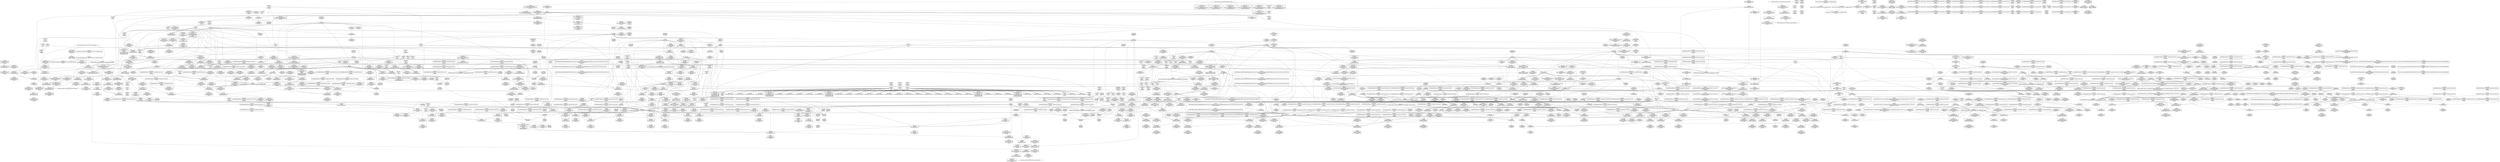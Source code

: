 digraph {
	CE0x4c579e0 [shape=record,shape=Mrecord,label="{CE0x4c579e0|_ret_i32_%call1,_!dbg_!27715|security/selinux/hooks.c,4226|*SummSink*}"]
	CE0x4c202c0 [shape=record,shape=Mrecord,label="{CE0x4c202c0|i32_0|*Constant*|*SummSink*}"]
	CE0x4ca4a60 [shape=record,shape=Mrecord,label="{CE0x4ca4a60|i64*_getelementptr_inbounds_(_6_x_i64_,_6_x_i64_*___llvm_gcov_ctr327,_i64_0,_i64_3)|*Constant*}"]
	CE0x4c55450 [shape=record,shape=Mrecord,label="{CE0x4c55450|i64*_getelementptr_inbounds_(_2_x_i64_,_2_x_i64_*___llvm_gcov_ctr98,_i64_0,_i64_0)|*Constant*}"]
	CE0x4c295f0 [shape=record,shape=Mrecord,label="{CE0x4c295f0|selinux_socket_getsockname:call|security/selinux/hooks.c,4226|*SummSink*}"]
	CE0x4d46d60 [shape=record,shape=Mrecord,label="{CE0x4d46d60|_call_void_mcount()_#3|*SummSource*}"]
	CE0x4ca7c90 [shape=record,shape=Mrecord,label="{CE0x4ca7c90|8:_%struct.sock*,_:_SCME_54,55_}"]
	CE0x4cd0e30 [shape=record,shape=Mrecord,label="{CE0x4cd0e30|__rcu_read_lock:do.end|*SummSource*}"]
	CE0x4ce5d00 [shape=record,shape=Mrecord,label="{CE0x4ce5d00|rcu_read_unlock:tobool|include/linux/rcupdate.h,933|*SummSink*}"]
	CE0x4cff730 [shape=record,shape=Mrecord,label="{CE0x4cff730|_call_void_mcount()_#3}"]
	CE0x4cdcd20 [shape=record,shape=Mrecord,label="{CE0x4cdcd20|_call_void___preempt_count_sub(i32_1)_#10,_!dbg_!27715|include/linux/rcupdate.h,244}"]
	CE0x4ccb520 [shape=record,shape=Mrecord,label="{CE0x4ccb520|_call_void_lockdep_rcu_suspicious(i8*_getelementptr_inbounds_(_25_x_i8_,_25_x_i8_*_.str3,_i32_0,_i32_0),_i32_208,_i8*_getelementptr_inbounds_(_41_x_i8_,_41_x_i8_*_.str44,_i32_0,_i32_0))_#10,_!dbg_!27732|security/selinux/hooks.c,208|*SummSource*}"]
	CE0x4cc5a70 [shape=record,shape=Mrecord,label="{CE0x4cc5a70|task_sid:do.end|*SummSource*}"]
	CE0x4ce6130 [shape=record,shape=Mrecord,label="{CE0x4ce6130|rcu_lock_acquire:tmp2}"]
	CE0x4c41670 [shape=record,shape=Mrecord,label="{CE0x4c41670|avc_has_perm:requested|Function::avc_has_perm&Arg::requested::|*SummSink*}"]
	CE0x4cfe370 [shape=record,shape=Mrecord,label="{CE0x4cfe370|_ret_void,_!dbg_!27719|./arch/x86/include/asm/preempt.h,73}"]
	CE0x4c224f0 [shape=record,shape=Mrecord,label="{CE0x4c224f0|sock_has_perm:sk_security|security/selinux/hooks.c,3964|*SummSink*}"]
	CE0x4ca1380 [shape=record,shape=Mrecord,label="{CE0x4ca1380|sock_has_perm:sclass|security/selinux/hooks.c,3976|*SummSource*}"]
	CE0x4ce8680 [shape=record,shape=Mrecord,label="{CE0x4ce8680|i64*_getelementptr_inbounds_(_4_x_i64_,_4_x_i64_*___llvm_gcov_ctr128,_i64_0,_i64_2)|*Constant*|*SummSource*}"]
	CE0x4cf6940 [shape=record,shape=Mrecord,label="{CE0x4cf6940|rcu_read_lock:tmp17|include/linux/rcupdate.h,882|*SummSink*}"]
	CE0x4ca33d0 [shape=record,shape=Mrecord,label="{CE0x4ca33d0|rcu_read_lock:tmp8|include/linux/rcupdate.h,882|*SummSource*}"]
	CE0x4c1ead0 [shape=record,shape=Mrecord,label="{CE0x4c1ead0|get_current:tmp3}"]
	CE0x4ce3870 [shape=record,shape=Mrecord,label="{CE0x4ce3870|i64*_getelementptr_inbounds_(_4_x_i64_,_4_x_i64_*___llvm_gcov_ctr130,_i64_0,_i64_1)|*Constant*}"]
	CE0x4c61010 [shape=record,shape=Mrecord,label="{CE0x4c61010|i32_77|*Constant*|*SummSource*}"]
	CE0x4c36b90 [shape=record,shape=Mrecord,label="{CE0x4c36b90|i64*_getelementptr_inbounds_(_6_x_i64_,_6_x_i64_*___llvm_gcov_ctr327,_i64_0,_i64_0)|*Constant*|*SummSource*}"]
	CE0x4d493b0 [shape=record,shape=Mrecord,label="{CE0x4d493b0|__rcu_read_lock:tmp3|*SummSink*}"]
	CE0x4ca0740 [shape=record,shape=Mrecord,label="{CE0x4ca0740|sock_has_perm:sk4|security/selinux/hooks.c,3974|*SummSource*}"]
	CE0x4cba260 [shape=record,shape=Mrecord,label="{CE0x4cba260|rcu_read_unlock:if.then|*SummSource*}"]
	CE0x4cc1cc0 [shape=record,shape=Mrecord,label="{CE0x4cc1cc0|rcu_read_lock:do.end|*SummSink*}"]
	CE0x4d759a0 [shape=record,shape=Mrecord,label="{CE0x4d759a0|__preempt_count_add:do.end|*SummSource*}"]
	CE0x4cde1e0 [shape=record,shape=Mrecord,label="{CE0x4cde1e0|task_sid:tmp27|security/selinux/hooks.c,208|*SummSink*}"]
	CE0x4cf9030 [shape=record,shape=Mrecord,label="{CE0x4cf9030|rcu_read_lock:tmp21|include/linux/rcupdate.h,884|*SummSink*}"]
	CE0x4cac8a0 [shape=record,shape=Mrecord,label="{CE0x4cac8a0|sock_has_perm:tmp8|security/selinux/hooks.c,3969}"]
	CE0x4c67610 [shape=record,shape=Mrecord,label="{CE0x4c67610|i32_22|*Constant*|*SummSource*}"]
	CE0x4ce84c0 [shape=record,shape=Mrecord,label="{CE0x4ce84c0|__preempt_count_sub:entry|*SummSource*}"]
	CE0x4c24750 [shape=record,shape=Mrecord,label="{CE0x4c24750|avc_has_perm:entry|*SummSink*}"]
	CE0x4cced30 [shape=record,shape=Mrecord,label="{CE0x4cced30|GLOBAL:rcu_lock_release|*Constant*|*SummSource*}"]
	CE0x4c95430 [shape=record,shape=Mrecord,label="{CE0x4c95430|i64*_getelementptr_inbounds_(_4_x_i64_,_4_x_i64_*___llvm_gcov_ctr135,_i64_0,_i64_1)|*Constant*|*SummSink*}"]
	CE0x4ce2e20 [shape=record,shape=Mrecord,label="{CE0x4ce2e20|rcu_read_lock:land.lhs.true|*SummSource*}"]
	CE0x4cfaf30 [shape=record,shape=Mrecord,label="{CE0x4cfaf30|rcu_lock_release:tmp1|*SummSink*}"]
	CE0x4d02e10 [shape=record,shape=Mrecord,label="{CE0x4d02e10|rcu_lock_acquire:tmp1}"]
	CE0x4d09150 [shape=record,shape=Mrecord,label="{CE0x4d09150|rcu_read_unlock:if.then|*SummSink*}"]
	CE0x4d0fb80 [shape=record,shape=Mrecord,label="{CE0x4d0fb80|i32_934|*Constant*}"]
	CE0x4cdd720 [shape=record,shape=Mrecord,label="{CE0x4cdd720|__rcu_read_unlock:tmp}"]
	CE0x4d0a7c0 [shape=record,shape=Mrecord,label="{CE0x4d0a7c0|i64*_getelementptr_inbounds_(_4_x_i64_,_4_x_i64_*___llvm_gcov_ctr133,_i64_0,_i64_1)|*Constant*|*SummSource*}"]
	CE0x4c94e80 [shape=record,shape=Mrecord,label="{CE0x4c94e80|void_(i32*,_i32,_i32*)*_asm_addl_$1,_%gs:$0_,_*m,ri,*m,_dirflag_,_fpsr_,_flags_}"]
	CE0x4cc0850 [shape=record,shape=Mrecord,label="{CE0x4cc0850|rcu_read_lock:tmp|*SummSource*}"]
	CE0x4ccc180 [shape=record,shape=Mrecord,label="{CE0x4ccc180|GLOBAL:lockdep_rcu_suspicious|*Constant*|*SummSink*}"]
	CE0x4d499e0 [shape=record,shape=Mrecord,label="{CE0x4d499e0|i32_2|*Constant*}"]
	CE0x4d48250 [shape=record,shape=Mrecord,label="{CE0x4d48250|__rcu_read_unlock:tmp1}"]
	CE0x4c41010 [shape=record,shape=Mrecord,label="{CE0x4c41010|avc_has_perm:tclass|Function::avc_has_perm&Arg::tclass::|*SummSource*}"]
	CE0x4ce6bc0 [shape=record,shape=Mrecord,label="{CE0x4ce6bc0|rcu_read_lock:tmp5|include/linux/rcupdate.h,882}"]
	CE0x4d4ad30 [shape=record,shape=Mrecord,label="{CE0x4d4ad30|rcu_lock_acquire:tmp7|*SummSink*}"]
	CE0x4cf3be0 [shape=record,shape=Mrecord,label="{CE0x4cf3be0|rcu_read_lock:tmp16|include/linux/rcupdate.h,882|*SummSource*}"]
	CE0x4cccd80 [shape=record,shape=Mrecord,label="{CE0x4cccd80|task_sid:tmp19|security/selinux/hooks.c,208}"]
	CE0x4cb8d50 [shape=record,shape=Mrecord,label="{CE0x4cb8d50|_call_void_rcu_lock_acquire(%struct.lockdep_map*_rcu_lock_map)_#10,_!dbg_!27711|include/linux/rcupdate.h,881|*SummSink*}"]
	CE0x4ce1f50 [shape=record,shape=Mrecord,label="{CE0x4ce1f50|rcu_read_lock:bb}"]
	CE0x4cb20e0 [shape=record,shape=Mrecord,label="{CE0x4cb20e0|rcu_read_lock:tmp10|include/linux/rcupdate.h,882|*SummSource*}"]
	CE0x4d042f0 [shape=record,shape=Mrecord,label="{CE0x4d042f0|rcu_read_unlock:tmp4|include/linux/rcupdate.h,933}"]
	CE0x4ccf680 [shape=record,shape=Mrecord,label="{CE0x4ccf680|_ret_void,_!dbg_!27717|include/linux/rcupdate.h,424}"]
	CE0x4cfded0 [shape=record,shape=Mrecord,label="{CE0x4cfded0|__rcu_read_lock:do.body|*SummSource*}"]
	CE0x4c3f6d0 [shape=record,shape=Mrecord,label="{CE0x4c3f6d0|i64*_getelementptr_inbounds_(_6_x_i64_,_6_x_i64_*___llvm_gcov_ctr327,_i64_0,_i64_0)|*Constant*|*SummSink*}"]
	CE0x4c6a230 [shape=record,shape=Mrecord,label="{CE0x4c6a230|sock_has_perm:tmp14|security/selinux/hooks.c,3972|*SummSink*}"]
	CE0x4cdf5e0 [shape=record,shape=Mrecord,label="{CE0x4cdf5e0|_ret_i32_%tmp6,_!dbg_!27716|security/selinux/hooks.c,197|*SummSource*}"]
	CE0x4ce0360 [shape=record,shape=Mrecord,label="{CE0x4ce0360|rcu_read_unlock:entry|*SummSink*}"]
	CE0x4c91410 [shape=record,shape=Mrecord,label="{CE0x4c91410|task_sid:tmp23|security/selinux/hooks.c,208|*SummSink*}"]
	CE0x4cddad0 [shape=record,shape=Mrecord,label="{CE0x4cddad0|i64*_getelementptr_inbounds_(_13_x_i64_,_13_x_i64_*___llvm_gcov_ctr126,_i64_0,_i64_12)|*Constant*|*SummSink*}"]
	CE0x4c0fae0 [shape=record,shape=Mrecord,label="{CE0x4c0fae0|i64_1|*Constant*|*SummSink*}"]
	CE0x4c60000 [shape=record,shape=Mrecord,label="{CE0x4c60000|task_sid:tmp11|security/selinux/hooks.c,208|*SummSink*}"]
	CE0x4c29660 [shape=record,shape=Mrecord,label="{CE0x4c29660|get_current:tmp1|*SummSink*}"]
	CE0x4c48410 [shape=record,shape=Mrecord,label="{CE0x4c48410|i64_7|*Constant*}"]
	CE0x4d75c10 [shape=record,shape=Mrecord,label="{CE0x4d75c10|i64*_getelementptr_inbounds_(_4_x_i64_,_4_x_i64_*___llvm_gcov_ctr129,_i64_0,_i64_0)|*Constant*|*SummSource*}"]
	CE0x4ce7960 [shape=record,shape=Mrecord,label="{CE0x4ce7960|rcu_read_unlock:tmp5|include/linux/rcupdate.h,933|*SummSource*}"]
	CE0x4cfdcc0 [shape=record,shape=Mrecord,label="{CE0x4cfdcc0|i64*_getelementptr_inbounds_(_4_x_i64_,_4_x_i64_*___llvm_gcov_ctr134,_i64_0,_i64_1)|*Constant*}"]
	CE0x4d4d4f0 [shape=record,shape=Mrecord,label="{CE0x4d4d4f0|__preempt_count_add:tmp2|*SummSource*}"]
	CE0x4c9f8f0 [shape=record,shape=Mrecord,label="{CE0x4c9f8f0|sock_has_perm:u2|security/selinux/hooks.c,3974}"]
	CE0x4cf5f30 [shape=record,shape=Mrecord,label="{CE0x4cf5f30|i64*_getelementptr_inbounds_(_11_x_i64_,_11_x_i64_*___llvm_gcov_ctr127,_i64_0,_i64_9)|*Constant*|*SummSource*}"]
	CE0x4c9fed0 [shape=record,shape=Mrecord,label="{CE0x4c9fed0|sock_has_perm:net3|security/selinux/hooks.c,3974|*SummSource*}"]
	CE0x4cbc240 [shape=record,shape=Mrecord,label="{CE0x4cbc240|cred_sid:tmp3|*SummSink*}"]
	CE0x4cf50b0 [shape=record,shape=Mrecord,label="{CE0x4cf50b0|i32_883|*Constant*}"]
	CE0x4cc2e60 [shape=record,shape=Mrecord,label="{CE0x4cc2e60|task_sid:if.then|*SummSource*}"]
	CE0x4ce0db0 [shape=record,shape=Mrecord,label="{CE0x4ce0db0|rcu_read_lock:if.then|*SummSource*}"]
	CE0x4d019c0 [shape=record,shape=Mrecord,label="{CE0x4d019c0|rcu_read_unlock:tmp1}"]
	CE0x4cdded0 [shape=record,shape=Mrecord,label="{CE0x4cdded0|task_sid:tmp27|security/selinux/hooks.c,208|*SummSource*}"]
	CE0x4d75a60 [shape=record,shape=Mrecord,label="{CE0x4d75a60|__preempt_count_add:do.end|*SummSink*}"]
	CE0x4cf6860 [shape=record,shape=Mrecord,label="{CE0x4cf6860|rcu_read_lock:tmp17|include/linux/rcupdate.h,882}"]
	CE0x4ca1b30 [shape=record,shape=Mrecord,label="{CE0x4ca1b30|i32_4|*Constant*}"]
	CE0x4cce570 [shape=record,shape=Mrecord,label="{CE0x4cce570|_call_void_rcu_lock_release(%struct.lockdep_map*_rcu_lock_map)_#10,_!dbg_!27733|include/linux/rcupdate.h,935|*SummSink*}"]
	CE0x4c2e5e0 [shape=record,shape=Mrecord,label="{CE0x4c2e5e0|sock_has_perm:bb|*SummSink*}"]
	CE0x4d34580 [shape=record,shape=Mrecord,label="{CE0x4d34580|rcu_lock_release:tmp6|*SummSink*}"]
	CE0x4c982a0 [shape=record,shape=Mrecord,label="{CE0x4c982a0|__rcu_read_unlock:bb|*SummSource*}"]
	CE0x4ca7dc0 [shape=record,shape=Mrecord,label="{CE0x4ca7dc0|8:_%struct.sock*,_:_SCME_55,56_}"]
	CE0x4cbb4c0 [shape=record,shape=Mrecord,label="{CE0x4cbb4c0|i64_1|*Constant*}"]
	CE0x4ca9e40 [shape=record,shape=Mrecord,label="{CE0x4ca9e40|i64_56|*Constant*}"]
	CE0x4cc4a30 [shape=record,shape=Mrecord,label="{CE0x4cc4a30|cred_sid:tmp|*SummSink*}"]
	CE0x4d349a0 [shape=record,shape=Mrecord,label="{CE0x4d349a0|rcu_lock_release:tmp7|*SummSource*}"]
	CE0x4cda8e0 [shape=record,shape=Mrecord,label="{CE0x4cda8e0|i64*_getelementptr_inbounds_(_4_x_i64_,_4_x_i64_*___llvm_gcov_ctr133,_i64_0,_i64_3)|*Constant*|*SummSource*}"]
	CE0x4cab210 [shape=record,shape=Mrecord,label="{CE0x4cab210|sock_has_perm:tmp6|security/selinux/hooks.c,3969|*SummSink*}"]
	CE0x4c94820 [shape=record,shape=Mrecord,label="{CE0x4c94820|i64*_getelementptr_inbounds_(_13_x_i64_,_13_x_i64_*___llvm_gcov_ctr126,_i64_0,_i64_10)|*Constant*|*SummSink*}"]
	CE0x4cad870 [shape=record,shape=Mrecord,label="{CE0x4cad870|i64*_getelementptr_inbounds_(_6_x_i64_,_6_x_i64_*___llvm_gcov_ctr327,_i64_0,_i64_4)|*Constant*}"]
	CE0x4d09b90 [shape=record,shape=Mrecord,label="{CE0x4d09b90|GLOBAL:__preempt_count_add|*Constant*}"]
	CE0x4cd7df0 [shape=record,shape=Mrecord,label="{CE0x4cd7df0|rcu_lock_acquire:tmp4|include/linux/rcupdate.h,418}"]
	CE0x4c3a4c0 [shape=record,shape=Mrecord,label="{CE0x4c3a4c0|task_sid:land.lhs.true2|*SummSource*}"]
	CE0x4c2e080 [shape=record,shape=Mrecord,label="{CE0x4c2e080|_call_void_rcu_read_lock()_#10,_!dbg_!27712|security/selinux/hooks.c,207}"]
	CE0x4cbce50 [shape=record,shape=Mrecord,label="{CE0x4cbce50|task_sid:tmp4|*LoadInst*|security/selinux/hooks.c,208|*SummSource*}"]
	CE0x4d67070 [shape=record,shape=Mrecord,label="{CE0x4d67070|__preempt_count_add:tmp5|./arch/x86/include/asm/preempt.h,72|*SummSource*}"]
	CE0x4d02740 [shape=record,shape=Mrecord,label="{CE0x4d02740|GLOBAL:__preempt_count_add|*Constant*|*SummSource*}"]
	CE0x4c49fb0 [shape=record,shape=Mrecord,label="{CE0x4c49fb0|i64_5|*Constant*|*SummSource*}"]
	CE0x4c1b740 [shape=record,shape=Mrecord,label="{CE0x4c1b740|selinux_socket_getsockname:call|security/selinux/hooks.c,4226}"]
	CE0x4c4ddb0 [shape=record,shape=Mrecord,label="{CE0x4c4ddb0|sock_has_perm:tmp8|security/selinux/hooks.c,3969|*SummSink*}"]
	CE0x4c47aa0 [shape=record,shape=Mrecord,label="{CE0x4c47aa0|sock_has_perm:tmp19|security/selinux/hooks.c,3977}"]
	CE0x4ccabc0 [shape=record,shape=Mrecord,label="{CE0x4ccabc0|task_sid:tmp19|security/selinux/hooks.c,208|*SummSink*}"]
	CE0x4cd8680 [shape=record,shape=Mrecord,label="{CE0x4cd8680|__rcu_read_unlock:tmp7|include/linux/rcupdate.h,245|*SummSource*}"]
	CE0x4c3a560 [shape=record,shape=Mrecord,label="{CE0x4c3a560|task_sid:land.lhs.true2|*SummSink*}"]
	CE0x4ce5c00 [shape=record,shape=Mrecord,label="{CE0x4ce5c00|rcu_read_lock:tmp7|include/linux/rcupdate.h,882}"]
	CE0x4cfdbd0 [shape=record,shape=Mrecord,label="{CE0x4cfdbd0|i64*_getelementptr_inbounds_(_4_x_i64_,_4_x_i64_*___llvm_gcov_ctr128,_i64_0,_i64_1)|*Constant*}"]
	CE0x4ca85c0 [shape=record,shape=Mrecord,label="{CE0x4ca85c0|task_sid:entry|*SummSink*}"]
	CE0x4c6df50 [shape=record,shape=Mrecord,label="{CE0x4c6df50|avc_has_perm:ssid|Function::avc_has_perm&Arg::ssid::}"]
	CE0x4cc91a0 [shape=record,shape=Mrecord,label="{CE0x4cc91a0|i64_6|*Constant*|*SummSink*}"]
	CE0x4d4d480 [shape=record,shape=Mrecord,label="{CE0x4d4d480|__preempt_count_add:tmp2}"]
	CE0x4d45690 [shape=record,shape=Mrecord,label="{CE0x4d45690|i64*_getelementptr_inbounds_(_4_x_i64_,_4_x_i64_*___llvm_gcov_ctr128,_i64_0,_i64_0)|*Constant*|*SummSink*}"]
	CE0x4ca5e10 [shape=record,shape=Mrecord,label="{CE0x4ca5e10|8:_%struct.sock*,_:_SCME_28,29_}"]
	CE0x4ca24f0 [shape=record,shape=Mrecord,label="{CE0x4ca24f0|i32_(i32,_i32,_i16,_i32,_%struct.common_audit_data*)*_bitcast_(i32_(i32,_i32,_i16,_i32,_%struct.common_audit_data.495*)*_avc_has_perm_to_i32_(i32,_i32,_i16,_i32,_%struct.common_audit_data*)*)|*Constant*}"]
	CE0x4cc24a0 [shape=record,shape=Mrecord,label="{CE0x4cc24a0|task_sid:call|security/selinux/hooks.c,208|*SummSource*}"]
	CE0x4cdb680 [shape=record,shape=Mrecord,label="{CE0x4cdb680|__preempt_count_add:tmp6|./arch/x86/include/asm/preempt.h,73|*SummSource*}"]
	CE0x4cf6bd0 [shape=record,shape=Mrecord,label="{CE0x4cf6bd0|rcu_read_lock:tmp18|include/linux/rcupdate.h,882}"]
	CE0x4c4e050 [shape=record,shape=Mrecord,label="{CE0x4c4e050|i32_59|*Constant*}"]
	CE0x4c91930 [shape=record,shape=Mrecord,label="{CE0x4c91930|i64*_getelementptr_inbounds_(_13_x_i64_,_13_x_i64_*___llvm_gcov_ctr126,_i64_0,_i64_11)|*Constant*}"]
	CE0x4d05560 [shape=record,shape=Mrecord,label="{CE0x4d05560|_call_void_asm_addl_$1,_%gs:$0_,_*m,ri,*m,_dirflag_,_fpsr_,_flags_(i32*___preempt_count,_i32_%val,_i32*___preempt_count)_#3,_!dbg_!27714,_!srcloc_!27717|./arch/x86/include/asm/preempt.h,72|*SummSink*}"]
	CE0x4c3a3d0 [shape=record,shape=Mrecord,label="{CE0x4c3a3d0|i64*_getelementptr_inbounds_(_2_x_i64_,_2_x_i64_*___llvm_gcov_ctr98,_i64_0,_i64_0)|*Constant*|*SummSink*}"]
	CE0x4c2ebe0 [shape=record,shape=Mrecord,label="{CE0x4c2ebe0|get_current:entry|*SummSource*}"]
	CE0x4d0d670 [shape=record,shape=Mrecord,label="{CE0x4d0d670|rcu_read_unlock:tmp20|include/linux/rcupdate.h,933|*SummSink*}"]
	CE0x4ce4ff0 [shape=record,shape=Mrecord,label="{CE0x4ce4ff0|rcu_lock_release:tmp2|*SummSink*}"]
	CE0x4cc9f20 [shape=record,shape=Mrecord,label="{CE0x4cc9f20|i64*_getelementptr_inbounds_(_13_x_i64_,_13_x_i64_*___llvm_gcov_ctr126,_i64_0,_i64_8)|*Constant*}"]
	CE0x4c6e0c0 [shape=record,shape=Mrecord,label="{CE0x4c6e0c0|sock_has_perm:retval.0}"]
	CE0x4c1cf10 [shape=record,shape=Mrecord,label="{CE0x4c1cf10|i64_1|*Constant*}"]
	CE0x4cf0b00 [shape=record,shape=Mrecord,label="{CE0x4cf0b00|rcu_read_lock:call3|include/linux/rcupdate.h,882|*SummSource*}"]
	CE0x4c4c290 [shape=record,shape=Mrecord,label="{CE0x4c4c290|GLOBAL:__llvm_gcov_ctr126|Global_var:__llvm_gcov_ctr126|*SummSink*}"]
	CE0x4c1e1a0 [shape=record,shape=Mrecord,label="{CE0x4c1e1a0|selinux_socket_getsockname:bb|*SummSink*}"]
	CE0x4c61b80 [shape=record,shape=Mrecord,label="{CE0x4c61b80|rcu_read_lock:tmp2|*SummSource*}"]
	CE0x4d45200 [shape=record,shape=Mrecord,label="{CE0x4d45200|_ret_void,_!dbg_!27720|./arch/x86/include/asm/preempt.h,78|*SummSource*}"]
	CE0x4c949a0 [shape=record,shape=Mrecord,label="{CE0x4c949a0|_call_void_mcount()_#3|*SummSource*}"]
	CE0x4c61450 [shape=record,shape=Mrecord,label="{CE0x4c61450|GLOBAL:__rcu_read_lock|*Constant*|*SummSource*}"]
	CE0x4cc9a60 [shape=record,shape=Mrecord,label="{CE0x4cc9a60|task_sid:tmp17|security/selinux/hooks.c,208}"]
	CE0x4cf34c0 [shape=record,shape=Mrecord,label="{CE0x4cf34c0|rcu_read_lock:tmp15|include/linux/rcupdate.h,882}"]
	CE0x4cc2820 [shape=record,shape=Mrecord,label="{CE0x4cc2820|cred_sid:tmp1}"]
	CE0x4cad8e0 [shape=record,shape=Mrecord,label="{CE0x4cad8e0|i64*_getelementptr_inbounds_(_6_x_i64_,_6_x_i64_*___llvm_gcov_ctr327,_i64_0,_i64_4)|*Constant*|*SummSource*}"]
	CE0x4c2e570 [shape=record,shape=Mrecord,label="{CE0x4c2e570|sock_has_perm:bb}"]
	CE0x4cf6e20 [shape=record,shape=Mrecord,label="{CE0x4cf6e20|rcu_read_lock:tmp18|include/linux/rcupdate.h,882|*SummSource*}"]
	CE0x4c2e210 [shape=record,shape=Mrecord,label="{CE0x4c2e210|_call_void_rcu_read_lock()_#10,_!dbg_!27712|security/selinux/hooks.c,207|*SummSink*}"]
	CE0x4cf9c60 [shape=record,shape=Mrecord,label="{CE0x4cf9c60|cred_sid:bb|*SummSource*}"]
	CE0x4ca52b0 [shape=record,shape=Mrecord,label="{CE0x4ca52b0|cred_sid:tmp4|*LoadInst*|security/selinux/hooks.c,196|*SummSource*}"]
	CE0x4d49cb0 [shape=record,shape=Mrecord,label="{CE0x4d49cb0|i64*_getelementptr_inbounds_(_4_x_i64_,_4_x_i64_*___llvm_gcov_ctr130,_i64_0,_i64_3)|*Constant*}"]
	CE0x4ce7f40 [shape=record,shape=Mrecord,label="{CE0x4ce7f40|_call_void___preempt_count_add(i32_1)_#10,_!dbg_!27711|include/linux/rcupdate.h,239}"]
	CE0x4c1ab30 [shape=record,shape=Mrecord,label="{CE0x4c1ab30|selinux_socket_getsockname:tmp2|*SummSink*}"]
	CE0x4c1f050 [shape=record,shape=Mrecord,label="{CE0x4c1f050|cred_sid:tmp5|security/selinux/hooks.c,196|*SummSource*}"]
	CE0x4cff5e0 [shape=record,shape=Mrecord,label="{CE0x4cff5e0|rcu_lock_acquire:tmp3|*SummSink*}"]
	CE0x4cd0150 [shape=record,shape=Mrecord,label="{CE0x4cd0150|__rcu_read_unlock:entry}"]
	CE0x4c9e980 [shape=record,shape=Mrecord,label="{CE0x4c9e980|sock_has_perm:tmp17|security/selinux/hooks.c,3976|*SummSink*}"]
	CE0x4c2bbc0 [shape=record,shape=Mrecord,label="{CE0x4c2bbc0|get_current:tmp4|./arch/x86/include/asm/current.h,14}"]
	CE0x4ca8470 [shape=record,shape=Mrecord,label="{CE0x4ca8470|task_sid:entry}"]
	CE0x4d03e00 [shape=record,shape=Mrecord,label="{CE0x4d03e00|__preempt_count_add:entry|*SummSink*}"]
	CE0x4cd82c0 [shape=record,shape=Mrecord,label="{CE0x4cd82c0|rcu_lock_release:tmp1|*SummSource*}"]
	CE0x4d34df0 [shape=record,shape=Mrecord,label="{CE0x4d34df0|__rcu_read_unlock:do.end}"]
	CE0x4d03c00 [shape=record,shape=Mrecord,label="{CE0x4d03c00|__preempt_count_add:entry}"]
	CE0x4ca5be0 [shape=record,shape=Mrecord,label="{CE0x4ca5be0|8:_%struct.sock*,_:_SCME_26,27_}"]
	CE0x4c3b000 [shape=record,shape=Mrecord,label="{CE0x4c3b000|get_current:tmp1|*SummSource*}"]
	CE0x4c3ce20 [shape=record,shape=Mrecord,label="{CE0x4c3ce20|32:_%struct.sock*,_:_CRE_32,40_|*MultipleSource*|Function::selinux_socket_getsockname&Arg::sock::|security/selinux/hooks.c,4226}"]
	CE0x4c1d6a0 [shape=record,shape=Mrecord,label="{CE0x4c1d6a0|i64_1|*Constant*|*SummSource*}"]
	CE0x4d36d30 [shape=record,shape=Mrecord,label="{CE0x4d36d30|i64*_getelementptr_inbounds_(_4_x_i64_,_4_x_i64_*___llvm_gcov_ctr135,_i64_0,_i64_2)|*Constant*|*SummSource*}"]
	CE0x4cf8000 [shape=record,shape=Mrecord,label="{CE0x4cf8000|rcu_read_lock:tmp19|include/linux/rcupdate.h,882}"]
	CE0x4ceb7e0 [shape=record,shape=Mrecord,label="{CE0x4ceb7e0|__preempt_count_sub:sub|./arch/x86/include/asm/preempt.h,77}"]
	CE0x4c91120 [shape=record,shape=Mrecord,label="{CE0x4c91120|task_sid:tmp23|security/selinux/hooks.c,208|*SummSource*}"]
	CE0x4c1e430 [shape=record,shape=Mrecord,label="{CE0x4c1e430|sock_has_perm:tmp|*SummSource*}"]
	CE0x4cb75d0 [shape=record,shape=Mrecord,label="{CE0x4cb75d0|rcu_read_lock:tmp1|*SummSource*}"]
	CE0x4d4f200 [shape=record,shape=Mrecord,label="{CE0x4d4f200|__rcu_read_unlock:tmp3}"]
	CE0x4c68830 [shape=record,shape=Mrecord,label="{CE0x4c68830|__rcu_read_lock:tmp7|include/linux/rcupdate.h,240|*SummSource*}"]
	CE0x4cc0770 [shape=record,shape=Mrecord,label="{CE0x4cc0770|rcu_read_lock:tmp}"]
	CE0x4cc92a0 [shape=record,shape=Mrecord,label="{CE0x4cc92a0|task_sid:tmp14|security/selinux/hooks.c,208}"]
	CE0x4c62030 [shape=record,shape=Mrecord,label="{CE0x4c62030|task_sid:tmp3|*SummSource*}"]
	CE0x4c18bd0 [shape=record,shape=Mrecord,label="{CE0x4c18bd0|selinux_socket_getsockname:sock|Function::selinux_socket_getsockname&Arg::sock::|*SummSource*}"]
	CE0x4ca59e0 [shape=record,shape=Mrecord,label="{CE0x4ca59e0|8:_%struct.sock*,_:_SCME_25,26_}"]
	CE0x4cff570 [shape=record,shape=Mrecord,label="{CE0x4cff570|rcu_lock_acquire:tmp3|*SummSource*}"]
	CE0x4c669e0 [shape=record,shape=Mrecord,label="{CE0x4c669e0|task_sid:tmp3}"]
	CE0x4c206c0 [shape=record,shape=Mrecord,label="{CE0x4c206c0|selinux_socket_getsockname:entry|*SummSink*}"]
	CE0x4c9f480 [shape=record,shape=Mrecord,label="{CE0x4c9f480|sock_has_perm:net1|security/selinux/hooks.c,3973}"]
	CE0x4d094f0 [shape=record,shape=Mrecord,label="{CE0x4d094f0|COLLAPSED:_GCMRE___llvm_gcov_ctr133_internal_global_4_x_i64_zeroinitializer:_elem_0:default:}"]
	CE0x4c5fe80 [shape=record,shape=Mrecord,label="{CE0x4c5fe80|task_sid:tmp12|security/selinux/hooks.c,208}"]
	CE0x4c36670 [shape=record,shape=Mrecord,label="{CE0x4c36670|_call_void_mcount()_#3|*SummSink*}"]
	CE0x4c3a760 [shape=record,shape=Mrecord,label="{CE0x4c3a760|i64*_getelementptr_inbounds_(_13_x_i64_,_13_x_i64_*___llvm_gcov_ctr126,_i64_0,_i64_0)|*Constant*|*SummSource*}"]
	CE0x4ce7210 [shape=record,shape=Mrecord,label="{CE0x4ce7210|rcu_read_lock:tobool|include/linux/rcupdate.h,882|*SummSource*}"]
	CE0x4cda0c0 [shape=record,shape=Mrecord,label="{CE0x4cda0c0|i64*_getelementptr_inbounds_(_4_x_i64_,_4_x_i64_*___llvm_gcov_ctr133,_i64_0,_i64_3)|*Constant*}"]
	CE0x4cc82a0 [shape=record,shape=Mrecord,label="{CE0x4cc82a0|task_sid:call3|security/selinux/hooks.c,208|*SummSource*}"]
	CE0x4c0f700 [shape=record,shape=Mrecord,label="{CE0x4c0f700|i32_16|*Constant*|*SummSource*}"]
	CE0x4cba640 [shape=record,shape=Mrecord,label="{CE0x4cba640|task_sid:tmp2|*SummSource*}"]
	CE0x4ca2d60 [shape=record,shape=Mrecord,label="{CE0x4ca2d60|rcu_read_lock:tmp8|include/linux/rcupdate.h,882}"]
	CE0x4c1dac0 [shape=record,shape=Mrecord,label="{CE0x4c1dac0|selinux_socket_getsockname:tmp}"]
	CE0x4c9efe0 [shape=record,shape=Mrecord,label="{CE0x4c9efe0|sock_has_perm:tmp17|security/selinux/hooks.c,3976|*SummSource*}"]
	CE0x4ca7b60 [shape=record,shape=Mrecord,label="{CE0x4ca7b60|8:_%struct.sock*,_:_SCME_53,54_}"]
	CE0x4c24c60 [shape=record,shape=Mrecord,label="{CE0x4c24c60|avc_has_perm:tsid|Function::avc_has_perm&Arg::tsid::|*SummSource*}"]
	CE0x4cc8f40 [shape=record,shape=Mrecord,label="{CE0x4cc8f40|task_sid:tmp14|security/selinux/hooks.c,208|*SummSink*}"]
	CE0x4c28480 [shape=record,shape=Mrecord,label="{CE0x4c28480|_ret_%struct.task_struct*_%tmp4,_!dbg_!27714|./arch/x86/include/asm/current.h,14|*SummSink*}"]
	CE0x4ce2440 [shape=record,shape=Mrecord,label="{CE0x4ce2440|_ret_void,_!dbg_!27717|include/linux/rcupdate.h,419|*SummSink*}"]
	"CONST[source:2(external),value:2(dynamic)][purpose:{subject}][SrcIdx:4]"
	CE0x4c92030 [shape=record,shape=Mrecord,label="{CE0x4c92030|task_sid:tmp26|security/selinux/hooks.c,208}"]
	CE0x4ce02f0 [shape=record,shape=Mrecord,label="{CE0x4ce02f0|rcu_read_unlock:entry|*SummSource*}"]
	CE0x4ce0ee0 [shape=record,shape=Mrecord,label="{CE0x4ce0ee0|rcu_read_lock:if.then|*SummSink*}"]
	CE0x4c513f0 [shape=record,shape=Mrecord,label="{CE0x4c513f0|i32_0|*Constant*}"]
	CE0x4d48c50 [shape=record,shape=Mrecord,label="{CE0x4d48c50|__rcu_read_lock:tmp4|include/linux/rcupdate.h,239|*SummSource*}"]
	CE0x4c682b0 [shape=record,shape=Mrecord,label="{CE0x4c682b0|GLOBAL:rcu_read_lock|*Constant*|*SummSource*}"]
	CE0x4ce3ca0 [shape=record,shape=Mrecord,label="{CE0x4ce3ca0|rcu_read_unlock:tmp}"]
	CE0x4ca5f10 [shape=record,shape=Mrecord,label="{CE0x4ca5f10|8:_%struct.sock*,_:_SCME_29,30_}"]
	CE0x4cf41e0 [shape=record,shape=Mrecord,label="{CE0x4cf41e0|i64*_getelementptr_inbounds_(_11_x_i64_,_11_x_i64_*___llvm_gcov_ctr127,_i64_0,_i64_8)|*Constant*|*SummSource*}"]
	CE0x4d66eb0 [shape=record,shape=Mrecord,label="{CE0x4d66eb0|__preempt_count_add:tmp5|./arch/x86/include/asm/preempt.h,72}"]
	CE0x4cf8430 [shape=record,shape=Mrecord,label="{CE0x4cf8430|rcu_read_lock:tmp20|include/linux/rcupdate.h,882|*SummSource*}"]
	CE0x4d06960 [shape=record,shape=Mrecord,label="{CE0x4d06960|rcu_read_unlock:tmp11|include/linux/rcupdate.h,933|*SummSink*}"]
	CE0x4d01930 [shape=record,shape=Mrecord,label="{CE0x4d01930|rcu_read_unlock:tmp|*SummSink*}"]
	CE0x4c977d0 [shape=record,shape=Mrecord,label="{CE0x4c977d0|__preempt_count_sub:tmp2}"]
	CE0x4c505f0 [shape=record,shape=Mrecord,label="{CE0x4c505f0|sock_has_perm:if.end}"]
	CE0x4c21850 [shape=record,shape=Mrecord,label="{CE0x4c21850|GLOBAL:current_task|Global_var:current_task}"]
	CE0x4c94a70 [shape=record,shape=Mrecord,label="{CE0x4c94a70|_call_void_mcount()_#3|*SummSink*}"]
	CE0x4d0dc50 [shape=record,shape=Mrecord,label="{CE0x4d0dc50|i64*_getelementptr_inbounds_(_11_x_i64_,_11_x_i64_*___llvm_gcov_ctr132,_i64_0,_i64_10)|*Constant*}"]
	CE0x4d68060 [shape=record,shape=Mrecord,label="{CE0x4d68060|__preempt_count_add:tmp|*SummSink*}"]
	CE0x4c3df90 [shape=record,shape=Mrecord,label="{CE0x4c3df90|sock_has_perm:sid|security/selinux/hooks.c,3969|*SummSource*}"]
	CE0x4ce7790 [shape=record,shape=Mrecord,label="{CE0x4ce7790|GLOBAL:__llvm_gcov_ctr132|Global_var:__llvm_gcov_ctr132|*SummSink*}"]
	CE0x4cd2b70 [shape=record,shape=Mrecord,label="{CE0x4cd2b70|__rcu_read_lock:tmp2|*SummSink*}"]
	CE0x4c61860 [shape=record,shape=Mrecord,label="{CE0x4c61860|task_sid:tmp7|security/selinux/hooks.c,208|*SummSink*}"]
	CE0x4c216c0 [shape=record,shape=Mrecord,label="{CE0x4c216c0|get_current:tmp|*SummSink*}"]
	CE0x4c67a90 [shape=record,shape=Mrecord,label="{CE0x4c67a90|_call_void_mcount()_#3|*SummSink*}"]
	CE0x4d48be0 [shape=record,shape=Mrecord,label="{CE0x4d48be0|__rcu_read_lock:tmp4|include/linux/rcupdate.h,239}"]
	CE0x4cff390 [shape=record,shape=Mrecord,label="{CE0x4cff390|rcu_lock_acquire:tmp2|*SummSink*}"]
	CE0x4c3dce0 [shape=record,shape=Mrecord,label="{CE0x4c3dce0|i32_2|*Constant*|*SummSink*}"]
	CE0x4d471e0 [shape=record,shape=Mrecord,label="{CE0x4d471e0|__preempt_count_sub:val|Function::__preempt_count_sub&Arg::val::}"]
	"CONST[source:0(mediator),value:0(static)][purpose:{operation}][SnkIdx:3]"
	CE0x4cb7f90 [shape=record,shape=Mrecord,label="{CE0x4cb7f90|rcu_lock_acquire:map|Function::rcu_lock_acquire&Arg::map::|*SummSink*}"]
	CE0x4d67ee0 [shape=record,shape=Mrecord,label="{CE0x4d67ee0|__preempt_count_sub:tmp|*SummSink*}"]
	CE0x4ccbdc0 [shape=record,shape=Mrecord,label="{CE0x4ccbdc0|i8*_getelementptr_inbounds_(_25_x_i8_,_25_x_i8_*_.str3,_i32_0,_i32_0)|*Constant*|*SummSource*}"]
	CE0x4c61b10 [shape=record,shape=Mrecord,label="{CE0x4c61b10|rcu_read_lock:tmp2}"]
	CE0x4c47d90 [shape=record,shape=Mrecord,label="{CE0x4c47d90|sock_has_perm:tmp19|security/selinux/hooks.c,3977|*SummSink*}"]
	CE0x4cc46a0 [shape=record,shape=Mrecord,label="{CE0x4cc46a0|task_sid:land.lhs.true|*SummSource*}"]
	CE0x4cd7bf0 [shape=record,shape=Mrecord,label="{CE0x4cd7bf0|i64*_getelementptr_inbounds_(_4_x_i64_,_4_x_i64_*___llvm_gcov_ctr130,_i64_0,_i64_2)|*Constant*|*SummSink*}"]
	CE0x4cdc740 [shape=record,shape=Mrecord,label="{CE0x4cdc740|i64*_getelementptr_inbounds_(_4_x_i64_,_4_x_i64_*___llvm_gcov_ctr135,_i64_0,_i64_0)|*Constant*}"]
	CE0x4c27bd0 [shape=record,shape=Mrecord,label="{CE0x4c27bd0|_call_void_mcount()_#3}"]
	CE0x4c1d960 [shape=record,shape=Mrecord,label="{CE0x4c1d960|sock_has_perm:perms|Function::sock_has_perm&Arg::perms::|*SummSource*}"]
	CE0x4c27590 [shape=record,shape=Mrecord,label="{CE0x4c27590|sock_has_perm:tmp9|security/selinux/hooks.c,3969|*SummSink*}"]
	CE0x4c6a0c0 [shape=record,shape=Mrecord,label="{CE0x4c6a0c0|sock_has_perm:tmp14|security/selinux/hooks.c,3972|*SummSource*}"]
	CE0x4c92ab0 [shape=record,shape=Mrecord,label="{CE0x4c92ab0|task_sid:tmp27|security/selinux/hooks.c,208}"]
	CE0x4cf6090 [shape=record,shape=Mrecord,label="{CE0x4cf6090|i64*_getelementptr_inbounds_(_11_x_i64_,_11_x_i64_*___llvm_gcov_ctr127,_i64_0,_i64_9)|*Constant*|*SummSink*}"]
	CE0x4d000d0 [shape=record,shape=Mrecord,label="{CE0x4d000d0|rcu_read_unlock:call|include/linux/rcupdate.h,933|*SummSource*}"]
	CE0x4c1c990 [shape=record,shape=Mrecord,label="{CE0x4c1c990|i32_0|*Constant*}"]
	CE0x4cba1d0 [shape=record,shape=Mrecord,label="{CE0x4cba1d0|rcu_read_unlock:if.then}"]
	CE0x4ccfbc0 [shape=record,shape=Mrecord,label="{CE0x4ccfbc0|_call_void___rcu_read_unlock()_#10,_!dbg_!27734|include/linux/rcupdate.h,937|*SummSink*}"]
	CE0x4ccf440 [shape=record,shape=Mrecord,label="{CE0x4ccf440|GLOBAL:__rcu_read_unlock|*Constant*}"]
	CE0x4d086b0 [shape=record,shape=Mrecord,label="{CE0x4d086b0|__preempt_count_add:tmp7|./arch/x86/include/asm/preempt.h,73|*SummSource*}"]
	CE0x4cbb2c0 [shape=record,shape=Mrecord,label="{CE0x4cbb2c0|i32_22|*Constant*}"]
	CE0x4cda3a0 [shape=record,shape=Mrecord,label="{CE0x4cda3a0|i64_ptrtoint_(i8*_blockaddress(_rcu_lock_release,_%__here)_to_i64)|*Constant*|*SummSink*}"]
	CE0x4d055d0 [shape=record,shape=Mrecord,label="{CE0x4d055d0|void_(i32*,_i32,_i32*)*_asm_addl_$1,_%gs:$0_,_*m,ri,*m,_dirflag_,_fpsr_,_flags_}"]
	CE0x4d67240 [shape=record,shape=Mrecord,label="{CE0x4d67240|__rcu_read_unlock:do.body|*SummSink*}"]
	CE0x4cf7110 [shape=record,shape=Mrecord,label="{CE0x4cf7110|i8_1|*Constant*}"]
	CE0x4cc1a90 [shape=record,shape=Mrecord,label="{CE0x4cc1a90|i64*_getelementptr_inbounds_(_2_x_i64_,_2_x_i64_*___llvm_gcov_ctr131,_i64_0,_i64_1)|*Constant*|*SummSource*}"]
	CE0x4d02da0 [shape=record,shape=Mrecord,label="{CE0x4d02da0|rcu_lock_acquire:tmp|*SummSink*}"]
	CE0x4d62540 [shape=record,shape=Mrecord,label="{CE0x4d62540|_call_void_mcount()_#3}"]
	CE0x4c43670 [shape=record,shape=Mrecord,label="{CE0x4c43670|32:_%struct.sock*,_:_CRE_16,24_|*MultipleSource*|Function::selinux_socket_getsockname&Arg::sock::|security/selinux/hooks.c,4226}"]
	CE0x4cccdf0 [shape=record,shape=Mrecord,label="{CE0x4cccdf0|task_sid:tmp18|security/selinux/hooks.c,208|*SummSource*}"]
	CE0x4c4c1e0 [shape=record,shape=Mrecord,label="{CE0x4c4c1e0|GLOBAL:__llvm_gcov_ctr126|Global_var:__llvm_gcov_ctr126}"]
	CE0x4cab8b0 [shape=record,shape=Mrecord,label="{CE0x4cab8b0|sock_has_perm:cmp|security/selinux/hooks.c,3969|*SummSink*}"]
	CE0x4c6e240 [shape=record,shape=Mrecord,label="{CE0x4c6e240|sock_has_perm:retval.0|*SummSource*}"]
	CE0x4ca6600 [shape=record,shape=Mrecord,label="{CE0x4ca6600|8:_%struct.sock*,_:_SCME_35,36_}"]
	CE0x4c29770 [shape=record,shape=Mrecord,label="{CE0x4c29770|32:_%struct.sock*,_:_CRE_4,6_|*MultipleSource*|Function::selinux_socket_getsockname&Arg::sock::|security/selinux/hooks.c,4226}"]
	CE0x4c1c8e0 [shape=record,shape=Mrecord,label="{CE0x4c1c8e0|selinux_socket_getsockname:tmp|*SummSink*}"]
	CE0x4ca8500 [shape=record,shape=Mrecord,label="{CE0x4ca8500|task_sid:entry|*SummSource*}"]
	CE0x4d0c2b0 [shape=record,shape=Mrecord,label="{CE0x4d0c2b0|i64*_getelementptr_inbounds_(_11_x_i64_,_11_x_i64_*___llvm_gcov_ctr132,_i64_0,_i64_8)|*Constant*|*SummSink*}"]
	CE0x4d03f10 [shape=record,shape=Mrecord,label="{CE0x4d03f10|i32_1|*Constant*}"]
	CE0x4d31c20 [shape=record,shape=Mrecord,label="{CE0x4d31c20|rcu_lock_release:tmp5|include/linux/rcupdate.h,423|*SummSource*}"]
	CE0x4cff030 [shape=record,shape=Mrecord,label="{CE0x4cff030|__rcu_read_unlock:tmp6|include/linux/rcupdate.h,245}"]
	CE0x4d0e0a0 [shape=record,shape=Mrecord,label="{CE0x4d0e0a0|i64*_getelementptr_inbounds_(_11_x_i64_,_11_x_i64_*___llvm_gcov_ctr132,_i64_0,_i64_10)|*Constant*|*SummSource*}"]
	CE0x4cc5c00 [shape=record,shape=Mrecord,label="{CE0x4cc5c00|task_sid:do.body}"]
	CE0x4d08520 [shape=record,shape=Mrecord,label="{CE0x4d08520|__preempt_count_add:tmp7|./arch/x86/include/asm/preempt.h,73}"]
	CE0x4cdaa00 [shape=record,shape=Mrecord,label="{CE0x4cdaa00|rcu_lock_release:tmp6}"]
	CE0x4ccfa20 [shape=record,shape=Mrecord,label="{CE0x4ccfa20|_call_void___rcu_read_unlock()_#10,_!dbg_!27734|include/linux/rcupdate.h,937}"]
	CE0x4c1f870 [shape=record,shape=Mrecord,label="{CE0x4c1f870|task_sid:if.end}"]
	CE0x4d4e210 [shape=record,shape=Mrecord,label="{CE0x4d4e210|__rcu_read_unlock:tmp|*SummSink*}"]
	CE0x4c24a60 [shape=record,shape=Mrecord,label="{CE0x4c24a60|avc_has_perm:tsid|Function::avc_has_perm&Arg::tsid::}"]
	CE0x4ca6860 [shape=record,shape=Mrecord,label="{CE0x4ca6860|8:_%struct.sock*,_:_SCME_37,38_}"]
	CE0x4ce1e30 [shape=record,shape=Mrecord,label="{CE0x4ce1e30|rcu_read_lock:do.body|*SummSink*}"]
	CE0x4cabb50 [shape=record,shape=Mrecord,label="{CE0x4cabb50|i64_2|*Constant*|*SummSource*}"]
	CE0x4d026d0 [shape=record,shape=Mrecord,label="{CE0x4d026d0|GLOBAL:__preempt_count_add|*Constant*|*SummSink*}"]
	CE0x4d3ada0 [shape=record,shape=Mrecord,label="{CE0x4d3ada0|i64*_getelementptr_inbounds_(_4_x_i64_,_4_x_i64_*___llvm_gcov_ctr129,_i64_0,_i64_2)|*Constant*|*SummSource*}"]
	CE0x4cd1ee0 [shape=record,shape=Mrecord,label="{CE0x4cd1ee0|_call_void_lock_acquire(%struct.lockdep_map*_%map,_i32_0,_i32_0,_i32_2,_i32_0,_%struct.lockdep_map*_null,_i64_ptrtoint_(i8*_blockaddress(_rcu_lock_acquire,_%__here)_to_i64))_#10,_!dbg_!27716|include/linux/rcupdate.h,418|*SummSink*}"]
	CE0x4d494c0 [shape=record,shape=Mrecord,label="{CE0x4d494c0|_call_void_mcount()_#3}"]
	CE0x4c278d0 [shape=record,shape=Mrecord,label="{CE0x4c278d0|selinux_socket_getsockname:tmp2}"]
	CE0x4cb8060 [shape=record,shape=Mrecord,label="{CE0x4cb8060|rcu_read_lock:call|include/linux/rcupdate.h,882}"]
	CE0x4c62910 [shape=record,shape=Mrecord,label="{CE0x4c62910|i64*_getelementptr_inbounds_(_11_x_i64_,_11_x_i64_*___llvm_gcov_ctr132,_i64_0,_i64_1)|*Constant*|*SummSource*}"]
	CE0x4d4e3b0 [shape=record,shape=Mrecord,label="{CE0x4d4e3b0|i64*_getelementptr_inbounds_(_4_x_i64_,_4_x_i64_*___llvm_gcov_ctr134,_i64_0,_i64_3)|*Constant*|*SummSource*}"]
	CE0x4ccead0 [shape=record,shape=Mrecord,label="{CE0x4ccead0|GLOBAL:rcu_lock_release|*Constant*|*SummSink*}"]
	CE0x4ca7900 [shape=record,shape=Mrecord,label="{CE0x4ca7900|8:_%struct.sock*,_:_SCME_51,52_}"]
	CE0x4cc7140 [shape=record,shape=Mrecord,label="{CE0x4cc7140|rcu_lock_acquire:entry|*SummSink*}"]
	CE0x4cfbb10 [shape=record,shape=Mrecord,label="{CE0x4cfbb10|_call_void_asm_sideeffect_,_memory_,_dirflag_,_fpsr_,_flags_()_#3,_!dbg_!27714,_!srcloc_!27715|include/linux/rcupdate.h,239|*SummSource*}"]
	CE0x4cc0160 [shape=record,shape=Mrecord,label="{CE0x4cc0160|i32_1|*Constant*}"]
	CE0x4cf8cc0 [shape=record,shape=Mrecord,label="{CE0x4cf8cc0|rcu_read_lock:tmp21|include/linux/rcupdate.h,884|*SummSource*}"]
	CE0x4c51d60 [shape=record,shape=Mrecord,label="{CE0x4c51d60|i32_1|*Constant*}"]
	CE0x4c3b210 [shape=record,shape=Mrecord,label="{CE0x4c3b210|_call_void_mcount()_#3}"]
	CE0x4ca4f80 [shape=record,shape=Mrecord,label="{CE0x4ca4f80|task_sid:do.body5}"]
	CE0x4cfbf70 [shape=record,shape=Mrecord,label="{CE0x4cfbf70|rcu_read_unlock:tmp7|include/linux/rcupdate.h,933|*SummSource*}"]
	CE0x4cc2d20 [shape=record,shape=Mrecord,label="{CE0x4cc2d20|task_sid:if.then}"]
	CE0x4c21730 [shape=record,shape=Mrecord,label="{CE0x4c21730|get_current:tmp1}"]
	CE0x4c257a0 [shape=record,shape=Mrecord,label="{CE0x4c257a0|selinux_socket_getsockname:tmp4|*LoadInst*|security/selinux/hooks.c,4226|*SummSink*}"]
	CE0x4c2cfd0 [shape=record,shape=Mrecord,label="{CE0x4c2cfd0|GLOBAL:lock_release|*Constant*|*SummSource*}"]
	CE0x4c4a2f0 [shape=record,shape=Mrecord,label="{CE0x4c4a2f0|task_sid:tmp11|security/selinux/hooks.c,208}"]
	CE0x4cf8250 [shape=record,shape=Mrecord,label="{CE0x4cf8250|rcu_read_lock:tmp20|include/linux/rcupdate.h,882}"]
	CE0x4d4bfd0 [shape=record,shape=Mrecord,label="{CE0x4d4bfd0|__rcu_read_unlock:tmp4|include/linux/rcupdate.h,244}"]
	CE0x4cbd1c0 [shape=record,shape=Mrecord,label="{CE0x4cbd1c0|cred_sid:tmp2|*SummSink*}"]
	CE0x4c94380 [shape=record,shape=Mrecord,label="{CE0x4c94380|i64*_getelementptr_inbounds_(_13_x_i64_,_13_x_i64_*___llvm_gcov_ctr126,_i64_0,_i64_10)|*Constant*}"]
	CE0x4cc02d0 [shape=record,shape=Mrecord,label="{CE0x4cc02d0|cred_sid:sid|security/selinux/hooks.c,197}"]
	CE0x4d81ba0 [shape=record,shape=Mrecord,label="{CE0x4d81ba0|i64*_getelementptr_inbounds_(_4_x_i64_,_4_x_i64_*___llvm_gcov_ctr135,_i64_0,_i64_3)|*Constant*}"]
	CE0x4cbb190 [shape=record,shape=Mrecord,label="{CE0x4cbb190|_call_void_mcount()_#3|*SummSource*}"]
	CE0x4ce8530 [shape=record,shape=Mrecord,label="{CE0x4ce8530|__preempt_count_sub:entry}"]
	CE0x4ceb770 [shape=record,shape=Mrecord,label="{CE0x4ceb770|i32_0|*Constant*}"]
	CE0x4c29450 [shape=record,shape=Mrecord,label="{CE0x4c29450|i64*_getelementptr_inbounds_(_2_x_i64_,_2_x_i64_*___llvm_gcov_ctr98,_i64_0,_i64_1)|*Constant*|*SummSource*}"]
	CE0x4ce2c90 [shape=record,shape=Mrecord,label="{CE0x4ce2c90|rcu_read_lock:land.lhs.true}"]
	CE0x4cb1d10 [shape=record,shape=Mrecord,label="{CE0x4cb1d10|rcu_read_lock:tmp9|include/linux/rcupdate.h,882|*SummSink*}"]
	CE0x4c95d00 [shape=record,shape=Mrecord,label="{CE0x4c95d00|i64_1|*Constant*}"]
	CE0x4d44f00 [shape=record,shape=Mrecord,label="{CE0x4d44f00|__preempt_count_add:tmp3|*SummSink*}"]
	CE0x4ca7310 [shape=record,shape=Mrecord,label="{CE0x4ca7310|8:_%struct.sock*,_:_SCME_46,47_}"]
	CE0x4cc7a10 [shape=record,shape=Mrecord,label="{CE0x4cc7a10|task_sid:call3|security/selinux/hooks.c,208}"]
	CE0x4ce3280 [shape=record,shape=Mrecord,label="{CE0x4ce3280|cred_sid:tmp6|security/selinux/hooks.c,197}"]
	CE0x4cde840 [shape=record,shape=Mrecord,label="{CE0x4cde840|GLOBAL:cred_sid|*Constant*|*SummSource*}"]
	CE0x4c5af40 [shape=record,shape=Mrecord,label="{CE0x4c5af40|i32_16|*Constant*|*SummSink*}"]
	CE0x4cbf410 [shape=record,shape=Mrecord,label="{CE0x4cbf410|cred_sid:tmp6|security/selinux/hooks.c,197|*SummSink*}"]
	CE0x4cabdb0 [shape=record,shape=Mrecord,label="{CE0x4cabdb0|sock_has_perm:tmp7|security/selinux/hooks.c,3969}"]
	CE0x4cd08a0 [shape=record,shape=Mrecord,label="{CE0x4cd08a0|_ret_void,_!dbg_!27717|include/linux/rcupdate.h,245|*SummSource*}"]
	CE0x4cdd9d0 [shape=record,shape=Mrecord,label="{CE0x4cdd9d0|i64*_getelementptr_inbounds_(_13_x_i64_,_13_x_i64_*___llvm_gcov_ctr126,_i64_0,_i64_12)|*Constant*|*SummSource*}"]
	CE0x4cc8990 [shape=record,shape=Mrecord,label="{CE0x4cc8990|i64_7|*Constant*}"]
	CE0x4c1db70 [shape=record,shape=Mrecord,label="{CE0x4c1db70|i64*_getelementptr_inbounds_(_2_x_i64_,_2_x_i64_*___llvm_gcov_ctr363,_i64_0,_i64_0)|*Constant*}"]
	CE0x4caae10 [shape=record,shape=Mrecord,label="{CE0x4caae10|sock_has_perm:tmp6|security/selinux/hooks.c,3969}"]
	CE0x4cfdfc0 [shape=record,shape=Mrecord,label="{CE0x4cfdfc0|rcu_read_unlock:tmp8|include/linux/rcupdate.h,933|*SummSink*}"]
	CE0x4ccafe0 [shape=record,shape=Mrecord,label="{CE0x4ccafe0|i8_1|*Constant*|*SummSink*}"]
	CE0x4ca71e0 [shape=record,shape=Mrecord,label="{CE0x4ca71e0|8:_%struct.sock*,_:_SCME_45,46_}"]
	CE0x4ce4b80 [shape=record,shape=Mrecord,label="{CE0x4ce4b80|rcu_read_lock:tmp5|include/linux/rcupdate.h,882|*SummSource*}"]
	CE0x4cdd860 [shape=record,shape=Mrecord,label="{CE0x4cdd860|__rcu_read_lock:bb}"]
	CE0x4c21960 [shape=record,shape=Mrecord,label="{CE0x4c21960|get_current:tmp4|./arch/x86/include/asm/current.h,14|*SummSink*}"]
	CE0x4d627a0 [shape=record,shape=Mrecord,label="{CE0x4d627a0|_call_void_mcount()_#3}"]
	CE0x4d0e1c0 [shape=record,shape=Mrecord,label="{CE0x4d0e1c0|rcu_read_unlock:tmp21|include/linux/rcupdate.h,935|*SummSink*}"]
	CE0x4c27a70 [shape=record,shape=Mrecord,label="{CE0x4c27a70|sock_has_perm:ad|security/selinux/hooks.c, 3965|*SummSource*}"]
	CE0x4cdf3b0 [shape=record,shape=Mrecord,label="{CE0x4cdf3b0|_ret_i32_%tmp6,_!dbg_!27716|security/selinux/hooks.c,197}"]
	CE0x4c2d250 [shape=record,shape=Mrecord,label="{CE0x4c2d250|GLOBAL:lock_release|*Constant*|*SummSink*}"]
	CE0x4cab7d0 [shape=record,shape=Mrecord,label="{CE0x4cab7d0|sock_has_perm:cmp|security/selinux/hooks.c,3969|*SummSource*}"]
	CE0x4c36e10 [shape=record,shape=Mrecord,label="{CE0x4c36e10|sock_has_perm:task|Function::sock_has_perm&Arg::task::|*SummSink*}"]
	CE0x5e49330 [shape=record,shape=Mrecord,label="{CE0x5e49330|selinux_socket_getsockname:call1|security/selinux/hooks.c,4226|*SummSink*}"]
	CE0x4d33580 [shape=record,shape=Mrecord,label="{CE0x4d33580|_call_void_lock_release(%struct.lockdep_map*_%map,_i32_1,_i64_ptrtoint_(i8*_blockaddress(_rcu_lock_release,_%__here)_to_i64))_#10,_!dbg_!27716|include/linux/rcupdate.h,423|*SummSource*}"]
	CE0x4d04d20 [shape=record,shape=Mrecord,label="{CE0x4d04d20|__rcu_read_lock:tmp1|*SummSource*}"]
	CE0x4cc8920 [shape=record,shape=Mrecord,label="{CE0x4cc8920|task_sid:tobool4|security/selinux/hooks.c,208|*SummSink*}"]
	CE0x4c249c0 [shape=record,shape=Mrecord,label="{CE0x4c249c0|avc_has_perm:ssid|Function::avc_has_perm&Arg::ssid::|*SummSink*}"]
	CE0x4d482c0 [shape=record,shape=Mrecord,label="{CE0x4d482c0|__rcu_read_unlock:tmp1|*SummSource*}"]
	CE0x4c96080 [shape=record,shape=Mrecord,label="{CE0x4c96080|__preempt_count_sub:tmp4|./arch/x86/include/asm/preempt.h,77}"]
	CE0x4c67270 [shape=record,shape=Mrecord,label="{CE0x4c67270|task_sid:tmp6|security/selinux/hooks.c,208|*SummSink*}"]
	CE0x4cb10a0 [shape=record,shape=Mrecord,label="{CE0x4cb10a0|rcu_read_lock:tmp8|include/linux/rcupdate.h,882|*SummSink*}"]
	CE0x4d091c0 [shape=record,shape=Mrecord,label="{CE0x4d091c0|rcu_read_unlock:if.end}"]
	CE0x4d44010 [shape=record,shape=Mrecord,label="{CE0x4d44010|__preempt_count_add:tmp1|*SummSink*}"]
	CE0x4cbd9c0 [shape=record,shape=Mrecord,label="{CE0x4cbd9c0|_call_void_mcount()_#3|*SummSource*}"]
	CE0x4c67680 [shape=record,shape=Mrecord,label="{CE0x4c67680|i32_22|*Constant*|*SummSink*}"]
	CE0x4d67c10 [shape=record,shape=Mrecord,label="{CE0x4d67c10|__preempt_count_sub:tmp5|./arch/x86/include/asm/preempt.h,77|*SummSource*}"]
	CE0x4c506e0 [shape=record,shape=Mrecord,label="{CE0x4c506e0|sock_has_perm:if.end|*SummSource*}"]
	CE0x4d37f10 [shape=record,shape=Mrecord,label="{CE0x4d37f10|rcu_lock_acquire:indirectgoto|*SummSource*}"]
	CE0x4cf38c0 [shape=record,shape=Mrecord,label="{CE0x4cf38c0|rcu_read_lock:tmp15|include/linux/rcupdate.h,882|*SummSink*}"]
	CE0x4c1c410 [shape=record,shape=Mrecord,label="{CE0x4c1c410|get_current:entry|*SummSink*}"]
	CE0x4c4ad40 [shape=record,shape=Mrecord,label="{CE0x4c4ad40|task_sid:bb}"]
	CE0x4c9fa20 [shape=record,shape=Mrecord,label="{CE0x4c9fa20|sock_has_perm:u2|security/selinux/hooks.c,3974|*SummSource*}"]
	CE0x4cfb990 [shape=record,shape=Mrecord,label="{CE0x4cfb990|_call_void_asm_sideeffect_,_memory_,_dirflag_,_fpsr_,_flags_()_#3,_!dbg_!27714,_!srcloc_!27715|include/linux/rcupdate.h,239}"]
	CE0x4ca4270 [shape=record,shape=Mrecord,label="{CE0x4ca4270|_ret_i32_%retval.0,_!dbg_!27728|security/selinux/avc.c,775|*SummSink*}"]
	CE0x4c0fb90 [shape=record,shape=Mrecord,label="{CE0x4c0fb90|i64*_getelementptr_inbounds_(_2_x_i64_,_2_x_i64_*___llvm_gcov_ctr363,_i64_0,_i64_0)|*Constant*|*SummSource*}"]
	CE0x4c6ae20 [shape=record,shape=Mrecord,label="{CE0x4c6ae20|i8_2|*Constant*}"]
	CE0x4c3e510 [shape=record,shape=Mrecord,label="{CE0x4c3e510|16:_i32,_24:_i16,_:_CRE_16,20_|*MultipleSource*|*LoadInst*|security/selinux/hooks.c,3964|security/selinux/hooks.c,3964|security/selinux/hooks.c,3969}"]
	CE0x4cce6e0 [shape=record,shape=Mrecord,label="{CE0x4cce6e0|rcu_lock_release:entry}"]
	CE0x4ce8800 [shape=record,shape=Mrecord,label="{CE0x4ce8800|i64*_getelementptr_inbounds_(_4_x_i64_,_4_x_i64_*___llvm_gcov_ctr128,_i64_0,_i64_2)|*Constant*|*SummSink*}"]
	CE0x4c6cf60 [shape=record,shape=Mrecord,label="{CE0x4c6cf60|i8_2|*Constant*|*SummSink*}"]
	CE0x4cb7d10 [shape=record,shape=Mrecord,label="{CE0x4cb7d10|rcu_lock_acquire:map|Function::rcu_lock_acquire&Arg::map::}"]
	CE0x4c4dc20 [shape=record,shape=Mrecord,label="{CE0x4c4dc20|sock_has_perm:sk_security|security/selinux/hooks.c,3964}"]
	CE0x4cf06b0 [shape=record,shape=Mrecord,label="{CE0x4cf06b0|rcu_read_lock:tmp12|include/linux/rcupdate.h,882|*SummSink*}"]
	CE0x4c59e20 [shape=record,shape=Mrecord,label="{CE0x4c59e20|sock_has_perm:perms|Function::sock_has_perm&Arg::perms::|*SummSink*}"]
	CE0x4cac2b0 [shape=record,shape=Mrecord,label="{CE0x4cac2b0|GLOBAL:__llvm_gcov_ctr327|Global_var:__llvm_gcov_ctr327|*SummSource*}"]
	CE0x4c23540 [shape=record,shape=Mrecord,label="{CE0x4c23540|selinux_socket_getsockname:tmp2|*SummSource*}"]
	CE0x4ce0140 [shape=record,shape=Mrecord,label="{CE0x4ce0140|GLOBAL:rcu_read_unlock|*Constant*|*SummSource*}"]
	CE0x4d10510 [shape=record,shape=Mrecord,label="{CE0x4d10510|i8*_getelementptr_inbounds_(_44_x_i8_,_44_x_i8_*_.str47,_i32_0,_i32_0)|*Constant*}"]
	CE0x4cbd150 [shape=record,shape=Mrecord,label="{CE0x4cbd150|cred_sid:tmp2|*SummSource*}"]
	CE0x4c9ec90 [shape=record,shape=Mrecord,label="{CE0x4c9ec90|sock_has_perm:u|security/selinux/hooks.c,3973|*SummSource*}"]
	CE0x4cbfed0 [shape=record,shape=Mrecord,label="{CE0x4cbfed0|task_sid:tmp9|security/selinux/hooks.c,208}"]
	"CONST[source:0(mediator),value:2(dynamic)][purpose:{object}][SnkIdx:1]"
	CE0x4c6e940 [shape=record,shape=Mrecord,label="{CE0x4c6e940|i64*_getelementptr_inbounds_(_6_x_i64_,_6_x_i64_*___llvm_gcov_ctr327,_i64_0,_i64_5)|*Constant*|*SummSink*}"]
	CE0x5e493a0 [shape=record,shape=Mrecord,label="{CE0x5e493a0|GLOBAL:sock_has_perm|*Constant*}"]
	CE0x4ccefa0 [shape=record,shape=Mrecord,label="{CE0x4ccefa0|rcu_lock_release:entry|*SummSink*}"]
	CE0x4d4c130 [shape=record,shape=Mrecord,label="{CE0x4d4c130|__rcu_read_lock:bb|*SummSink*}"]
	CE0x4cd8090 [shape=record,shape=Mrecord,label="{CE0x4cd8090|i64_1|*Constant*}"]
	CE0x4cc52c0 [shape=record,shape=Mrecord,label="{CE0x4cc52c0|i64_3|*Constant*}"]
	CE0x4d31aa0 [shape=record,shape=Mrecord,label="{CE0x4d31aa0|rcu_lock_release:tmp5|include/linux/rcupdate.h,423}"]
	CE0x4ce9250 [shape=record,shape=Mrecord,label="{CE0x4ce9250|__preempt_count_add:tmp2|*SummSink*}"]
	CE0x4d00170 [shape=record,shape=Mrecord,label="{CE0x4d00170|rcu_read_unlock:call|include/linux/rcupdate.h,933|*SummSink*}"]
	CE0x4cc5eb0 [shape=record,shape=Mrecord,label="{CE0x4cc5eb0|_call_void___rcu_read_lock()_#10,_!dbg_!27710|include/linux/rcupdate.h,879|*SummSource*}"]
	CE0x4d74ba0 [shape=record,shape=Mrecord,label="{CE0x4d74ba0|__preempt_count_sub:tmp5|./arch/x86/include/asm/preempt.h,77|*SummSink*}"]
	CE0x4c1be50 [shape=record,shape=Mrecord,label="{CE0x4c1be50|selinux_socket_getsockname:tmp1|*SummSource*}"]
	CE0x4cf8b50 [shape=record,shape=Mrecord,label="{CE0x4cf8b50|i64*_getelementptr_inbounds_(_11_x_i64_,_11_x_i64_*___llvm_gcov_ctr127,_i64_0,_i64_10)|*Constant*}"]
	CE0x4cc3ac0 [shape=record,shape=Mrecord,label="{CE0x4cc3ac0|rcu_read_unlock:call|include/linux/rcupdate.h,933}"]
	CE0x4cd1b10 [shape=record,shape=Mrecord,label="{CE0x4cd1b10|i64*_getelementptr_inbounds_(_4_x_i64_,_4_x_i64_*___llvm_gcov_ctr134,_i64_0,_i64_2)|*Constant*}"]
	CE0x4c4bbe0 [shape=record,shape=Mrecord,label="{CE0x4c4bbe0|i64_4|*Constant*|*SummSink*}"]
	CE0x4c4cc00 [shape=record,shape=Mrecord,label="{CE0x4c4cc00|%struct.task_struct*_(%struct.task_struct**)*_asm_movq_%gs:$_1:P_,$0_,_r,im,_dirflag_,_fpsr_,_flags_}"]
	CE0x4ce0b40 [shape=record,shape=Mrecord,label="{CE0x4ce0b40|rcu_read_lock:if.then}"]
	CE0x4cf0c80 [shape=record,shape=Mrecord,label="{CE0x4cf0c80|rcu_read_lock:call3|include/linux/rcupdate.h,882|*SummSink*}"]
	CE0x4c3d610 [shape=record,shape=Mrecord,label="{CE0x4c3d610|sock_has_perm:tmp1}"]
	CE0x4c2d400 [shape=record,shape=Mrecord,label="{CE0x4c2d400|i64_ptrtoint_(i8*_blockaddress(_rcu_lock_release,_%__here)_to_i64)|*Constant*}"]
	CE0x4cad500 [shape=record,shape=Mrecord,label="{CE0x4cad500|sock_has_perm:tmp12|security/selinux/hooks.c,3970|*SummSink*}"]
	CE0x4d37c00 [shape=record,shape=Mrecord,label="{CE0x4d37c00|rcu_lock_release:tmp4|include/linux/rcupdate.h,423|*SummSource*}"]
	CE0x4ce2ef0 [shape=record,shape=Mrecord,label="{CE0x4ce2ef0|rcu_read_lock:do.body}"]
	CE0x4ca3f30 [shape=record,shape=Mrecord,label="{CE0x4ca3f30|avc_has_perm:auditdata|Function::avc_has_perm&Arg::auditdata::|*SummSink*}"]
	CE0x4c1fa90 [shape=record,shape=Mrecord,label="{CE0x4c1fa90|task_sid:if.end|*SummSink*}"]
	CE0x4ca8210 [shape=record,shape=Mrecord,label="{CE0x4ca8210|GLOBAL:task_sid|*Constant*|*SummSource*}"]
	CE0x4d4a300 [shape=record,shape=Mrecord,label="{CE0x4d4a300|i64_ptrtoint_(i8*_blockaddress(_rcu_lock_acquire,_%__here)_to_i64)|*Constant*}"]
	CE0x4d48010 [shape=record,shape=Mrecord,label="{CE0x4d48010|i64*_getelementptr_inbounds_(_4_x_i64_,_4_x_i64_*___llvm_gcov_ctr130,_i64_0,_i64_3)|*Constant*|*SummSink*}"]
	CE0x4cbfe00 [shape=record,shape=Mrecord,label="{CE0x4cbfe00|task_sid:tmp8|security/selinux/hooks.c,208|*SummSink*}"]
	CE0x4d44a50 [shape=record,shape=Mrecord,label="{CE0x4d44a50|_call_void_mcount()_#3|*SummSink*}"]
	CE0x4ca5640 [shape=record,shape=Mrecord,label="{CE0x4ca5640|8:_%struct.sock*,_:_SCME_20,22_|*MultipleSource*|security/selinux/hooks.c, 3966|security/selinux/hooks.c,3966|security/selinux/hooks.c,3966}"]
	CE0x4c93990 [shape=record,shape=Mrecord,label="{CE0x4c93990|task_sid:tmp21|security/selinux/hooks.c,208}"]
	CE0x4cdd470 [shape=record,shape=Mrecord,label="{CE0x4cdd470|COLLAPSED:_GCMRE___llvm_gcov_ctr134_internal_global_4_x_i64_zeroinitializer:_elem_0:default:}"]
	CE0x4c972b0 [shape=record,shape=Mrecord,label="{CE0x4c972b0|__preempt_count_sub:tmp7|./arch/x86/include/asm/preempt.h,78|*SummSource*}"]
	"CONST[source:1(input),value:2(dynamic)][purpose:{object}][SrcIdx:2]"
	CE0x4c3a8b0 [shape=record,shape=Mrecord,label="{CE0x4c3a8b0|sock_has_perm:tmp3|security/selinux/hooks.c,3964}"]
	"CONST[source:0(mediator),value:0(static)][purpose:{operation}][SrcIdx:3]"
	CE0x4d03b50 [shape=record,shape=Mrecord,label="{CE0x4d03b50|rcu_read_unlock:do.body|*SummSource*}"]
	CE0x4c3dbb0 [shape=record,shape=Mrecord,label="{CE0x4c3dbb0|sock_has_perm:sid|security/selinux/hooks.c,3969|*SummSink*}"]
	CE0x4cd84e0 [shape=record,shape=Mrecord,label="{CE0x4cd84e0|__preempt_count_add:do.body}"]
	CE0x4cadf50 [shape=record,shape=Mrecord,label="{CE0x4cadf50|sock_has_perm:tmp13|security/selinux/hooks.c,3972}"]
	CE0x4cfb1e0 [shape=record,shape=Mrecord,label="{CE0x4cfb1e0|rcu_read_unlock:tmp14|include/linux/rcupdate.h,933}"]
	CE0x4c491a0 [shape=record,shape=Mrecord,label="{CE0x4c491a0|rcu_read_lock:tmp13|include/linux/rcupdate.h,882}"]
	CE0x4cf5980 [shape=record,shape=Mrecord,label="{CE0x4cf5980|i8*_getelementptr_inbounds_(_42_x_i8_,_42_x_i8_*_.str46,_i32_0,_i32_0)|*Constant*}"]
	CE0x4c9fe60 [shape=record,shape=Mrecord,label="{CE0x4c9fe60|sock_has_perm:net3|security/selinux/hooks.c,3974}"]
	CE0x4cac420 [shape=record,shape=Mrecord,label="{CE0x4cac420|GLOBAL:__llvm_gcov_ctr327|Global_var:__llvm_gcov_ctr327|*SummSink*}"]
	CE0x4ce8430 [shape=record,shape=Mrecord,label="{CE0x4ce8430|GLOBAL:__preempt_count_sub|*Constant*|*SummSource*}"]
	CE0x4cf98b0 [shape=record,shape=Mrecord,label="{CE0x4cf98b0|rcu_read_lock:tmp22|include/linux/rcupdate.h,884|*SummSink*}"]
	CE0x4c98650 [shape=record,shape=Mrecord,label="{CE0x4c98650|__preempt_count_sub:tmp5|./arch/x86/include/asm/preempt.h,77}"]
	CE0x4c60500 [shape=record,shape=Mrecord,label="{CE0x4c60500|task_sid:tmp12|security/selinux/hooks.c,208|*SummSink*}"]
	CE0x4ce4f10 [shape=record,shape=Mrecord,label="{CE0x4ce4f10|rcu_lock_release:tmp2}"]
	CE0x4d37970 [shape=record,shape=Mrecord,label="{CE0x4d37970|i64*_getelementptr_inbounds_(_4_x_i64_,_4_x_i64_*___llvm_gcov_ctr133,_i64_0,_i64_2)|*Constant*|*SummSource*}"]
	CE0x4ccbe90 [shape=record,shape=Mrecord,label="{CE0x4ccbe90|i8*_getelementptr_inbounds_(_25_x_i8_,_25_x_i8_*_.str3,_i32_0,_i32_0)|*Constant*|*SummSink*}"]
	CE0x4cc3930 [shape=record,shape=Mrecord,label="{CE0x4cc3930|_call_void_mcount()_#3|*SummSource*}"]
	CE0x4c4b150 [shape=record,shape=Mrecord,label="{CE0x4c4b150|rcu_read_lock:call|include/linux/rcupdate.h,882|*SummSink*}"]
	CE0x4cdcfc0 [shape=record,shape=Mrecord,label="{CE0x4cdcfc0|rcu_lock_release:indirectgoto|*SummSink*}"]
	CE0x4cc7670 [shape=record,shape=Mrecord,label="{CE0x4cc7670|rcu_read_unlock:tmp1|*SummSink*}"]
	CE0x4cffea0 [shape=record,shape=Mrecord,label="{CE0x4cffea0|rcu_lock_acquire:indirectgoto}"]
	CE0x4d34a10 [shape=record,shape=Mrecord,label="{CE0x4d34a10|rcu_lock_release:tmp7|*SummSink*}"]
	CE0x4d05b90 [shape=record,shape=Mrecord,label="{CE0x4d05b90|rcu_read_unlock:tmp10|include/linux/rcupdate.h,933|*SummSink*}"]
	CE0x4c905a0 [shape=record,shape=Mrecord,label="{CE0x4c905a0|sock_has_perm:tmp2|*LoadInst*|security/selinux/hooks.c,3964|*SummSource*}"]
	CE0x4c6a5a0 [shape=record,shape=Mrecord,label="{CE0x4c6a5a0|sock_has_perm:type|security/selinux/hooks.c,3972}"]
	CE0x4d4f690 [shape=record,shape=Mrecord,label="{CE0x4d4f690|i64*_getelementptr_inbounds_(_4_x_i64_,_4_x_i64_*___llvm_gcov_ctr129,_i64_0,_i64_3)|*Constant*|*SummSink*}"]
	CE0x4ce4a50 [shape=record,shape=Mrecord,label="{CE0x4ce4a50|GLOBAL:__llvm_gcov_ctr127|Global_var:__llvm_gcov_ctr127|*SummSource*}"]
	CE0x4d73d50 [shape=record,shape=Mrecord,label="{CE0x4d73d50|__preempt_count_sub:do.body}"]
	CE0x4cdd5a0 [shape=record,shape=Mrecord,label="{CE0x4cdd5a0|i64*_getelementptr_inbounds_(_4_x_i64_,_4_x_i64_*___llvm_gcov_ctr128,_i64_0,_i64_0)|*Constant*|*SummSource*}"]
	CE0x4d0ec90 [shape=record,shape=Mrecord,label="{CE0x4d0ec90|rcu_read_unlock:tmp18|include/linux/rcupdate.h,933|*SummSource*}"]
	CE0x4d08130 [shape=record,shape=Mrecord,label="{CE0x4d08130|rcu_read_unlock:land.lhs.true2|*SummSink*}"]
	CE0x4c26410 [shape=record,shape=Mrecord,label="{CE0x4c26410|selinux_socket_getsockname:tmp3|*SummSource*}"]
	CE0x4cffad0 [shape=record,shape=Mrecord,label="{CE0x4cffad0|rcu_read_unlock:tmp10|include/linux/rcupdate.h,933|*SummSource*}"]
	CE0x4cf9220 [shape=record,shape=Mrecord,label="{CE0x4cf9220|rcu_read_lock:tmp22|include/linux/rcupdate.h,884}"]
	CE0x4c38c50 [shape=record,shape=Mrecord,label="{CE0x4c38c50|sock_has_perm:if.then|*SummSource*}"]
	CE0x4c69f90 [shape=record,shape=Mrecord,label="{CE0x4c69f90|sock_has_perm:tmp14|security/selinux/hooks.c,3972}"]
	CE0x4d44cb0 [shape=record,shape=Mrecord,label="{CE0x4d44cb0|__rcu_read_unlock:tmp4|include/linux/rcupdate.h,244|*SummSink*}"]
	CE0x4cd02b0 [shape=record,shape=Mrecord,label="{CE0x4cd02b0|__rcu_read_unlock:entry|*SummSource*}"]
	CE0x4cf0820 [shape=record,shape=Mrecord,label="{CE0x4cf0820|rcu_read_lock:call3|include/linux/rcupdate.h,882}"]
	CE0x4ce7ce0 [shape=record,shape=Mrecord,label="{CE0x4ce7ce0|GLOBAL:rcu_lock_map|Global_var:rcu_lock_map|*SummSink*}"]
	CE0x4c91cd0 [shape=record,shape=Mrecord,label="{CE0x4c91cd0|i64*_getelementptr_inbounds_(_13_x_i64_,_13_x_i64_*___llvm_gcov_ctr126,_i64_0,_i64_11)|*Constant*|*SummSource*}"]
	CE0x4c10190 [shape=record,shape=Mrecord,label="{CE0x4c10190|GLOBAL:get_current|*Constant*|*SummSource*}"]
	CE0x4cede00 [shape=record,shape=Mrecord,label="{CE0x4cede00|rcu_read_lock:tmp4|include/linux/rcupdate.h,882|*SummSource*}"]
	CE0x4cddd30 [shape=record,shape=Mrecord,label="{CE0x4cddd30|task_sid:call7|security/selinux/hooks.c,208}"]
	CE0x4ca26f0 [shape=record,shape=Mrecord,label="{CE0x4ca26f0|i32_(i32,_i32,_i16,_i32,_%struct.common_audit_data*)*_bitcast_(i32_(i32,_i32,_i16,_i32,_%struct.common_audit_data.495*)*_avc_has_perm_to_i32_(i32,_i32,_i16,_i32,_%struct.common_audit_data*)*)|*Constant*|*SummSource*}"]
	CE0x4ce4920 [shape=record,shape=Mrecord,label="{CE0x4ce4920|GLOBAL:__llvm_gcov_ctr127|Global_var:__llvm_gcov_ctr127|*SummSink*}"]
	CE0x4d4f2e0 [shape=record,shape=Mrecord,label="{CE0x4d4f2e0|__rcu_read_unlock:tmp3|*SummSource*}"]
	CE0x4cb7a10 [shape=record,shape=Mrecord,label="{CE0x4cb7a10|i32_77|*Constant*}"]
	CE0x4cc68c0 [shape=record,shape=Mrecord,label="{CE0x4cc68c0|i64*_getelementptr_inbounds_(_2_x_i64_,_2_x_i64_*___llvm_gcov_ctr131,_i64_0,_i64_0)|*Constant*|*SummSink*}"]
	CE0x435d150 [shape=record,shape=Mrecord,label="{CE0x435d150|sock_has_perm:entry|*SummSink*}"]
	CE0x4ce2a40 [shape=record,shape=Mrecord,label="{CE0x4ce2a40|rcu_read_unlock:tmp8|include/linux/rcupdate.h,933}"]
	CE0x4d68760 [shape=record,shape=Mrecord,label="{CE0x4d68760|i64*_getelementptr_inbounds_(_4_x_i64_,_4_x_i64_*___llvm_gcov_ctr135,_i64_0,_i64_3)|*Constant*|*SummSource*}"]
	CE0x4cd00e0 [shape=record,shape=Mrecord,label="{CE0x4cd00e0|GLOBAL:__rcu_read_unlock|*Constant*|*SummSource*}"]
	CE0x4ce7500 [shape=record,shape=Mrecord,label="{CE0x4ce7500|i64_3|*Constant*}"]
	CE0x4c4cd00 [shape=record,shape=Mrecord,label="{CE0x4c4cd00|%struct.task_struct*_(%struct.task_struct**)*_asm_movq_%gs:$_1:P_,$0_,_r,im,_dirflag_,_fpsr_,_flags_|*SummSource*}"]
	CE0x4cbacd0 [shape=record,shape=Mrecord,label="{CE0x4cbacd0|_ret_void,_!dbg_!27735|include/linux/rcupdate.h,884|*SummSource*}"]
	CE0x4ca19c0 [shape=record,shape=Mrecord,label="{CE0x4ca19c0|sock_has_perm:tmp16|security/selinux/hooks.c,3976|*SummSink*}"]
	CE0x4cff220 [shape=record,shape=Mrecord,label="{CE0x4cff220|__rcu_read_unlock:tmp6|include/linux/rcupdate.h,245|*SummSink*}"]
	CE0x4cdb750 [shape=record,shape=Mrecord,label="{CE0x4cdb750|__rcu_read_unlock:bb|*SummSink*}"]
	CE0x4cca920 [shape=record,shape=Mrecord,label="{CE0x4cca920|task_sid:tmp18|security/selinux/hooks.c,208}"]
	CE0x4c1cd00 [shape=record,shape=Mrecord,label="{CE0x4c1cd00|i32_5|*Constant*|*SummSink*}"]
	CE0x4cd29e0 [shape=record,shape=Mrecord,label="{CE0x4cd29e0|_call_void___preempt_count_sub(i32_1)_#10,_!dbg_!27715|include/linux/rcupdate.h,244|*SummSink*}"]
	CE0x4d46dd0 [shape=record,shape=Mrecord,label="{CE0x4d46dd0|_call_void_mcount()_#3|*SummSink*}"]
	CE0x4c22560 [shape=record,shape=Mrecord,label="{CE0x4c22560|sock_has_perm:sk_security|security/selinux/hooks.c,3964|*SummSource*}"]
	CE0x4caa110 [shape=record,shape=Mrecord,label="{CE0x4caa110|sock_has_perm:call|security/selinux/hooks.c,3967|*SummSource*}"]
	CE0x4cd90d0 [shape=record,shape=Mrecord,label="{CE0x4cd90d0|_call_void_lock_acquire(%struct.lockdep_map*_%map,_i32_0,_i32_0,_i32_2,_i32_0,_%struct.lockdep_map*_null,_i64_ptrtoint_(i8*_blockaddress(_rcu_lock_acquire,_%__here)_to_i64))_#10,_!dbg_!27716|include/linux/rcupdate.h,418|*SummSource*}"]
	CE0x4c95d70 [shape=record,shape=Mrecord,label="{CE0x4c95d70|__preempt_count_add:tmp1}"]
	CE0x4cf44d0 [shape=record,shape=Mrecord,label="{CE0x4cf44d0|i64*_getelementptr_inbounds_(_11_x_i64_,_11_x_i64_*___llvm_gcov_ctr127,_i64_0,_i64_8)|*Constant*|*SummSink*}"]
	CE0x4c4e380 [shape=record,shape=Mrecord,label="{CE0x4c4e380|cred_sid:tmp5|security/selinux/hooks.c,196|*SummSink*}"]
	CE0x4cc5990 [shape=record,shape=Mrecord,label="{CE0x4cc5990|task_sid:do.body5|*SummSink*}"]
	CE0x4c3a630 [shape=record,shape=Mrecord,label="{CE0x4c3a630|i64*_getelementptr_inbounds_(_13_x_i64_,_13_x_i64_*___llvm_gcov_ctr126,_i64_0,_i64_0)|*Constant*}"]
	CE0x4c4be10 [shape=record,shape=Mrecord,label="{CE0x4c4be10|__rcu_read_lock:entry|*SummSink*}"]
	CE0x4cd9280 [shape=record,shape=Mrecord,label="{CE0x4cd9280|rcu_lock_acquire:indirectgoto|*SummSink*}"]
	CE0x4cc0360 [shape=record,shape=Mrecord,label="{CE0x4cc0360|cred_sid:sid|security/selinux/hooks.c,197|*SummSource*}"]
	CE0x4d070d0 [shape=record,shape=Mrecord,label="{CE0x4d070d0|__preempt_count_add:tmp6|./arch/x86/include/asm/preempt.h,73|*SummSink*}"]
	CE0x4c1b4e0 [shape=record,shape=Mrecord,label="{CE0x4c1b4e0|selinux_socket_getsockname:bb|*SummSource*}"]
	CE0x4d037b0 [shape=record,shape=Mrecord,label="{CE0x4d037b0|i64*_getelementptr_inbounds_(_4_x_i64_,_4_x_i64_*___llvm_gcov_ctr128,_i64_0,_i64_3)|*Constant*|*SummSink*}"]
	CE0x4d00f50 [shape=record,shape=Mrecord,label="{CE0x4d00f50|_call_void_mcount()_#3|*SummSource*}"]
	CE0x4cbc1d0 [shape=record,shape=Mrecord,label="{CE0x4cbc1d0|cred_sid:tmp3|*SummSource*}"]
	CE0x4d08a40 [shape=record,shape=Mrecord,label="{CE0x4d08a40|rcu_read_unlock:tmp6|include/linux/rcupdate.h,933}"]
	CE0x4c2a2c0 [shape=record,shape=Mrecord,label="{CE0x4c2a2c0|_call_void_mcount()_#3}"]
	CE0x4d45120 [shape=record,shape=Mrecord,label="{CE0x4d45120|__preempt_count_sub:val|Function::__preempt_count_sub&Arg::val::|*SummSource*}"]
	CE0x4c4bd10 [shape=record,shape=Mrecord,label="{CE0x4c4bd10|task_sid:tmp10|security/selinux/hooks.c,208|*SummSink*}"]
	CE0x4c1cdb0 [shape=record,shape=Mrecord,label="{CE0x4c1cdb0|get_current:entry}"]
	CE0x4c24ff0 [shape=record,shape=Mrecord,label="{CE0x4c24ff0|i32_59|*Constant*|*SummSource*}"]
	CE0x4c90980 [shape=record,shape=Mrecord,label="{CE0x4c90980|i32_208|*Constant*|*SummSink*}"]
	CE0x4cf3ed0 [shape=record,shape=Mrecord,label="{CE0x4cf3ed0|i64*_getelementptr_inbounds_(_11_x_i64_,_11_x_i64_*___llvm_gcov_ctr127,_i64_0,_i64_8)|*Constant*}"]
	CE0x4cc4200 [shape=record,shape=Mrecord,label="{CE0x4cc4200|i64*_getelementptr_inbounds_(_11_x_i64_,_11_x_i64_*___llvm_gcov_ctr127,_i64_0,_i64_1)|*Constant*|*SummSink*}"]
	CE0x4d03400 [shape=record,shape=Mrecord,label="{CE0x4d03400|rcu_read_unlock:tmp9|include/linux/rcupdate.h,933}"]
	CE0x4c47830 [shape=record,shape=Mrecord,label="{CE0x4c47830|sock_has_perm:tmp18|security/selinux/hooks.c,3977|*SummSink*}"]
	CE0x4c9d0b0 [shape=record,shape=Mrecord,label="{CE0x4c9d0b0|sock_has_perm:tmp11|security/selinux/hooks.c,3970|*SummSink*}"]
	CE0x4cc6500 [shape=record,shape=Mrecord,label="{CE0x4cc6500|task_sid:tmp5|security/selinux/hooks.c,208|*SummSink*}"]
	CE0x4cc7600 [shape=record,shape=Mrecord,label="{CE0x4cc7600|rcu_read_unlock:tmp1|*SummSource*}"]
	CE0x4cfc050 [shape=record,shape=Mrecord,label="{CE0x4cfc050|rcu_read_unlock:tmp7|include/linux/rcupdate.h,933|*SummSink*}"]
	CE0x4c1ae00 [shape=record,shape=Mrecord,label="{CE0x4c1ae00|32:_%struct.sock*,_:_CRE_8,16_|*MultipleSource*|Function::selinux_socket_getsockname&Arg::sock::|security/selinux/hooks.c,4226}"]
	CE0x4c95680 [shape=record,shape=Mrecord,label="{CE0x4c95680|__preempt_count_sub:bb|*SummSink*}"]
	CE0x4d08930 [shape=record,shape=Mrecord,label="{CE0x4d08930|rcu_read_unlock:tmp5|include/linux/rcupdate.h,933|*SummSink*}"]
	CE0x4cf2ec0 [shape=record,shape=Mrecord,label="{CE0x4cf2ec0|rcu_read_lock:tmp13|include/linux/rcupdate.h,882|*SummSink*}"]
	CE0x4d0d4f0 [shape=record,shape=Mrecord,label="{CE0x4d0d4f0|rcu_read_unlock:tmp20|include/linux/rcupdate.h,933|*SummSource*}"]
	CE0x4d08bb0 [shape=record,shape=Mrecord,label="{CE0x4d08bb0|rcu_read_unlock:tmp6|include/linux/rcupdate.h,933|*SummSource*}"]
	CE0x4c230f0 [shape=record,shape=Mrecord,label="{CE0x4c230f0|sock_has_perm:tmp10|security/selinux/hooks.c,3969}"]
	CE0x4cc1ea0 [shape=record,shape=Mrecord,label="{CE0x4cc1ea0|rcu_read_lock:land.lhs.true2|*SummSource*}"]
	CE0x4c6cef0 [shape=record,shape=Mrecord,label="{CE0x4c6cef0|sock_has_perm:u|security/selinux/hooks.c,3973|*SummSink*}"]
	CE0x4cc3ee0 [shape=record,shape=Mrecord,label="{CE0x4cc3ee0|task_sid:tobool|security/selinux/hooks.c,208|*SummSink*}"]
	CE0x4cd8550 [shape=record,shape=Mrecord,label="{CE0x4cd8550|__rcu_read_unlock:tmp7|include/linux/rcupdate.h,245}"]
	CE0x4cb69d0 [shape=record,shape=Mrecord,label="{CE0x4cb69d0|rcu_read_lock:entry|*SummSink*}"]
	CE0x4c232e0 [shape=record,shape=Mrecord,label="{CE0x4c232e0|sock_has_perm:ad|security/selinux/hooks.c, 3965|*SummSink*}"]
	CE0x4cd99e0 [shape=record,shape=Mrecord,label="{CE0x4cd99e0|i64*_getelementptr_inbounds_(_4_x_i64_,_4_x_i64_*___llvm_gcov_ctr130,_i64_0,_i64_0)|*Constant*|*SummSource*}"]
	CE0x4c4a930 [shape=record,shape=Mrecord,label="{CE0x4c4a930|0:_i32,_4:_i32,_8:_i32,_12:_i32,_:_CMRE_4,8_|*MultipleSource*|security/selinux/hooks.c,196|*LoadInst*|security/selinux/hooks.c,196|security/selinux/hooks.c,197}"]
	CE0x4ccb120 [shape=record,shape=Mrecord,label="{CE0x4ccb120|_call_void_lockdep_rcu_suspicious(i8*_getelementptr_inbounds_(_25_x_i8_,_25_x_i8_*_.str3,_i32_0,_i32_0),_i32_208,_i8*_getelementptr_inbounds_(_41_x_i8_,_41_x_i8_*_.str44,_i32_0,_i32_0))_#10,_!dbg_!27732|security/selinux/hooks.c,208}"]
	CE0x4d016d0 [shape=record,shape=Mrecord,label="{CE0x4d016d0|i64*_getelementptr_inbounds_(_4_x_i64_,_4_x_i64_*___llvm_gcov_ctr128,_i64_0,_i64_3)|*Constant*|*SummSource*}"]
	CE0x4c96990 [shape=record,shape=Mrecord,label="{CE0x4c96990|__preempt_count_sub:do.end|*SummSink*}"]
	CE0x4d02e80 [shape=record,shape=Mrecord,label="{CE0x4d02e80|rcu_lock_acquire:tmp1|*SummSource*}"]
	CE0x4c3d580 [shape=record,shape=Mrecord,label="{CE0x4c3d580|sock_has_perm:tmp|*SummSink*}"]
	CE0x4cdf050 [shape=record,shape=Mrecord,label="{CE0x4cdf050|cred_sid:cred|Function::cred_sid&Arg::cred::}"]
	CE0x4cebc60 [shape=record,shape=Mrecord,label="{CE0x4cebc60|__preempt_count_sub:tmp1}"]
	CE0x4cad280 [shape=record,shape=Mrecord,label="{CE0x4cad280|sock_has_perm:tmp12|security/selinux/hooks.c,3970}"]
	CE0x4cfb510 [shape=record,shape=Mrecord,label="{CE0x4cfb510|rcu_read_unlock:tmp14|include/linux/rcupdate.h,933|*SummSource*}"]
	CE0x4c48170 [shape=record,shape=Mrecord,label="{CE0x4c48170|sock_has_perm:tmp20|security/selinux/hooks.c,3977|*SummSource*}"]
	CE0x4cddbb0 [shape=record,shape=Mrecord,label="{CE0x4cddbb0|task_sid:tmp26|security/selinux/hooks.c,208|*SummSink*}"]
	CE0x4cdd060 [shape=record,shape=Mrecord,label="{CE0x4cdd060|rcu_lock_release:__here}"]
	CE0x4c609d0 [shape=record,shape=Mrecord,label="{CE0x4c609d0|rcu_read_lock:if.end|*SummSource*}"]
	CE0x4cc5680 [shape=record,shape=Mrecord,label="{CE0x4cc5680|COLLAPSED:_GCMRE___llvm_gcov_ctr131_internal_global_2_x_i64_zeroinitializer:_elem_0:default:}"]
	CE0x4cc0540 [shape=record,shape=Mrecord,label="{CE0x4cc0540|i64*_getelementptr_inbounds_(_11_x_i64_,_11_x_i64_*___llvm_gcov_ctr127,_i64_0,_i64_0)|*Constant*|*SummSink*}"]
	CE0x4cbbc50 [shape=record,shape=Mrecord,label="{CE0x4cbbc50|task_sid:tmp4|*LoadInst*|security/selinux/hooks.c,208}"]
	CE0x4ca2820 [shape=record,shape=Mrecord,label="{CE0x4ca2820|i32_(i32,_i32,_i16,_i32,_%struct.common_audit_data*)*_bitcast_(i32_(i32,_i32,_i16,_i32,_%struct.common_audit_data.495*)*_avc_has_perm_to_i32_(i32,_i32,_i16,_i32,_%struct.common_audit_data*)*)|*Constant*|*SummSink*}"]
	CE0x4c4a400 [shape=record,shape=Mrecord,label="{CE0x4c4a400|task_sid:tmp10|security/selinux/hooks.c,208|*SummSource*}"]
	CE0x4cdce90 [shape=record,shape=Mrecord,label="{CE0x4cdce90|_call_void___preempt_count_sub(i32_1)_#10,_!dbg_!27715|include/linux/rcupdate.h,244|*SummSource*}"]
	CE0x4d039e0 [shape=record,shape=Mrecord,label="{CE0x4d039e0|rcu_read_unlock:if.end|*SummSource*}"]
	CE0x4c2d6e0 [shape=record,shape=Mrecord,label="{CE0x4c2d6e0|selinux_socket_getsockname:tmp3|*SummSink*}"]
	CE0x4ce5d70 [shape=record,shape=Mrecord,label="{CE0x4ce5d70|rcu_read_unlock:tmp4|include/linux/rcupdate.h,933|*SummSource*}"]
	CE0x4cb70e0 [shape=record,shape=Mrecord,label="{CE0x4cb70e0|task_sid:tmp1|*SummSink*}"]
	CE0x4ca6f80 [shape=record,shape=Mrecord,label="{CE0x4ca6f80|8:_%struct.sock*,_:_SCME_43,44_}"]
	CE0x4d10050 [shape=record,shape=Mrecord,label="{CE0x4d10050|i32_934|*Constant*|*SummSink*}"]
	CE0x4ca70b0 [shape=record,shape=Mrecord,label="{CE0x4ca70b0|8:_%struct.sock*,_:_SCME_44,45_}"]
	CE0x4c66b10 [shape=record,shape=Mrecord,label="{CE0x4c66b10|_call_void_mcount()_#3|*SummSource*}"]
	CE0x4c508e0 [shape=record,shape=Mrecord,label="{CE0x4c508e0|_call_void_mcount()_#3|*SummSink*}"]
	CE0x4caec30 [shape=record,shape=Mrecord,label="{CE0x4caec30|i8_0|*Constant*}"]
	CE0x4d0d190 [shape=record,shape=Mrecord,label="{CE0x4d0d190|rcu_read_unlock:tmp19|include/linux/rcupdate.h,933|*SummSink*}"]
	CE0x4c93f20 [shape=record,shape=Mrecord,label="{CE0x4c93f20|task_sid:tmp21|security/selinux/hooks.c,208|*SummSink*}"]
	CE0x4c93d50 [shape=record,shape=Mrecord,label="{CE0x4c93d50|task_sid:tmp22|security/selinux/hooks.c,208}"]
	CE0x4c67960 [shape=record,shape=Mrecord,label="{CE0x4c67960|cred_sid:security|security/selinux/hooks.c,196}"]
	CE0x4ce5f10 [shape=record,shape=Mrecord,label="{CE0x4ce5f10|rcu_read_unlock:tmp5|include/linux/rcupdate.h,933}"]
	CE0x4d30e20 [shape=record,shape=Mrecord,label="{CE0x4d30e20|__rcu_read_lock:tmp5|include/linux/rcupdate.h,239}"]
	CE0x4d36b20 [shape=record,shape=Mrecord,label="{CE0x4d36b20|__preempt_count_sub:tmp3|*SummSource*}"]
	CE0x4ca8390 [shape=record,shape=Mrecord,label="{CE0x4ca8390|GLOBAL:task_sid|*Constant*|*SummSink*}"]
	CE0x4d0ef30 [shape=record,shape=Mrecord,label="{CE0x4d0ef30|_call_void_lockdep_rcu_suspicious(i8*_getelementptr_inbounds_(_25_x_i8_,_25_x_i8_*_.str45,_i32_0,_i32_0),_i32_934,_i8*_getelementptr_inbounds_(_44_x_i8_,_44_x_i8_*_.str47,_i32_0,_i32_0))_#10,_!dbg_!27726|include/linux/rcupdate.h,933}"]
	CE0x4c62ad0 [shape=record,shape=Mrecord,label="{CE0x4c62ad0|i64*_getelementptr_inbounds_(_11_x_i64_,_11_x_i64_*___llvm_gcov_ctr132,_i64_0,_i64_1)|*Constant*|*SummSink*}"]
	CE0x4c97470 [shape=record,shape=Mrecord,label="{CE0x4c97470|__preempt_count_sub:tmp7|./arch/x86/include/asm/preempt.h,78|*SummSink*}"]
	CE0x4ca5d60 [shape=record,shape=Mrecord,label="{CE0x4ca5d60|8:_%struct.sock*,_:_SCME_27,28_}"]
	CE0x4ca48a0 [shape=record,shape=Mrecord,label="{CE0x4ca48a0|8:_%struct.sock*,_:_SCME_0,4_|*MultipleSource*|security/selinux/hooks.c, 3966|security/selinux/hooks.c,3966|security/selinux/hooks.c,3966}"]
	CE0x4cb17d0 [shape=record,shape=Mrecord,label="{CE0x4cb17d0|i64_5|*Constant*}"]
	CE0x4cb92d0 [shape=record,shape=Mrecord,label="{CE0x4cb92d0|i64*_getelementptr_inbounds_(_13_x_i64_,_13_x_i64_*___llvm_gcov_ctr126,_i64_0,_i64_1)|*Constant*}"]
	CE0x4d4f830 [shape=record,shape=Mrecord,label="{CE0x4d4f830|i64*_getelementptr_inbounds_(_4_x_i64_,_4_x_i64_*___llvm_gcov_ctr134,_i64_0,_i64_1)|*Constant*|*SummSource*}"]
	CE0x4d758d0 [shape=record,shape=Mrecord,label="{CE0x4d758d0|__preempt_count_add:do.end}"]
	CE0x4d05d00 [shape=record,shape=Mrecord,label="{CE0x4d05d00|rcu_read_unlock:tmp11|include/linux/rcupdate.h,933}"]
	CE0x4c1b010 [shape=record,shape=Mrecord,label="{CE0x4c1b010|selinux_socket_getsockname:sk|security/selinux/hooks.c,4226|*SummSink*}"]
	CE0x4c4db30 [shape=record,shape=Mrecord,label="{CE0x4c4db30|i32_59|*Constant*|*SummSink*}"]
	CE0x4caf020 [shape=record,shape=Mrecord,label="{CE0x4caf020|GLOBAL:task_sid|*Constant*}"]
	CE0x4cfcaf0 [shape=record,shape=Mrecord,label="{CE0x4cfcaf0|rcu_read_unlock:tmp2|*SummSink*}"]
	CE0x4cf7540 [shape=record,shape=Mrecord,label="{CE0x4cf7540|_call_void_lockdep_rcu_suspicious(i8*_getelementptr_inbounds_(_25_x_i8_,_25_x_i8_*_.str45,_i32_0,_i32_0),_i32_883,_i8*_getelementptr_inbounds_(_42_x_i8_,_42_x_i8_*_.str46,_i32_0,_i32_0))_#10,_!dbg_!27728|include/linux/rcupdate.h,882|*SummSource*}"]
	CE0x4cd1830 [shape=record,shape=Mrecord,label="{CE0x4cd1830|GLOBAL:lock_acquire|*Constant*|*SummSink*}"]
	CE0x4c91eb0 [shape=record,shape=Mrecord,label="{CE0x4c91eb0|task_sid:tmp24|security/selinux/hooks.c,208|*SummSink*}"]
	CE0x4cd7810 [shape=record,shape=Mrecord,label="{CE0x4cd7810|__preempt_count_sub:bb}"]
	CE0x4cb13b0 [shape=record,shape=Mrecord,label="{CE0x4cb13b0|rcu_read_lock:tobool1|include/linux/rcupdate.h,882|*SummSink*}"]
	CE0x4d04530 [shape=record,shape=Mrecord,label="{CE0x4d04530|__rcu_read_lock:tmp6|include/linux/rcupdate.h,240|*SummSource*}"]
	CE0x4cddb40 [shape=record,shape=Mrecord,label="{CE0x4cddb40|task_sid:tmp26|security/selinux/hooks.c,208|*SummSource*}"]
	CE0x4cbf010 [shape=record,shape=Mrecord,label="{CE0x4cbf010|rcu_read_lock:bb|*SummSource*}"]
	CE0x4c689a0 [shape=record,shape=Mrecord,label="{CE0x4c689a0|__rcu_read_lock:tmp7|include/linux/rcupdate.h,240|*SummSink*}"]
	CE0x4d34230 [shape=record,shape=Mrecord,label="{CE0x4d34230|rcu_lock_release:indirectgoto|*SummSource*}"]
	CE0x4ce4f80 [shape=record,shape=Mrecord,label="{CE0x4ce4f80|rcu_lock_release:tmp2|*SummSource*}"]
	CE0x4c22420 [shape=record,shape=Mrecord,label="{CE0x4c22420|i64*_getelementptr_inbounds_(_2_x_i64_,_2_x_i64_*___llvm_gcov_ctr98,_i64_0,_i64_1)|*Constant*}"]
	CE0x4c1c830 [shape=record,shape=Mrecord,label="{CE0x4c1c830|i32_0|*Constant*|*SummSource*}"]
	CE0x4cdfbf0 [shape=record,shape=Mrecord,label="{CE0x4cdfbf0|_call_void_rcu_read_unlock()_#10,_!dbg_!27748|security/selinux/hooks.c,209|*SummSource*}"]
	CE0x4d47e80 [shape=record,shape=Mrecord,label="{CE0x4d47e80|i64*_getelementptr_inbounds_(_4_x_i64_,_4_x_i64_*___llvm_gcov_ctr130,_i64_0,_i64_3)|*Constant*|*SummSource*}"]
	CE0x4ca2380 [shape=record,shape=Mrecord,label="{CE0x4ca2380|sock_has_perm:call6|security/selinux/hooks.c,3976|*SummSink*}"]
	CE0x4cc4080 [shape=record,shape=Mrecord,label="{CE0x4cc4080|i64*_getelementptr_inbounds_(_11_x_i64_,_11_x_i64_*___llvm_gcov_ctr127,_i64_0,_i64_1)|*Constant*|*SummSource*}"]
	CE0x4cba6b0 [shape=record,shape=Mrecord,label="{CE0x4cba6b0|task_sid:tmp2|*SummSink*}"]
	CE0x4d380a0 [shape=record,shape=Mrecord,label="{CE0x4d380a0|i64*_getelementptr_inbounds_(_4_x_i64_,_4_x_i64_*___llvm_gcov_ctr134,_i64_0,_i64_2)|*Constant*|*SummSource*}"]
	CE0x4d4a860 [shape=record,shape=Mrecord,label="{CE0x4d4a860|rcu_lock_acquire:tmp6|*SummSink*}"]
	CE0x4c614c0 [shape=record,shape=Mrecord,label="{CE0x4c614c0|GLOBAL:__rcu_read_lock|*Constant*|*SummSink*}"]
	CE0x4d04b70 [shape=record,shape=Mrecord,label="{CE0x4d04b70|rcu_read_unlock:do.end|*SummSink*}"]
	CE0x4c1bc40 [shape=record,shape=Mrecord,label="{CE0x4c1bc40|selinux_socket_getsockname:bb}"]
	CE0x4ca2250 [shape=record,shape=Mrecord,label="{CE0x4ca2250|sock_has_perm:call6|security/selinux/hooks.c,3976|*SummSource*}"]
	CE0x4c96c00 [shape=record,shape=Mrecord,label="{CE0x4c96c00|__preempt_count_add:tmp}"]
	CE0x4c1fba0 [shape=record,shape=Mrecord,label="{CE0x4c1fba0|task_sid:land.lhs.true2}"]
	CE0x4ca0610 [shape=record,shape=Mrecord,label="{CE0x4ca0610|sock_has_perm:sk4|security/selinux/hooks.c,3974}"]
	CE0x4d0cfe0 [shape=record,shape=Mrecord,label="{CE0x4d0cfe0|rcu_read_unlock:tmp19|include/linux/rcupdate.h,933}"]
	CE0x4d4f530 [shape=record,shape=Mrecord,label="{CE0x4d4f530|i64*_getelementptr_inbounds_(_4_x_i64_,_4_x_i64_*___llvm_gcov_ctr129,_i64_0,_i64_3)|*Constant*}"]
	CE0x4ca6730 [shape=record,shape=Mrecord,label="{CE0x4ca6730|8:_%struct.sock*,_:_SCME_36,37_}"]
	CE0x4d03a70 [shape=record,shape=Mrecord,label="{CE0x4d03a70|rcu_read_unlock:do.body}"]
	CE0x4cfacf0 [shape=record,shape=Mrecord,label="{CE0x4cfacf0|i64*_getelementptr_inbounds_(_4_x_i64_,_4_x_i64_*___llvm_gcov_ctr133,_i64_0,_i64_1)|*Constant*}"]
	CE0x4c10500 [shape=record,shape=Mrecord,label="{CE0x4c10500|i64*_getelementptr_inbounds_(_2_x_i64_,_2_x_i64_*___llvm_gcov_ctr363,_i64_0,_i64_1)|*Constant*}"]
	CE0x4d31d90 [shape=record,shape=Mrecord,label="{CE0x4d31d90|rcu_lock_release:tmp5|include/linux/rcupdate.h,423|*SummSink*}"]
	CE0x4cbe9d0 [shape=record,shape=Mrecord,label="{CE0x4cbe9d0|GLOBAL:task_sid.__warned|Global_var:task_sid.__warned|*SummSink*}"]
	CE0x4cae910 [shape=record,shape=Mrecord,label="{CE0x4cae910|sock_has_perm:tmp5|security/selinux/hooks.c,3966|*SummSource*}"]
	CE0x4d38490 [shape=record,shape=Mrecord,label="{CE0x4d38490|__preempt_count_sub:tmp6|./arch/x86/include/asm/preempt.h,78|*SummSink*}"]
	CE0x4c18a30 [shape=record,shape=Mrecord,label="{CE0x4c18a30|i32_5|*Constant*|*SummSource*}"]
	CE0x4d0cb30 [shape=record,shape=Mrecord,label="{CE0x4d0cb30|i64*_getelementptr_inbounds_(_11_x_i64_,_11_x_i64_*___llvm_gcov_ctr132,_i64_0,_i64_9)|*Constant*|*SummSink*}"]
	CE0x4cc7db0 [shape=record,shape=Mrecord,label="{CE0x4cc7db0|task_sid:tmp13|security/selinux/hooks.c,208|*SummSink*}"]
	CE0x4d36dd0 [shape=record,shape=Mrecord,label="{CE0x4d36dd0|i64*_getelementptr_inbounds_(_4_x_i64_,_4_x_i64_*___llvm_gcov_ctr135,_i64_0,_i64_2)|*Constant*|*SummSink*}"]
	CE0x4c674f0 [shape=record,shape=Mrecord,label="{CE0x4c674f0|task_sid:tmp7|security/selinux/hooks.c,208|*SummSource*}"]
	CE0x4cdaa70 [shape=record,shape=Mrecord,label="{CE0x4cdaa70|i64*_getelementptr_inbounds_(_4_x_i64_,_4_x_i64_*___llvm_gcov_ctr133,_i64_0,_i64_3)|*Constant*|*SummSink*}"]
	CE0x4d36a30 [shape=record,shape=Mrecord,label="{CE0x4d36a30|__preempt_count_sub:tmp3}"]
	CE0x4c976c0 [shape=record,shape=Mrecord,label="{CE0x4c976c0|__preempt_count_add:tmp1|*SummSource*}"]
	CE0x4cad390 [shape=record,shape=Mrecord,label="{CE0x4cad390|sock_has_perm:tmp12|security/selinux/hooks.c,3970|*SummSource*}"]
	CE0x4c28dd0 [shape=record,shape=Mrecord,label="{CE0x4c28dd0|get_current:tmp2}"]
	CE0x4cabcd0 [shape=record,shape=Mrecord,label="{CE0x4cabcd0|i64_2|*Constant*|*SummSink*}"]
	CE0x4c1f9c0 [shape=record,shape=Mrecord,label="{CE0x4c1f9c0|task_sid:if.end|*SummSource*}"]
	CE0x4cc47a0 [shape=record,shape=Mrecord,label="{CE0x4cc47a0|task_sid:land.lhs.true|*SummSink*}"]
	CE0x4cc2900 [shape=record,shape=Mrecord,label="{CE0x4cc2900|cred_sid:tmp1|*SummSink*}"]
	CE0x4c9fb90 [shape=record,shape=Mrecord,label="{CE0x4c9fb90|sock_has_perm:u2|security/selinux/hooks.c,3974|*SummSink*}"]
	CE0x4cdef70 [shape=record,shape=Mrecord,label="{CE0x4cdef70|cred_sid:entry|*SummSink*}"]
	CE0x4c36e80 [shape=record,shape=Mrecord,label="{CE0x4c36e80|sock_has_perm:sk|Function::sock_has_perm&Arg::sk::|*SummSource*}"]
	CE0x4cc1290 [shape=record,shape=Mrecord,label="{CE0x4cc1290|_ret_void,_!dbg_!27717|include/linux/rcupdate.h,240|*SummSink*}"]
	CE0x4d4a440 [shape=record,shape=Mrecord,label="{CE0x4d4a440|i64_ptrtoint_(i8*_blockaddress(_rcu_lock_acquire,_%__here)_to_i64)|*Constant*|*SummSource*}"]
	CE0x4d05640 [shape=record,shape=Mrecord,label="{CE0x4d05640|i64*_getelementptr_inbounds_(_4_x_i64_,_4_x_i64_*___llvm_gcov_ctr130,_i64_0,_i64_0)|*Constant*|*SummSink*}"]
	CE0x4d75840 [shape=record,shape=Mrecord,label="{CE0x4d75840|__preempt_count_add:bb|*SummSink*}"]
	CE0x4cdbbc0 [shape=record,shape=Mrecord,label="{CE0x4cdbbc0|__preempt_count_sub:tmp4|./arch/x86/include/asm/preempt.h,77|*SummSource*}"]
	CE0x4d04910 [shape=record,shape=Mrecord,label="{CE0x4d04910|rcu_read_unlock:do.end}"]
	CE0x4c96a60 [shape=record,shape=Mrecord,label="{CE0x4c96a60|i64*_getelementptr_inbounds_(_4_x_i64_,_4_x_i64_*___llvm_gcov_ctr129,_i64_0,_i64_1)|*Constant*|*SummSink*}"]
	CE0x4d06ad0 [shape=record,shape=Mrecord,label="{CE0x4d06ad0|rcu_read_unlock:tmp12|include/linux/rcupdate.h,933}"]
	CE0x4d0f3a0 [shape=record,shape=Mrecord,label="{CE0x4d0f3a0|_call_void_lockdep_rcu_suspicious(i8*_getelementptr_inbounds_(_25_x_i8_,_25_x_i8_*_.str45,_i32_0,_i32_0),_i32_934,_i8*_getelementptr_inbounds_(_44_x_i8_,_44_x_i8_*_.str47,_i32_0,_i32_0))_#10,_!dbg_!27726|include/linux/rcupdate.h,933|*SummSink*}"]
	CE0x4cfed80 [shape=record,shape=Mrecord,label="{CE0x4cfed80|i64*_getelementptr_inbounds_(_4_x_i64_,_4_x_i64_*___llvm_gcov_ctr134,_i64_0,_i64_3)|*Constant*|*SummSink*}"]
	CE0x4ce5690 [shape=record,shape=Mrecord,label="{CE0x4ce5690|rcu_read_lock:tmp6|include/linux/rcupdate.h,882|*SummSource*}"]
	CE0x4ca4d30 [shape=record,shape=Mrecord,label="{CE0x4ca4d30|i64*_getelementptr_inbounds_(_6_x_i64_,_6_x_i64_*___llvm_gcov_ctr327,_i64_0,_i64_3)|*Constant*|*SummSource*}"]
	CE0x4d0ea40 [shape=record,shape=Mrecord,label="{CE0x4d0ea40|rcu_read_unlock:tmp18|include/linux/rcupdate.h,933}"]
	CE0x4d01300 [shape=record,shape=Mrecord,label="{CE0x4d01300|_call_void_mcount()_#3}"]
	CE0x4ce8a90 [shape=record,shape=Mrecord,label="{CE0x4ce8a90|__preempt_count_add:tmp5|./arch/x86/include/asm/preempt.h,72|*SummSink*}"]
	CE0x4d45460 [shape=record,shape=Mrecord,label="{CE0x4d45460|_ret_void,_!dbg_!27720|./arch/x86/include/asm/preempt.h,78|*SummSink*}"]
	CE0x4ccf8e0 [shape=record,shape=Mrecord,label="{CE0x4ccf8e0|_ret_void,_!dbg_!27717|include/linux/rcupdate.h,424|*SummSink*}"]
	CE0x4cc83e0 [shape=record,shape=Mrecord,label="{CE0x4cc83e0|task_sid:tobool4|security/selinux/hooks.c,208|*SummSource*}"]
	CE0x4ccd230 [shape=record,shape=Mrecord,label="{CE0x4ccd230|i8_1|*Constant*}"]
	CE0x4cc9990 [shape=record,shape=Mrecord,label="{CE0x4cc9990|task_sid:tmp15|security/selinux/hooks.c,208|*SummSink*}"]
	CE0x4c578e0 [shape=record,shape=Mrecord,label="{CE0x4c578e0|_ret_i32_%call1,_!dbg_!27715|security/selinux/hooks.c,4226|*SummSource*}"]
	CE0x4cd2c40 [shape=record,shape=Mrecord,label="{CE0x4cd2c40|__rcu_read_lock:tmp3}"]
	CE0x4cce000 [shape=record,shape=Mrecord,label="{CE0x4cce000|rcu_read_unlock:tmp22|include/linux/rcupdate.h,935|*SummSink*}"]
	CE0x4ca77d0 [shape=record,shape=Mrecord,label="{CE0x4ca77d0|8:_%struct.sock*,_:_SCME_50,51_}"]
	CE0x4c57870 [shape=record,shape=Mrecord,label="{CE0x4c57870|get_current:bb}"]
	CE0x4d46f90 [shape=record,shape=Mrecord,label="{CE0x4d46f90|__preempt_count_sub:entry|*SummSink*}"]
	CE0x4cab2b0 [shape=record,shape=Mrecord,label="{CE0x4cab2b0|i64_0|*Constant*}"]
	CE0x4cf49d0 [shape=record,shape=Mrecord,label="{CE0x4cf49d0|i8*_getelementptr_inbounds_(_25_x_i8_,_25_x_i8_*_.str45,_i32_0,_i32_0)|*Constant*|*SummSource*}"]
	CE0x4cfa230 [shape=record,shape=Mrecord,label="{CE0x4cfa230|rcu_read_unlock:tmp15|include/linux/rcupdate.h,933|*SummSource*}"]
	CE0x4cf9bf0 [shape=record,shape=Mrecord,label="{CE0x4cf9bf0|cred_sid:bb}"]
	CE0x4c28380 [shape=record,shape=Mrecord,label="{CE0x4c28380|selinux_socket_getsockname:entry|*SummSource*}"]
	CE0x4cd0b40 [shape=record,shape=Mrecord,label="{CE0x4cd0b40|GLOBAL:rcu_lock_release|*Constant*}"]
	CE0x4cbade0 [shape=record,shape=Mrecord,label="{CE0x4cbade0|_ret_void,_!dbg_!27735|include/linux/rcupdate.h,884|*SummSink*}"]
	CE0x4d33510 [shape=record,shape=Mrecord,label="{CE0x4d33510|_call_void_lock_release(%struct.lockdep_map*_%map,_i32_1,_i64_ptrtoint_(i8*_blockaddress(_rcu_lock_release,_%__here)_to_i64))_#10,_!dbg_!27716|include/linux/rcupdate.h,423}"]
	CE0x4ced8a0 [shape=record,shape=Mrecord,label="{CE0x4ced8a0|_call_void_asm_addl_$1,_%gs:$0_,_*m,ri,*m,_dirflag_,_fpsr_,_flags_(i32*___preempt_count,_i32_%sub,_i32*___preempt_count)_#3,_!dbg_!27717,_!srcloc_!27718|./arch/x86/include/asm/preempt.h,77|*SummSource*}"]
	CE0x4c1c360 [shape=record,shape=Mrecord,label="{CE0x4c1c360|32:_%struct.sock*,_:_CRE_0,4_|*MultipleSource*|Function::selinux_socket_getsockname&Arg::sock::|security/selinux/hooks.c,4226}"]
	CE0x4c41520 [shape=record,shape=Mrecord,label="{CE0x4c41520|avc_has_perm:requested|Function::avc_has_perm&Arg::requested::}"]
	CE0x4c1bb90 [shape=record,shape=Mrecord,label="{CE0x4c1bb90|selinux_socket_getsockname:tmp1|*SummSink*}"]
	CE0x4cac5b0 [shape=record,shape=Mrecord,label="{CE0x4cac5b0|i64_0|*Constant*|*SummSource*}"]
	CE0x4d67640 [shape=record,shape=Mrecord,label="{CE0x4d67640|i64*_getelementptr_inbounds_(_4_x_i64_,_4_x_i64_*___llvm_gcov_ctr134,_i64_0,_i64_0)|*Constant*|*SummSource*}"]
	CE0x4ce15a0 [shape=record,shape=Mrecord,label="{CE0x4ce15a0|rcu_read_lock:tmp7|include/linux/rcupdate.h,882|*SummSource*}"]
	CE0x4c35eb0 [shape=record,shape=Mrecord,label="{CE0x4c35eb0|32:_%struct.sock*,_:_CRE_40,48_|*MultipleSource*|Function::selinux_socket_getsockname&Arg::sock::|security/selinux/hooks.c,4226}"]
	CE0x4c47c20 [shape=record,shape=Mrecord,label="{CE0x4c47c20|sock_has_perm:tmp19|security/selinux/hooks.c,3977|*SummSource*}"]
	CE0x4cbf760 [shape=record,shape=Mrecord,label="{CE0x4cbf760|GLOBAL:rcu_lock_acquire|*Constant*}"]
	CE0x4cc7040 [shape=record,shape=Mrecord,label="{CE0x4cc7040|GLOBAL:rcu_lock_acquire|*Constant*|*SummSink*}"]
	CE0x4cc2890 [shape=record,shape=Mrecord,label="{CE0x4cc2890|cred_sid:tmp1|*SummSource*}"]
	CE0x4ce33f0 [shape=record,shape=Mrecord,label="{CE0x4ce33f0|cred_sid:tmp6|security/selinux/hooks.c,197|*SummSource*}"]
	CE0x4c29d70 [shape=record,shape=Mrecord,label="{CE0x4c29d70|task_sid:tmp6|security/selinux/hooks.c,208}"]
	CE0x4cf00d0 [shape=record,shape=Mrecord,label="{CE0x4cf00d0|i64*_getelementptr_inbounds_(_4_x_i64_,_4_x_i64_*___llvm_gcov_ctr129,_i64_0,_i64_2)|*Constant*|*SummSink*}"]
	CE0x4c4bfe0 [shape=record,shape=Mrecord,label="{CE0x4c4bfe0|_call_void_rcu_lock_acquire(%struct.lockdep_map*_rcu_lock_map)_#10,_!dbg_!27711|include/linux/rcupdate.h,881}"]
	CE0x4cbb200 [shape=record,shape=Mrecord,label="{CE0x4cbb200|_call_void_mcount()_#3|*SummSink*}"]
	CE0x4cae030 [shape=record,shape=Mrecord,label="{CE0x4cae030|sock_has_perm:tmp13|security/selinux/hooks.c,3972|*SummSink*}"]
	CE0x4caca00 [shape=record,shape=Mrecord,label="{CE0x4caca00|sock_has_perm:tmp8|security/selinux/hooks.c,3969|*SummSource*}"]
	CE0x4c51e00 [shape=record,shape=Mrecord,label="{CE0x4c51e00|i32_1|*Constant*|*SummSource*}"]
	CE0x4cb2780 [shape=record,shape=Mrecord,label="{CE0x4cb2780|rcu_read_lock:tmp11|include/linux/rcupdate.h,882|*SummSink*}"]
	CE0x4cceed0 [shape=record,shape=Mrecord,label="{CE0x4cceed0|rcu_lock_release:entry|*SummSource*}"]
	CE0x4cbc340 [shape=record,shape=Mrecord,label="{CE0x4cbc340|_call_void_mcount()_#3}"]
	CE0x4cb9f50 [shape=record,shape=Mrecord,label="{CE0x4cb9f50|task_sid:tmp9|security/selinux/hooks.c,208|*SummSink*}"]
	CE0x4c2a4b0 [shape=record,shape=Mrecord,label="{CE0x4c2a4b0|GLOBAL:__rcu_read_lock|*Constant*}"]
	CE0x4cbaa60 [shape=record,shape=Mrecord,label="{CE0x4cbaa60|_ret_void,_!dbg_!27717|include/linux/rcupdate.h,419|*SummSource*}"]
	CE0x4c4bda0 [shape=record,shape=Mrecord,label="{CE0x4c4bda0|__rcu_read_lock:entry|*SummSource*}"]
	CE0x4cb6ee0 [shape=record,shape=Mrecord,label="{CE0x4cb6ee0|rcu_read_unlock:land.lhs.true2}"]
	CE0x4d626d0 [shape=record,shape=Mrecord,label="{CE0x4d626d0|__preempt_count_add:tmp3}"]
	CE0x4c66a50 [shape=record,shape=Mrecord,label="{CE0x4c66a50|task_sid:tmp3|*SummSink*}"]
	CE0x4ca4910 [shape=record,shape=Mrecord,label="{CE0x4ca4910|8:_%struct.sock*,_:_SCME_8,16_|*MultipleSource*|security/selinux/hooks.c, 3966|security/selinux/hooks.c,3966|security/selinux/hooks.c,3966}"]
	CE0x4cca850 [shape=record,shape=Mrecord,label="{CE0x4cca850|i64*_getelementptr_inbounds_(_13_x_i64_,_13_x_i64_*___llvm_gcov_ctr126,_i64_0,_i64_8)|*Constant*|*SummSink*}"]
	CE0x4c4a0c0 [shape=record,shape=Mrecord,label="{CE0x4c4a0c0|i64_5|*Constant*|*SummSink*}"]
	CE0x4d3bb00 [shape=record,shape=Mrecord,label="{CE0x4d3bb00|__preempt_count_add:tmp|*SummSource*}"]
	CE0x4d0c8a0 [shape=record,shape=Mrecord,label="{CE0x4d0c8a0|i64*_getelementptr_inbounds_(_11_x_i64_,_11_x_i64_*___llvm_gcov_ctr132,_i64_0,_i64_9)|*Constant*}"]
	CE0x4cc6760 [shape=record,shape=Mrecord,label="{CE0x4cc6760|i64*_getelementptr_inbounds_(_2_x_i64_,_2_x_i64_*___llvm_gcov_ctr131,_i64_0,_i64_0)|*Constant*|*SummSource*}"]
	CE0x4c52010 [shape=record,shape=Mrecord,label="{CE0x4c52010|sock_has_perm:net|security/selinux/hooks.c, 3966}"]
	CE0x4d44950 [shape=record,shape=Mrecord,label="{CE0x4d44950|_call_void_mcount()_#3|*SummSource*}"]
	CE0x4ca76a0 [shape=record,shape=Mrecord,label="{CE0x4ca76a0|8:_%struct.sock*,_:_SCME_49,50_}"]
	CE0x4ce1c00 [shape=record,shape=Mrecord,label="{CE0x4ce1c00|rcu_read_lock:land.lhs.true|*SummSink*}"]
	CE0x435d070 [shape=record,shape=Mrecord,label="{CE0x435d070|GLOBAL:sock_has_perm|*Constant*|*SummSink*}"]
	CE0x4c37500 [shape=record,shape=Mrecord,label="{CE0x4c37500|sock_has_perm:cleanup|*SummSink*}"]
	CE0x4c98010 [shape=record,shape=Mrecord,label="{CE0x4c98010|__preempt_count_add:tmp4|./arch/x86/include/asm/preempt.h,72|*SummSource*}"]
	CE0x4cf3350 [shape=record,shape=Mrecord,label="{CE0x4cf3350|rcu_read_lock:tmp14|include/linux/rcupdate.h,882|*SummSink*}"]
	CE0x4ccdb60 [shape=record,shape=Mrecord,label="{CE0x4ccdb60|rcu_read_unlock:tmp22|include/linux/rcupdate.h,935|*SummSource*}"]
	CE0x4ce9070 [shape=record,shape=Mrecord,label="{CE0x4ce9070|__preempt_count_sub:tmp7|./arch/x86/include/asm/preempt.h,78}"]
	CE0x4cca2c0 [shape=record,shape=Mrecord,label="{CE0x4cca2c0|task_sid:tmp17|security/selinux/hooks.c,208|*SummSink*}"]
	CE0x4ca2a90 [shape=record,shape=Mrecord,label="{CE0x4ca2a90|GLOBAL:rcu_read_lock.__warned|Global_var:rcu_read_lock.__warned|*SummSource*}"]
	CE0x4ce01b0 [shape=record,shape=Mrecord,label="{CE0x4ce01b0|GLOBAL:rcu_read_unlock|*Constant*|*SummSink*}"]
	CE0x4c0f530 [shape=record,shape=Mrecord,label="{CE0x4c0f530|sock_has_perm:sk|Function::sock_has_perm&Arg::sk::|*SummSink*}"]
	CE0x4d880e0 [shape=record,shape=Mrecord,label="{CE0x4d880e0|__preempt_count_sub:tmp3|*SummSink*}"]
	CE0x4d31790 [shape=record,shape=Mrecord,label="{CE0x4d31790|__rcu_read_lock:do.body|*SummSink*}"]
	CE0x4c4c430 [shape=record,shape=Mrecord,label="{CE0x4c4c430|GLOBAL:__llvm_gcov_ctr126|Global_var:__llvm_gcov_ctr126|*SummSource*}"]
	CE0x4d00600 [shape=record,shape=Mrecord,label="{CE0x4d00600|GLOBAL:__preempt_count_sub|*Constant*}"]
	CE0x4ca63a0 [shape=record,shape=Mrecord,label="{CE0x4ca63a0|8:_%struct.sock*,_:_SCME_33,34_}"]
	CE0x4ce16d0 [shape=record,shape=Mrecord,label="{CE0x4ce16d0|rcu_read_lock:tmp7|include/linux/rcupdate.h,882|*SummSink*}"]
	CE0x4cab010 [shape=record,shape=Mrecord,label="{CE0x4cab010|sock_has_perm:tmp6|security/selinux/hooks.c,3969|*SummSource*}"]
	CE0x4cc25e0 [shape=record,shape=Mrecord,label="{CE0x4cc25e0|task_sid:tobool|security/selinux/hooks.c,208}"]
	CE0x4d46550 [shape=record,shape=Mrecord,label="{CE0x4d46550|rcu_lock_release:bb|*SummSink*}"]
	CE0x4c29390 [shape=record,shape=Mrecord,label="{CE0x4c29390|GLOBAL:get_current|*Constant*}"]
	CE0x4d443c0 [shape=record,shape=Mrecord,label="{CE0x4d443c0|__rcu_read_unlock:tmp2}"]
	CE0x4d4acc0 [shape=record,shape=Mrecord,label="{CE0x4d4acc0|rcu_lock_acquire:tmp7|*SummSource*}"]
	CE0x4cb1950 [shape=record,shape=Mrecord,label="{CE0x4cb1950|rcu_read_lock:tmp9|include/linux/rcupdate.h,882}"]
	CE0x4cc3170 [shape=record,shape=Mrecord,label="{CE0x4cc3170|rcu_read_lock:tmp3}"]
	CE0x4cbd7a0 [shape=record,shape=Mrecord,label="{CE0x4cbd7a0|COLLAPSED:_GCMRE___llvm_gcov_ctr126_internal_global_13_x_i64_zeroinitializer:_elem_0:default:}"]
	CE0x4cf8fc0 [shape=record,shape=Mrecord,label="{CE0x4cf8fc0|i64*_getelementptr_inbounds_(_11_x_i64_,_11_x_i64_*___llvm_gcov_ctr127,_i64_0,_i64_10)|*Constant*|*SummSink*}"]
	CE0x4cbfc40 [shape=record,shape=Mrecord,label="{CE0x4cbfc40|task_sid:tmp8|security/selinux/hooks.c,208|*SummSource*}"]
	CE0x4ca64d0 [shape=record,shape=Mrecord,label="{CE0x4ca64d0|8:_%struct.sock*,_:_SCME_34,35_}"]
	CE0x4c248c0 [shape=record,shape=Mrecord,label="{CE0x4c248c0|avc_has_perm:ssid|Function::avc_has_perm&Arg::ssid::|*SummSource*}"]
	CE0x4d37b60 [shape=record,shape=Mrecord,label="{CE0x4d37b60|i64*_getelementptr_inbounds_(_4_x_i64_,_4_x_i64_*___llvm_gcov_ctr133,_i64_0,_i64_2)|*Constant*|*SummSink*}"]
	CE0x4cae310 [shape=record,shape=Mrecord,label="{CE0x4cae310|sock_has_perm:tmp3|security/selinux/hooks.c,3964|*SummSink*}"]
	CE0x4cbd730 [shape=record,shape=Mrecord,label="{CE0x4cbd730|task_sid:tmp}"]
	CE0x4cc9e90 [shape=record,shape=Mrecord,label="{CE0x4cc9e90|task_sid:tmp16|security/selinux/hooks.c,208|*SummSink*}"]
	CE0x4cc9920 [shape=record,shape=Mrecord,label="{CE0x4cc9920|task_sid:tmp15|security/selinux/hooks.c,208|*SummSource*}"]
	CE0x4c58b60 [shape=record,shape=Mrecord,label="{CE0x4c58b60|_ret_i32_%retval.0,_!dbg_!27740|security/selinux/hooks.c,3977|*SummSink*}"]
	CE0x4d09fa0 [shape=record,shape=Mrecord,label="{CE0x4d09fa0|rcu_read_unlock:tobool1|include/linux/rcupdate.h,933|*SummSource*}"]
	CE0x4d023b0 [shape=record,shape=Mrecord,label="{CE0x4d023b0|0:_i8,_:_GCMR_rcu_read_unlock.__warned_internal_global_i8_0,_section_.data.unlikely_,_align_1:_elem_0:default:}"]
	CE0x4cfd430 [shape=record,shape=Mrecord,label="{CE0x4cfd430|rcu_read_unlock:tmp13|include/linux/rcupdate.h,933}"]
	CE0x4c93180 [shape=record,shape=Mrecord,label="{CE0x4c93180|i64*_getelementptr_inbounds_(_13_x_i64_,_13_x_i64_*___llvm_gcov_ctr126,_i64_0,_i64_9)|*Constant*|*SummSource*}"]
	CE0x4ca2990 [shape=record,shape=Mrecord,label="{CE0x4ca2990|avc_has_perm:entry}"]
	CE0x4cf6fa0 [shape=record,shape=Mrecord,label="{CE0x4cf6fa0|rcu_read_lock:tmp18|include/linux/rcupdate.h,882|*SummSink*}"]
	CE0x4cd7a80 [shape=record,shape=Mrecord,label="{CE0x4cd7a80|i64*_getelementptr_inbounds_(_4_x_i64_,_4_x_i64_*___llvm_gcov_ctr128,_i64_0,_i64_1)|*Constant*|*SummSink*}"]
	CE0x4cff960 [shape=record,shape=Mrecord,label="{CE0x4cff960|rcu_read_unlock:tmp10|include/linux/rcupdate.h,933}"]
	CE0x4c3a070 [shape=record,shape=Mrecord,label="{CE0x4c3a070|get_current:tmp|*SummSource*}"]
	CE0x4ce5a90 [shape=record,shape=Mrecord,label="{CE0x4ce5a90|rcu_read_lock:tmp6|include/linux/rcupdate.h,882|*SummSink*}"]
	CE0x4c20400 [shape=record,shape=Mrecord,label="{CE0x4c20400|i64*_getelementptr_inbounds_(_2_x_i64_,_2_x_i64_*___llvm_gcov_ctr363,_i64_0,_i64_1)|*Constant*|*SummSink*}"]
	CE0x4c5d480 [shape=record,shape=Mrecord,label="{CE0x4c5d480|i64*_getelementptr_inbounds_(_2_x_i64_,_2_x_i64_*___llvm_gcov_ctr98,_i64_0,_i64_0)|*Constant*|*SummSource*}"]
	CE0x4c921d0 [shape=record,shape=Mrecord,label="{CE0x4c921d0|task_sid:tmp25|security/selinux/hooks.c,208|*SummSource*}"]
	CE0x4d672d0 [shape=record,shape=Mrecord,label="{CE0x4d672d0|i64*_getelementptr_inbounds_(_4_x_i64_,_4_x_i64_*___llvm_gcov_ctr129,_i64_0,_i64_1)|*Constant*|*SummSource*}"]
	CE0x4c482a0 [shape=record,shape=Mrecord,label="{CE0x4c482a0|sock_has_perm:tmp20|security/selinux/hooks.c,3977|*SummSink*}"]
	CE0x4cdd2a0 [shape=record,shape=Mrecord,label="{CE0x4cdd2a0|rcu_lock_release:__here|*SummSink*}"]
	CE0x4c41600 [shape=record,shape=Mrecord,label="{CE0x4c41600|avc_has_perm:requested|Function::avc_has_perm&Arg::requested::|*SummSource*}"]
	CE0x4cb1c40 [shape=record,shape=Mrecord,label="{CE0x4cb1c40|rcu_read_lock:tmp9|include/linux/rcupdate.h,882|*SummSource*}"]
	CE0x4d34b10 [shape=record,shape=Mrecord,label="{CE0x4d34b10|i8*_undef|*Constant*}"]
	CE0x4d4b260 [shape=record,shape=Mrecord,label="{CE0x4d4b260|rcu_lock_release:indirectgoto}"]
	CE0x4c40da0 [shape=record,shape=Mrecord,label="{CE0x4c40da0|_call_void_mcount()_#3}"]
	CE0x4ce55b0 [shape=record,shape=Mrecord,label="{CE0x4ce55b0|GLOBAL:rcu_read_unlock.__warned|Global_var:rcu_read_unlock.__warned|*SummSource*}"]
	CE0x4d36fa0 [shape=record,shape=Mrecord,label="{CE0x4d36fa0|__rcu_read_unlock:bb}"]
	CE0x4c28500 [shape=record,shape=Mrecord,label="{CE0x4c28500|get_current:tmp3|*SummSource*}"]
	CE0x4d04cb0 [shape=record,shape=Mrecord,label="{CE0x4d04cb0|__rcu_read_lock:tmp1}"]
	CE0x4cc56f0 [shape=record,shape=Mrecord,label="{CE0x4cc56f0|cred_sid:tmp|*SummSource*}"]
	CE0x4cf52a0 [shape=record,shape=Mrecord,label="{CE0x4cf52a0|i32_883|*Constant*|*SummSink*}"]
	CE0x4c218c0 [shape=record,shape=Mrecord,label="{CE0x4c218c0|get_current:tmp4|./arch/x86/include/asm/current.h,14|*SummSource*}"]
	CE0x4cd8c30 [shape=record,shape=Mrecord,label="{CE0x4cd8c30|rcu_lock_acquire:tmp5|include/linux/rcupdate.h,418|*SummSource*}"]
	CE0x4c56660 [shape=record,shape=Mrecord,label="{CE0x4c56660|%struct.task_struct*_(%struct.task_struct**)*_asm_movq_%gs:$_1:P_,$0_,_r,im,_dirflag_,_fpsr_,_flags_|*SummSink*}"]
	CE0x4c58af0 [shape=record,shape=Mrecord,label="{CE0x4c58af0|_ret_i32_%retval.0,_!dbg_!27740|security/selinux/hooks.c,3977|*SummSource*}"]
	CE0x4d38bc0 [shape=record,shape=Mrecord,label="{CE0x4d38bc0|rcu_lock_acquire:__here}"]
	CE0x4cbf080 [shape=record,shape=Mrecord,label="{CE0x4cbf080|rcu_read_lock:bb|*SummSink*}"]
	CE0x4c0f5a0 [shape=record,shape=Mrecord,label="{CE0x4c0f5a0|i32_16|*Constant*}"]
	CE0x4c919a0 [shape=record,shape=Mrecord,label="{CE0x4c919a0|task_sid:tmp25|security/selinux/hooks.c,208}"]
	CE0x4c4acd0 [shape=record,shape=Mrecord,label="{CE0x4c4acd0|cred_sid:sid|security/selinux/hooks.c,197|*SummSink*}"]
	CE0x4cdf270 [shape=record,shape=Mrecord,label="{CE0x4cdf270|cred_sid:cred|Function::cred_sid&Arg::cred::|*SummSource*}"]
	CE0x4c1d1d0 [shape=record,shape=Mrecord,label="{CE0x4c1d1d0|selinux_socket_getsockname:sk|security/selinux/hooks.c,4226}"]
	CE0x4caa720 [shape=record,shape=Mrecord,label="{CE0x4caa720|i32_2|*Constant*|*SummSource*}"]
	CE0x4cdc7b0 [shape=record,shape=Mrecord,label="{CE0x4cdc7b0|i64*_getelementptr_inbounds_(_4_x_i64_,_4_x_i64_*___llvm_gcov_ctr135,_i64_0,_i64_0)|*Constant*|*SummSource*}"]
	CE0x4cc7e80 [shape=record,shape=Mrecord,label="{CE0x4cc7e80|task_sid:tobool4|security/selinux/hooks.c,208}"]
	CE0x4d0a8f0 [shape=record,shape=Mrecord,label="{CE0x4d0a8f0|i64*_getelementptr_inbounds_(_4_x_i64_,_4_x_i64_*___llvm_gcov_ctr133,_i64_0,_i64_1)|*Constant*|*SummSink*}"]
	CE0x4d045a0 [shape=record,shape=Mrecord,label="{CE0x4d045a0|__rcu_read_lock:tmp6|include/linux/rcupdate.h,240|*SummSink*}"]
	CE0x4c618f0 [shape=record,shape=Mrecord,label="{CE0x4c618f0|task_sid:tmp8|security/selinux/hooks.c,208}"]
	CE0x4d011e0 [shape=record,shape=Mrecord,label="{CE0x4d011e0|rcu_read_unlock:tmp3|*SummSink*}"]
	CE0x4d75da0 [shape=record,shape=Mrecord,label="{CE0x4d75da0|i64*_getelementptr_inbounds_(_4_x_i64_,_4_x_i64_*___llvm_gcov_ctr129,_i64_0,_i64_0)|*Constant*|*SummSink*}"]
	CE0x4c6a8b0 [shape=record,shape=Mrecord,label="{CE0x4c6a8b0|0:_i8,_8:_%struct.lsm_network_audit*,_24:_%struct.selinux_audit_data*,_:_SCMRE_0,1_|*MultipleSource*|security/selinux/hooks.c, 3965|security/selinux/hooks.c,3972}"]
	CE0x4cba5d0 [shape=record,shape=Mrecord,label="{CE0x4cba5d0|task_sid:tmp2}"]
	CE0x4ce0990 [shape=record,shape=Mrecord,label="{CE0x4ce0990|_ret_void,_!dbg_!27735|include/linux/rcupdate.h,938|*SummSink*}"]
	CE0x4cdff70 [shape=record,shape=Mrecord,label="{CE0x4cdff70|rcu_read_unlock:entry}"]
	CE0x4cd1090 [shape=record,shape=Mrecord,label="{CE0x4cd1090|__rcu_read_lock:do.body}"]
	CE0x4cbe740 [shape=record,shape=Mrecord,label="{CE0x4cbe740|GLOBAL:task_sid.__warned|Global_var:task_sid.__warned}"]
	CE0x4ca1f90 [shape=record,shape=Mrecord,label="{CE0x4ca1f90|sock_has_perm:sclass|security/selinux/hooks.c,3976}"]
	CE0x4c4d150 [shape=record,shape=Mrecord,label="{CE0x4c4d150|task_sid:do.body5|*SummSource*}"]
	CE0x5e494d0 [shape=record,shape=Mrecord,label="{CE0x5e494d0|selinux_socket_getsockname:tmp4|*LoadInst*|security/selinux/hooks.c,4226|*SummSource*}"]
	CE0x4cb9d80 [shape=record,shape=Mrecord,label="{CE0x4cb9d80|task_sid:tobool1|security/selinux/hooks.c,208}"]
	CE0x4d30f00 [shape=record,shape=Mrecord,label="{CE0x4d30f00|__rcu_read_lock:bb|*SummSource*}"]
	CE0x4c27c40 [shape=record,shape=Mrecord,label="{CE0x4c27c40|_call_void_mcount()_#3|*SummSource*}"]
	CE0x4cde2b0 [shape=record,shape=Mrecord,label="{CE0x4cde2b0|GLOBAL:cred_sid|*Constant*}"]
	CE0x4d73050 [shape=record,shape=Mrecord,label="{CE0x4d73050|__preempt_count_sub:tmp|*SummSource*}"]
	CE0x4cc1d80 [shape=record,shape=Mrecord,label="{CE0x4cc1d80|rcu_read_lock:land.lhs.true2}"]
	CE0x4cc1180 [shape=record,shape=Mrecord,label="{CE0x4cc1180|_ret_void,_!dbg_!27717|include/linux/rcupdate.h,240|*SummSource*}"]
	CE0x4d34780 [shape=record,shape=Mrecord,label="{CE0x4d34780|rcu_lock_release:tmp7}"]
	CE0x4cdf740 [shape=record,shape=Mrecord,label="{CE0x4cdf740|_ret_i32_%tmp6,_!dbg_!27716|security/selinux/hooks.c,197|*SummSink*}"]
	CE0x4d46ac0 [shape=record,shape=Mrecord,label="{CE0x4d46ac0|_call_void_mcount()_#3}"]
	CE0x4ce80e0 [shape=record,shape=Mrecord,label="{CE0x4ce80e0|_call_void___preempt_count_add(i32_1)_#10,_!dbg_!27711|include/linux/rcupdate.h,239|*SummSink*}"]
	CE0x4cac730 [shape=record,shape=Mrecord,label="{CE0x4cac730|sock_has_perm:tmp9|security/selinux/hooks.c,3969}"]
	CE0x4ca7ef0 [shape=record,shape=Mrecord,label="{CE0x4ca7ef0|i32_8|*Constant*}"]
	CE0x4ccd000 [shape=record,shape=Mrecord,label="{CE0x4ccd000|task_sid:tmp18|security/selinux/hooks.c,208|*SummSink*}"]
	CE0x4cb2210 [shape=record,shape=Mrecord,label="{CE0x4cb2210|rcu_read_lock:tmp10|include/linux/rcupdate.h,882|*SummSink*}"]
	CE0x4d352b0 [shape=record,shape=Mrecord,label="{CE0x4d352b0|__rcu_read_unlock:do.end|*SummSource*}"]
	CE0x4ca6ac0 [shape=record,shape=Mrecord,label="{CE0x4ca6ac0|8:_%struct.sock*,_:_SCME_39,40_}"]
	CE0x4cf5a40 [shape=record,shape=Mrecord,label="{CE0x4cf5a40|i8*_getelementptr_inbounds_(_42_x_i8_,_42_x_i8_*_.str46,_i32_0,_i32_0)|*Constant*|*SummSource*}"]
	CE0x4c1b980 [shape=record,shape=Mrecord,label="{CE0x4c1b980|selinux_socket_getsockname:sk|security/selinux/hooks.c,4226|*SummSource*}"]
	CE0x4c43600 [shape=record,shape=Mrecord,label="{CE0x4c43600|selinux_socket_getsockname:tmp4|*LoadInst*|security/selinux/hooks.c,4226}"]
	CE0x4c93b50 [shape=record,shape=Mrecord,label="{CE0x4c93b50|task_sid:tmp20|security/selinux/hooks.c,208|*SummSink*}"]
	CE0x4cf31d0 [shape=record,shape=Mrecord,label="{CE0x4cf31d0|rcu_read_lock:tmp14|include/linux/rcupdate.h,882|*SummSource*}"]
	CE0x4ce6210 [shape=record,shape=Mrecord,label="{CE0x4ce6210|rcu_lock_acquire:tmp3}"]
	CE0x4ca0ee0 [shape=record,shape=Mrecord,label="{CE0x4ca0ee0|sock_has_perm:sid5|security/selinux/hooks.c,3976|*SummSource*}"]
	CE0x4c93370 [shape=record,shape=Mrecord,label="{CE0x4c93370|i64*_getelementptr_inbounds_(_13_x_i64_,_13_x_i64_*___llvm_gcov_ctr126,_i64_0,_i64_9)|*Constant*|*SummSink*}"]
	CE0x4cdac00 [shape=record,shape=Mrecord,label="{CE0x4cdac00|__rcu_read_unlock:tmp5|include/linux/rcupdate.h,244|*SummSource*}"]
	CE0x4cc6960 [shape=record,shape=Mrecord,label="{CE0x4cc6960|cred_sid:tmp}"]
	CE0x4cf8070 [shape=record,shape=Mrecord,label="{CE0x4cf8070|rcu_read_lock:tmp19|include/linux/rcupdate.h,882|*SummSource*}"]
	CE0x4c5e5f0 [shape=record,shape=Mrecord,label="{CE0x4c5e5f0|i64*_getelementptr_inbounds_(_4_x_i64_,_4_x_i64_*___llvm_gcov_ctr130,_i64_0,_i64_0)|*Constant*}"]
	CE0x4cbe100 [shape=record,shape=Mrecord,label="{CE0x4cbe100|i64*_getelementptr_inbounds_(_2_x_i64_,_2_x_i64_*___llvm_gcov_ctr131,_i64_0,_i64_1)|*Constant*|*SummSink*}"]
	CE0x4d0edc0 [shape=record,shape=Mrecord,label="{CE0x4d0edc0|rcu_read_unlock:tmp18|include/linux/rcupdate.h,933|*SummSink*}"]
	CE0x4ce1840 [shape=record,shape=Mrecord,label="{CE0x4ce1840|GLOBAL:rcu_read_lock.__warned|Global_var:rcu_read_lock.__warned}"]
	CE0x4cbc080 [shape=record,shape=Mrecord,label="{CE0x4cbc080|cred_sid:tmp3}"]
	CE0x4cc0fc0 [shape=record,shape=Mrecord,label="{CE0x4cc0fc0|_ret_void,_!dbg_!27717|include/linux/rcupdate.h,240}"]
	CE0x4ccb590 [shape=record,shape=Mrecord,label="{CE0x4ccb590|_call_void_lockdep_rcu_suspicious(i8*_getelementptr_inbounds_(_25_x_i8_,_25_x_i8_*_.str3,_i32_0,_i32_0),_i32_208,_i8*_getelementptr_inbounds_(_41_x_i8_,_41_x_i8_*_.str44,_i32_0,_i32_0))_#10,_!dbg_!27732|security/selinux/hooks.c,208|*SummSink*}"]
	CE0x4cf9f50 [shape=record,shape=Mrecord,label="{CE0x4cf9f50|i64*_getelementptr_inbounds_(_2_x_i64_,_2_x_i64_*___llvm_gcov_ctr131,_i64_0,_i64_0)|*Constant*}"]
	CE0x4ca86a0 [shape=record,shape=Mrecord,label="{CE0x4ca86a0|task_sid:task|Function::task_sid&Arg::task::}"]
	CE0x4ca8b80 [shape=record,shape=Mrecord,label="{CE0x4ca8b80|_ret_i32_%call7,_!dbg_!27749|security/selinux/hooks.c,210|*SummSource*}"]
	CE0x4cbf190 [shape=record,shape=Mrecord,label="{CE0x4cbf190|rcu_read_lock:if.end}"]
	CE0x5383a60 [shape=record,shape=Mrecord,label="{CE0x5383a60|GLOBAL:sock_has_perm|*Constant*|*SummSource*}"]
	CE0x4c93870 [shape=record,shape=Mrecord,label="{CE0x4c93870|task_sid:tmp20|security/selinux/hooks.c,208}"]
	CE0x4cb9c20 [shape=record,shape=Mrecord,label="{CE0x4cb9c20|task_sid:tmp9|security/selinux/hooks.c,208|*SummSource*}"]
	CE0x4ce3d80 [shape=record,shape=Mrecord,label="{CE0x4ce3d80|rcu_read_unlock:tmp|*SummSource*}"]
	CE0x4d47fa0 [shape=record,shape=Mrecord,label="{CE0x4d47fa0|rcu_lock_acquire:tmp6}"]
	CE0x4ccd690 [shape=record,shape=Mrecord,label="{CE0x4ccd690|GLOBAL:rcu_lock_acquire|*Constant*|*SummSource*}"]
	CE0x4c1e800 [shape=record,shape=Mrecord,label="{CE0x4c1e800|GLOBAL:current_task|Global_var:current_task|*SummSource*}"]
	CE0x4ccf770 [shape=record,shape=Mrecord,label="{CE0x4ccf770|_ret_void,_!dbg_!27717|include/linux/rcupdate.h,424|*SummSource*}"]
	CE0x4cca390 [shape=record,shape=Mrecord,label="{CE0x4cca390|i64*_getelementptr_inbounds_(_13_x_i64_,_13_x_i64_*___llvm_gcov_ctr126,_i64_0,_i64_8)|*Constant*|*SummSource*}"]
	CE0x4d47340 [shape=record,shape=Mrecord,label="{CE0x4d47340|i64*_getelementptr_inbounds_(_4_x_i64_,_4_x_i64_*___llvm_gcov_ctr133,_i64_0,_i64_2)|*Constant*}"]
	CE0x4c67200 [shape=record,shape=Mrecord,label="{CE0x4c67200|task_sid:tmp6|security/selinux/hooks.c,208|*SummSource*}"]
	CE0x4d4f170 [shape=record,shape=Mrecord,label="{CE0x4d4f170|__rcu_read_unlock:tmp2|*SummSink*}"]
	CE0x4ce7c20 [shape=record,shape=Mrecord,label="{CE0x4ce7c20|GLOBAL:rcu_lock_map|Global_var:rcu_lock_map|*SummSource*}"]
	CE0x4d00fc0 [shape=record,shape=Mrecord,label="{CE0x4d00fc0|_call_void_mcount()_#3|*SummSink*}"]
	CE0x4cae7b0 [shape=record,shape=Mrecord,label="{CE0x4cae7b0|sock_has_perm:tmp5|security/selinux/hooks.c,3966}"]
	CE0x4d0e6d0 [shape=record,shape=Mrecord,label="{CE0x4d0e6d0|rcu_read_unlock:tmp17|include/linux/rcupdate.h,933}"]
	CE0x4c9f650 [shape=record,shape=Mrecord,label="{CE0x4c9f650|sock_has_perm:net1|security/selinux/hooks.c,3973|*SummSink*}"]
	CE0x4cc3350 [shape=record,shape=Mrecord,label="{CE0x4cc3350|rcu_read_lock:tmp3|*SummSource*}"]
	CE0x4d028a0 [shape=record,shape=Mrecord,label="{CE0x4d028a0|__preempt_count_add:entry|*SummSource*}"]
	CE0x4cca250 [shape=record,shape=Mrecord,label="{CE0x4cca250|task_sid:tmp17|security/selinux/hooks.c,208|*SummSource*}"]
	CE0x4cc9050 [shape=record,shape=Mrecord,label="{CE0x4cc9050|i64_6|*Constant*}"]
	CE0x4d4bcd0 [shape=record,shape=Mrecord,label="{CE0x4d4bcd0|rcu_lock_acquire:__here|*SummSink*}"]
	CE0x4c943f0 [shape=record,shape=Mrecord,label="{CE0x4c943f0|task_sid:tmp23|security/selinux/hooks.c,208}"]
	CE0x4ccbfe0 [shape=record,shape=Mrecord,label="{CE0x4ccbfe0|GLOBAL:lockdep_rcu_suspicious|*Constant*}"]
	CE0x4c6ec10 [shape=record,shape=Mrecord,label="{CE0x4c6ec10|sock_has_perm:tmp18|security/selinux/hooks.c,3977}"]
	CE0x4d10630 [shape=record,shape=Mrecord,label="{CE0x4d10630|i8*_getelementptr_inbounds_(_44_x_i8_,_44_x_i8_*_.str47,_i32_0,_i32_0)|*Constant*|*SummSink*}"]
	CE0x4c60ee0 [shape=record,shape=Mrecord,label="{CE0x4c60ee0|i32_77|*Constant*|*SummSink*}"]
	CE0x4d48cc0 [shape=record,shape=Mrecord,label="{CE0x4d48cc0|__rcu_read_lock:tmp4|include/linux/rcupdate.h,239|*SummSink*}"]
	CE0x4cd8d50 [shape=record,shape=Mrecord,label="{CE0x4cd8d50|rcu_lock_acquire:tmp5|include/linux/rcupdate.h,418|*SummSink*}"]
	CE0x4d03040 [shape=record,shape=Mrecord,label="{CE0x4d03040|rcu_lock_acquire:tmp1|*SummSink*}"]
	CE0x4cdeca0 [shape=record,shape=Mrecord,label="{CE0x4cdeca0|GLOBAL:cred_sid|*Constant*|*SummSink*}"]
	CE0x4c4afd0 [shape=record,shape=Mrecord,label="{CE0x4c4afd0|task_sid:do.end6}"]
	CE0x4c90bb0 [shape=record,shape=Mrecord,label="{CE0x4c90bb0|i8*_getelementptr_inbounds_(_41_x_i8_,_41_x_i8_*_.str44,_i32_0,_i32_0)|*Constant*|*SummSource*}"]
	CE0x4ca9ff0 [shape=record,shape=Mrecord,label="{CE0x4ca9ff0|sock_has_perm:call|security/selinux/hooks.c,3967}"]
	CE0x4cadfc0 [shape=record,shape=Mrecord,label="{CE0x4cadfc0|sock_has_perm:tmp13|security/selinux/hooks.c,3972|*SummSource*}"]
	CE0x4c36ef0 [shape=record,shape=Mrecord,label="{CE0x4c36ef0|sock_has_perm:sk|Function::sock_has_perm&Arg::sk::}"]
	CE0x4c9cb80 [shape=record,shape=Mrecord,label="{CE0x4c9cb80|i64*_getelementptr_inbounds_(_6_x_i64_,_6_x_i64_*___llvm_gcov_ctr327,_i64_0,_i64_3)|*Constant*|*SummSink*}"]
	CE0x4cbd810 [shape=record,shape=Mrecord,label="{CE0x4cbd810|task_sid:tmp|*SummSource*}"]
	CE0x4cbe900 [shape=record,shape=Mrecord,label="{CE0x4cbe900|GLOBAL:task_sid.__warned|Global_var:task_sid.__warned|*SummSource*}"]
	CE0x4cdede0 [shape=record,shape=Mrecord,label="{CE0x4cdede0|cred_sid:entry|*SummSource*}"]
	CE0x4c58a80 [shape=record,shape=Mrecord,label="{CE0x4c58a80|_ret_i32_%retval.0,_!dbg_!27740|security/selinux/hooks.c,3977}"]
	CE0x4cfcd80 [shape=record,shape=Mrecord,label="{CE0x4cfcd80|rcu_read_unlock:tmp3}"]
	CE0x4ce3d10 [shape=record,shape=Mrecord,label="{CE0x4ce3d10|COLLAPSED:_GCMRE___llvm_gcov_ctr132_internal_global_11_x_i64_zeroinitializer:_elem_0:default:}"]
	CE0x4d0c010 [shape=record,shape=Mrecord,label="{CE0x4d0c010|i64*_getelementptr_inbounds_(_11_x_i64_,_11_x_i64_*___llvm_gcov_ctr132,_i64_0,_i64_8)|*Constant*|*SummSource*}"]
	CE0x4ca7570 [shape=record,shape=Mrecord,label="{CE0x4ca7570|8:_%struct.sock*,_:_SCME_48,49_}"]
	CE0x4c3dec0 [shape=record,shape=Mrecord,label="{CE0x4c3dec0|sock_has_perm:sid|security/selinux/hooks.c,3969}"]
	CE0x4ca6010 [shape=record,shape=Mrecord,label="{CE0x4ca6010|8:_%struct.sock*,_:_SCME_30,31_}"]
	CE0x4c240a0 [shape=record,shape=Mrecord,label="{CE0x4c240a0|get_current:tmp3|*SummSink*}"]
	CE0x4cc7d40 [shape=record,shape=Mrecord,label="{CE0x4cc7d40|task_sid:tmp13|security/selinux/hooks.c,208|*SummSource*}"]
	CE0x4ca3180 [shape=record,shape=Mrecord,label="{CE0x4ca3180|0:_i8,_:_GCMR_rcu_read_lock.__warned_internal_global_i8_0,_section_.data.unlikely_,_align_1:_elem_0:default:}"]
	CE0x4d81dd0 [shape=record,shape=Mrecord,label="{CE0x4d81dd0|__preempt_count_sub:do.body|*SummSink*}"]
	CE0x4cd7150 [shape=record,shape=Mrecord,label="{CE0x4cd7150|__preempt_count_add:bb}"]
	CE0x4ca13f0 [shape=record,shape=Mrecord,label="{CE0x4ca13f0|sock_has_perm:sclass|security/selinux/hooks.c,3976|*SummSink*}"]
	CE0x4d0f270 [shape=record,shape=Mrecord,label="{CE0x4d0f270|_call_void_lockdep_rcu_suspicious(i8*_getelementptr_inbounds_(_25_x_i8_,_25_x_i8_*_.str45,_i32_0,_i32_0),_i32_934,_i8*_getelementptr_inbounds_(_44_x_i8_,_44_x_i8_*_.str47,_i32_0,_i32_0))_#10,_!dbg_!27726|include/linux/rcupdate.h,933|*SummSource*}"]
	CE0x4d4b110 [shape=record,shape=Mrecord,label="{CE0x4d4b110|i8*_undef|*Constant*|*SummSink*}"]
	CE0x4cf3a30 [shape=record,shape=Mrecord,label="{CE0x4cf3a30|rcu_read_lock:tmp16|include/linux/rcupdate.h,882}"]
	CE0x4cd72c0 [shape=record,shape=Mrecord,label="{CE0x4cd72c0|__preempt_count_add:bb|*SummSource*}"]
	CE0x4cae1a0 [shape=record,shape=Mrecord,label="{CE0x4cae1a0|sock_has_perm:tmp3|security/selinux/hooks.c,3964|*SummSource*}"]
	CE0x4cc78d0 [shape=record,shape=Mrecord,label="{CE0x4cc78d0|i64*_getelementptr_inbounds_(_11_x_i64_,_11_x_i64_*___llvm_gcov_ctr132,_i64_0,_i64_1)|*Constant*}"]
	CE0x4c6e780 [shape=record,shape=Mrecord,label="{CE0x4c6e780|i64*_getelementptr_inbounds_(_6_x_i64_,_6_x_i64_*___llvm_gcov_ctr327,_i64_0,_i64_5)|*Constant*|*SummSource*}"]
	CE0x4cd7ed0 [shape=record,shape=Mrecord,label="{CE0x4cd7ed0|rcu_lock_acquire:tmp4|include/linux/rcupdate.h,418|*SummSink*}"]
	CE0x4c3fe20 [shape=record,shape=Mrecord,label="{CE0x4c3fe20|sock_has_perm:tmp1|*SummSource*}"]
	CE0x4cdf2e0 [shape=record,shape=Mrecord,label="{CE0x4cdf2e0|cred_sid:cred|Function::cred_sid&Arg::cred::|*SummSink*}"]
	CE0x4cd0dc0 [shape=record,shape=Mrecord,label="{CE0x4cd0dc0|__rcu_read_lock:do.end}"]
	CE0x4c488e0 [shape=record,shape=Mrecord,label="{CE0x4c488e0|rcu_read_unlock:tmp12|include/linux/rcupdate.h,933|*SummSource*}"]
	CE0x4d62430 [shape=record,shape=Mrecord,label="{CE0x4d62430|__rcu_read_unlock:tmp3|*SummSink*}"]
	CE0x4cc07e0 [shape=record,shape=Mrecord,label="{CE0x4cc07e0|COLLAPSED:_GCMRE___llvm_gcov_ctr127_internal_global_11_x_i64_zeroinitializer:_elem_0:default:}"]
	CE0x4ce6680 [shape=record,shape=Mrecord,label="{CE0x4ce6680|rcu_lock_acquire:tmp|*SummSource*}"]
	CE0x4cf4940 [shape=record,shape=Mrecord,label="{CE0x4cf4940|i8*_getelementptr_inbounds_(_25_x_i8_,_25_x_i8_*_.str45,_i32_0,_i32_0)|*Constant*}"]
	CE0x4c97110 [shape=record,shape=Mrecord,label="{CE0x4c97110|i64*_getelementptr_inbounds_(_4_x_i64_,_4_x_i64_*___llvm_gcov_ctr129,_i64_0,_i64_2)|*Constant*}"]
	CE0x4c68440 [shape=record,shape=Mrecord,label="{CE0x4c68440|rcu_read_lock:entry|*SummSource*}"]
	CE0x4d00b50 [shape=record,shape=Mrecord,label="{CE0x4d00b50|i64*_getelementptr_inbounds_(_11_x_i64_,_11_x_i64_*___llvm_gcov_ctr132,_i64_0,_i64_0)|*Constant*|*SummSink*}"]
	CE0x4ce7490 [shape=record,shape=Mrecord,label="{CE0x4ce7490|i64_2|*Constant*}"]
	CE0x4cbb430 [shape=record,shape=Mrecord,label="{CE0x4cbb430|task_sid:tmp|*SummSink*}"]
	CE0x4cc5a00 [shape=record,shape=Mrecord,label="{CE0x4cc5a00|task_sid:do.end}"]
	CE0x4c90c60 [shape=record,shape=Mrecord,label="{CE0x4c90c60|i8*_getelementptr_inbounds_(_41_x_i8_,_41_x_i8_*_.str44,_i32_0,_i32_0)|*Constant*|*SummSink*}"]
	CE0x4ce61a0 [shape=record,shape=Mrecord,label="{CE0x4ce61a0|rcu_lock_acquire:tmp2|*SummSource*}"]
	CE0x4cde700 [shape=record,shape=Mrecord,label="{CE0x4cde700|task_sid:call7|security/selinux/hooks.c,208|*SummSource*}"]
	CE0x4cf68d0 [shape=record,shape=Mrecord,label="{CE0x4cf68d0|rcu_read_lock:tmp17|include/linux/rcupdate.h,882|*SummSource*}"]
	CE0x4cd2b00 [shape=record,shape=Mrecord,label="{CE0x4cd2b00|__rcu_read_lock:tmp2|*SummSource*}"]
	CE0x4c5ff90 [shape=record,shape=Mrecord,label="{CE0x4c5ff90|task_sid:tmp11|security/selinux/hooks.c,208|*SummSource*}"]
	CE0x4ccc580 [shape=record,shape=Mrecord,label="{CE0x4ccc580|i32_208|*Constant*|*SummSource*}"]
	CE0x4ce5250 [shape=record,shape=Mrecord,label="{CE0x4ce5250|GLOBAL:rcu_read_unlock.__warned|Global_var:rcu_read_unlock.__warned}"]
	CE0x4ce7fb0 [shape=record,shape=Mrecord,label="{CE0x4ce7fb0|_call_void___preempt_count_add(i32_1)_#10,_!dbg_!27711|include/linux/rcupdate.h,239|*SummSource*}"]
	CE0x4d0e740 [shape=record,shape=Mrecord,label="{CE0x4d0e740|rcu_read_unlock:tmp17|include/linux/rcupdate.h,933|*SummSource*}"]
	CE0x4c50780 [shape=record,shape=Mrecord,label="{CE0x4c50780|sock_has_perm:if.end|*SummSink*}"]
	CE0x4c28a20 [shape=record,shape=Mrecord,label="{CE0x4c28a20|32:_%struct.sock*,_:_CRE_24,32_|*MultipleSource*|Function::selinux_socket_getsockname&Arg::sock::|security/selinux/hooks.c,4226}"]
	CE0x4d083d0 [shape=record,shape=Mrecord,label="{CE0x4d083d0|rcu_read_unlock:land.lhs.true|*SummSource*}"]
	CE0x4d470a0 [shape=record,shape=Mrecord,label="{CE0x4d470a0|_ret_void,_!dbg_!27720|./arch/x86/include/asm/preempt.h,78}"]
	CE0x4c3f8a0 [shape=record,shape=Mrecord,label="{CE0x4c3f8a0|sock_has_perm:tmp}"]
	CE0x4c376c0 [shape=record,shape=Mrecord,label="{CE0x4c376c0|selinux_socket_getsockname:call1|security/selinux/hooks.c,4226}"]
	CE0x4d09960 [shape=record,shape=Mrecord,label="{CE0x4d09960|rcu_read_unlock:tmp6|include/linux/rcupdate.h,933|*SummSink*}"]
	CE0x4c92a40 [shape=record,shape=Mrecord,label="{CE0x4c92a40|i64*_getelementptr_inbounds_(_13_x_i64_,_13_x_i64_*___llvm_gcov_ctr126,_i64_0,_i64_12)|*Constant*}"]
	CE0x4c4c840 [shape=record,shape=Mrecord,label="{CE0x4c4c840|sock_has_perm:net|security/selinux/hooks.c, 3966|*SummSource*}"]
	CE0x4c1c200 [shape=record,shape=Mrecord,label="{CE0x4c1c200|sock_has_perm:task|Function::sock_has_perm&Arg::task::}"]
	CE0x4c63b30 [shape=record,shape=Mrecord,label="{CE0x4c63b30|rcu_read_unlock:tmp2|*SummSource*}"]
	CE0x4d08240 [shape=record,shape=Mrecord,label="{CE0x4d08240|rcu_read_unlock:land.lhs.true}"]
	CE0x4cc61b0 [shape=record,shape=Mrecord,label="{CE0x4cc61b0|i64_0|*Constant*}"]
	CE0x4cfd080 [shape=record,shape=Mrecord,label="{CE0x4cfd080|_ret_void,_!dbg_!27719|./arch/x86/include/asm/preempt.h,73|*SummSource*}"]
	CE0x4c6ec80 [shape=record,shape=Mrecord,label="{CE0x4c6ec80|sock_has_perm:tmp18|security/selinux/hooks.c,3977|*SummSource*}"]
	CE0x4c49f40 [shape=record,shape=Mrecord,label="{CE0x4c49f40|i64_5|*Constant*}"]
	CE0x4c3e680 [shape=record,shape=Mrecord,label="{CE0x4c3e680|sock_has_perm:cmp|security/selinux/hooks.c,3969}"]
	CE0x4cc1800 [shape=record,shape=Mrecord,label="{CE0x4cc1800|i64*_getelementptr_inbounds_(_2_x_i64_,_2_x_i64_*___llvm_gcov_ctr131,_i64_0,_i64_1)|*Constant*}"]
	CE0x4ca7440 [shape=record,shape=Mrecord,label="{CE0x4ca7440|8:_%struct.sock*,_:_SCME_47,48_}"]
	CE0x4cb74f0 [shape=record,shape=Mrecord,label="{CE0x4cb74f0|i64_1|*Constant*}"]
	CE0x4d4f700 [shape=record,shape=Mrecord,label="{CE0x4d4f700|i64*_getelementptr_inbounds_(_4_x_i64_,_4_x_i64_*___llvm_gcov_ctr129,_i64_0,_i64_3)|*Constant*|*SummSource*}"]
	CE0x4cc6420 [shape=record,shape=Mrecord,label="{CE0x4cc6420|task_sid:tmp5|security/selinux/hooks.c,208|*SummSource*}"]
	CE0x4cc63b0 [shape=record,shape=Mrecord,label="{CE0x4cc63b0|task_sid:tmp5|security/selinux/hooks.c,208}"]
	CE0x4ccc110 [shape=record,shape=Mrecord,label="{CE0x4ccc110|GLOBAL:lockdep_rcu_suspicious|*Constant*|*SummSource*}"]
	CE0x4c2a360 [shape=record,shape=Mrecord,label="{CE0x4c2a360|_call_void_mcount()_#3|*SummSink*}"]
	CE0x4d05110 [shape=record,shape=Mrecord,label="{CE0x4d05110|i64*_getelementptr_inbounds_(_4_x_i64_,_4_x_i64_*___llvm_gcov_ctr133,_i64_0,_i64_0)|*Constant*|*SummSink*}"]
	CE0x4cd8020 [shape=record,shape=Mrecord,label="{CE0x4cd8020|rcu_lock_release:tmp|*SummSink*}"]
	CE0x4c61bf0 [shape=record,shape=Mrecord,label="{CE0x4c61bf0|rcu_read_lock:tmp2|*SummSink*}"]
	CE0x4c24d90 [shape=record,shape=Mrecord,label="{CE0x4c24d90|avc_has_perm:tsid|Function::avc_has_perm&Arg::tsid::|*SummSink*}"]
	CE0x4ccff30 [shape=record,shape=Mrecord,label="{CE0x4ccff30|GLOBAL:__rcu_read_unlock|*Constant*|*SummSink*}"]
	CE0x4c60c80 [shape=record,shape=Mrecord,label="{CE0x4c60c80|i64*_getelementptr_inbounds_(_11_x_i64_,_11_x_i64_*___llvm_gcov_ctr127,_i64_0,_i64_0)|*Constant*|*SummSource*}"]
	CE0x4c93110 [shape=record,shape=Mrecord,label="{CE0x4c93110|i64*_getelementptr_inbounds_(_13_x_i64_,_13_x_i64_*___llvm_gcov_ctr126,_i64_0,_i64_9)|*Constant*}"]
	CE0x4ce35e0 [shape=record,shape=Mrecord,label="{CE0x4ce35e0|rcu_read_lock:tobool|include/linux/rcupdate.h,882}"]
	CE0x4c48b70 [shape=record,shape=Mrecord,label="{CE0x4c48b70|rcu_read_unlock:call3|include/linux/rcupdate.h,933}"]
	CE0x4ca1050 [shape=record,shape=Mrecord,label="{CE0x4ca1050|sock_has_perm:sid5|security/selinux/hooks.c,3976|*SummSink*}"]
	CE0x4ce4110 [shape=record,shape=Mrecord,label="{CE0x4ce4110|_call_void_asm_sideeffect_,_memory_,_dirflag_,_fpsr_,_flags_()_#3,_!dbg_!27714,_!srcloc_!27715|include/linux/rcupdate.h,239|*SummSink*}"]
	CE0x4cc2f60 [shape=record,shape=Mrecord,label="{CE0x4cc2f60|task_sid:if.then|*SummSink*}"]
	CE0x4cdd4e0 [shape=record,shape=Mrecord,label="{CE0x4cdd4e0|__rcu_read_unlock:tmp|*SummSource*}"]
	CE0x4c18e40 [shape=record,shape=Mrecord,label="{CE0x4c18e40|selinux_socket_getsockname:tmp3}"]
	CE0x4c6dc70 [shape=record,shape=Mrecord,label="{CE0x4c6dc70|avc_has_perm:entry|*SummSource*}"]
	CE0x4cfd9f0 [shape=record,shape=Mrecord,label="{CE0x4cfd9f0|rcu_read_unlock:tmp13|include/linux/rcupdate.h,933|*SummSink*}"]
	CE0x4d044c0 [shape=record,shape=Mrecord,label="{CE0x4d044c0|__rcu_read_lock:tmp6|include/linux/rcupdate.h,240}"]
	CE0x4d0a0c0 [shape=record,shape=Mrecord,label="{CE0x4d0a0c0|rcu_read_unlock:tobool1|include/linux/rcupdate.h,933|*SummSink*}"]
	CE0x4cb90c0 [shape=record,shape=Mrecord,label="{CE0x4cb90c0|_call_void_rcu_lock_acquire(%struct.lockdep_map*_rcu_lock_map)_#10,_!dbg_!27711|include/linux/rcupdate.h,881|*SummSource*}"]
	CE0x4cfb640 [shape=record,shape=Mrecord,label="{CE0x4cfb640|rcu_read_unlock:tmp14|include/linux/rcupdate.h,933|*SummSink*}"]
	CE0x4cde770 [shape=record,shape=Mrecord,label="{CE0x4cde770|task_sid:call7|security/selinux/hooks.c,208|*SummSink*}"]
	CE0x4cb7010 [shape=record,shape=Mrecord,label="{CE0x4cb7010|rcu_read_unlock:land.lhs.true2|*SummSource*}"]
	CE0x4cc3fb0 [shape=record,shape=Mrecord,label="{CE0x4cc3fb0|i64_2|*Constant*}"]
	CE0x4d04c40 [shape=record,shape=Mrecord,label="{CE0x4d04c40|i64_1|*Constant*}"]
	CE0x435d0e0 [shape=record,shape=Mrecord,label="{CE0x435d0e0|sock_has_perm:entry|*SummSource*}"]
	CE0x4ca04a0 [shape=record,shape=Mrecord,label="{CE0x4ca04a0|sock_has_perm:tmp15|security/selinux/hooks.c,3974|*SummSink*}"]
	CE0x4cedaa0 [shape=record,shape=Mrecord,label="{CE0x4cedaa0|rcu_read_lock:tmp4|include/linux/rcupdate.h,882}"]
	CE0x4cab320 [shape=record,shape=Mrecord,label="{CE0x4cab320|sock_has_perm:tmp7|security/selinux/hooks.c,3969|*SummSource*}"]
	CE0x4ca6d20 [shape=record,shape=Mrecord,label="{CE0x4ca6d20|8:_%struct.sock*,_:_SCME_41,42_}"]
	CE0x4ca4450 [shape=record,shape=Mrecord,label="{CE0x4ca4450|sock_has_perm:retval.0|*SummSink*}"]
	CE0x4d031f0 [shape=record,shape=Mrecord,label="{CE0x4d031f0|rcu_read_unlock:tmp8|include/linux/rcupdate.h,933|*SummSource*}"]
	CE0x4ca0d60 [shape=record,shape=Mrecord,label="{CE0x4ca0d60|sock_has_perm:sid5|security/selinux/hooks.c,3976}"]
	CE0x4ced9f0 [shape=record,shape=Mrecord,label="{CE0x4ced9f0|_call_void_asm_addl_$1,_%gs:$0_,_*m,ri,*m,_dirflag_,_fpsr_,_flags_(i32*___preempt_count,_i32_%sub,_i32*___preempt_count)_#3,_!dbg_!27717,_!srcloc_!27718|./arch/x86/include/asm/preempt.h,77|*SummSink*}"]
	CE0x4c4a750 [shape=record,shape=Mrecord,label="{CE0x4c4a750|8:_%struct.sock*,_:_SCME_16,18_|*MultipleSource*|security/selinux/hooks.c, 3966|security/selinux/hooks.c,3966|security/selinux/hooks.c,3966}"]
	CE0x4c91dd0 [shape=record,shape=Mrecord,label="{CE0x4c91dd0|i64*_getelementptr_inbounds_(_13_x_i64_,_13_x_i64_*___llvm_gcov_ctr126,_i64_0,_i64_11)|*Constant*|*SummSink*}"]
	CE0x4d09ad0 [shape=record,shape=Mrecord,label="{CE0x4d09ad0|rcu_read_unlock:tmp7|include/linux/rcupdate.h,933}"]
	CE0x4d49fc0 [shape=record,shape=Mrecord,label="{CE0x4d49fc0|%struct.lockdep_map*_null|*Constant*|*SummSource*}"]
	CE0x4d336b0 [shape=record,shape=Mrecord,label="{CE0x4d336b0|_call_void_lock_release(%struct.lockdep_map*_%map,_i32_1,_i64_ptrtoint_(i8*_blockaddress(_rcu_lock_release,_%__here)_to_i64))_#10,_!dbg_!27716|include/linux/rcupdate.h,423|*SummSink*}"]
	CE0x4c4a1f0 [shape=record,shape=Mrecord,label="{CE0x4c4a1f0|task_sid:tmp10|security/selinux/hooks.c,208}"]
	CE0x4cbb5a0 [shape=record,shape=Mrecord,label="{CE0x4cbb5a0|task_sid:tmp1|*SummSource*}"]
	CE0x4ca6bf0 [shape=record,shape=Mrecord,label="{CE0x4ca6bf0|8:_%struct.sock*,_:_SCME_40,41_}"]
	CE0x4d688b0 [shape=record,shape=Mrecord,label="{CE0x4d688b0|_call_void_mcount()_#3|*SummSource*}"]
	CE0x4cc0ba0 [shape=record,shape=Mrecord,label="{CE0x4cc0ba0|task_sid:tobool1|security/selinux/hooks.c,208|*SummSource*}"]
	CE0x4d4aae0 [shape=record,shape=Mrecord,label="{CE0x4d4aae0|rcu_lock_acquire:tmp7}"]
	CE0x4cf79e0 [shape=record,shape=Mrecord,label="{CE0x4cf79e0|_call_void_lockdep_rcu_suspicious(i8*_getelementptr_inbounds_(_25_x_i8_,_25_x_i8_*_.str45,_i32_0,_i32_0),_i32_883,_i8*_getelementptr_inbounds_(_42_x_i8_,_42_x_i8_*_.str46,_i32_0,_i32_0))_#10,_!dbg_!27728|include/linux/rcupdate.h,882|*SummSink*}"]
	CE0x4c1e9b0 [shape=record,shape=Mrecord,label="{CE0x4c1e9b0|GLOBAL:current_task|Global_var:current_task|*SummSink*}"]
	CE0x4c20770 [shape=record,shape=Mrecord,label="{CE0x4c20770|selinux_socket_getsockname:tmp1}"]
	CE0x4ce7a30 [shape=record,shape=Mrecord,label="{CE0x4ce7a30|GLOBAL:rcu_lock_map|Global_var:rcu_lock_map}"]
	CE0x4c554c0 [shape=record,shape=Mrecord,label="{CE0x4c554c0|get_current:bb|*SummSource*}"]
	CE0x4c3f910 [shape=record,shape=Mrecord,label="{CE0x4c3f910|COLLAPSED:_GCMRE___llvm_gcov_ctr327_internal_global_6_x_i64_zeroinitializer:_elem_0:default:}"]
	CE0x4c600d0 [shape=record,shape=Mrecord,label="{CE0x4c600d0|task_sid:tmp13|security/selinux/hooks.c,208}"]
	CE0x4d75b20 [shape=record,shape=Mrecord,label="{CE0x4d75b20|i64*_getelementptr_inbounds_(_4_x_i64_,_4_x_i64_*___llvm_gcov_ctr129,_i64_0,_i64_0)|*Constant*}"]
	CE0x4c48810 [shape=record,shape=Mrecord,label="{CE0x4c48810|i64_6|*Constant*}"]
	CE0x4cae6d0 [shape=record,shape=Mrecord,label="{CE0x4cae6d0|sock_has_perm:tmp4|security/selinux/hooks.c,3966|*SummSink*}"]
	CE0x4cf46f0 [shape=record,shape=Mrecord,label="{CE0x4cf46f0|GLOBAL:lockdep_rcu_suspicious|*Constant*}"]
	CE0x4d34510 [shape=record,shape=Mrecord,label="{CE0x4d34510|rcu_lock_release:tmp6|*SummSource*}"]
	CE0x4c49310 [shape=record,shape=Mrecord,label="{CE0x4c49310|rcu_read_lock:tmp14|include/linux/rcupdate.h,882}"]
	CE0x4cc5e40 [shape=record,shape=Mrecord,label="{CE0x4cc5e40|_call_void___rcu_read_lock()_#10,_!dbg_!27710|include/linux/rcupdate.h,879}"]
	CE0x4d4ae30 [shape=record,shape=Mrecord,label="{CE0x4d4ae30|i8*_undef|*Constant*}"]
	CE0x4ca9f20 [shape=record,shape=Mrecord,label="{CE0x4ca9f20|i64_56|*Constant*|*SummSink*}"]
	CE0x4caee80 [shape=record,shape=Mrecord,label="{CE0x4caee80|i8_0|*Constant*|*SummSink*}"]
	CE0x4ce6cf0 [shape=record,shape=Mrecord,label="{CE0x4ce6cf0|GLOBAL:__llvm_gcov_ctr127|Global_var:__llvm_gcov_ctr127}"]
	CE0x4cb1320 [shape=record,shape=Mrecord,label="{CE0x4cb1320|rcu_read_lock:tobool1|include/linux/rcupdate.h,882|*SummSource*}"]
	CE0x4cedc60 [shape=record,shape=Mrecord,label="{CE0x4cedc60|i64_0|*Constant*}"]
	CE0x4d44430 [shape=record,shape=Mrecord,label="{CE0x4d44430|__rcu_read_unlock:tmp2|*SummSource*}"]
	CE0x4caea90 [shape=record,shape=Mrecord,label="{CE0x4caea90|sock_has_perm:tmp5|security/selinux/hooks.c,3966|*SummSink*}"]
	CE0x4cdf870 [shape=record,shape=Mrecord,label="{CE0x4cdf870|_call_void_rcu_read_unlock()_#10,_!dbg_!27748|security/selinux/hooks.c,209|*SummSink*}"]
	CE0x4c48f10 [shape=record,shape=Mrecord,label="{CE0x4c48f10|rcu_read_unlock:call3|include/linux/rcupdate.h,933|*SummSource*}"]
	CE0x4ca50c0 [shape=record,shape=Mrecord,label="{CE0x4ca50c0|COLLAPSED:_CMRE:_elem_0::|security/selinux/hooks.c,196}"]
	CE0x4d4a1b0 [shape=record,shape=Mrecord,label="{CE0x4d4a1b0|%struct.lockdep_map*_null|*Constant*|*SummSink*}"]
	CE0x4ce1ce0 [shape=record,shape=Mrecord,label="{CE0x4ce1ce0|rcu_read_lock:do.body|*SummSource*}"]
	CE0x4c95840 [shape=record,shape=Mrecord,label="{CE0x4c95840|__preempt_count_sub:do.end}"]
	CE0x4ca1e20 [shape=record,shape=Mrecord,label="{CE0x4ca1e20|i32_4|*Constant*|*SummSink*}"]
	CE0x4cc90c0 [shape=record,shape=Mrecord,label="{CE0x4cc90c0|i64_6|*Constant*|*SummSource*}"]
	CE0x4c67780 [shape=record,shape=Mrecord,label="{CE0x4c67780|cred_sid:security|security/selinux/hooks.c,196|*SummSink*}"]
	CE0x4c68700 [shape=record,shape=Mrecord,label="{CE0x4c68700|__rcu_read_lock:tmp7|include/linux/rcupdate.h,240}"]
	CE0x53839f0 [shape=record,shape=Mrecord,label="{CE0x53839f0|sock_has_perm:entry}"]
	CE0x4d08de0 [shape=record,shape=Mrecord,label="{CE0x4d08de0|rcu_lock_release:tmp3}"]
	CE0x4c8eef0 [shape=record,shape=Mrecord,label="{CE0x4c8eef0|1216:_i8*,_:_CRE_1216,1224_|*MultipleSource*|Function::sock_has_perm&Arg::sk::|security/selinux/hooks.c,3964|*LoadInst*|security/selinux/hooks.c,4226}"]
	CE0x4d45810 [shape=record,shape=Mrecord,label="{CE0x4d45810|i64*_getelementptr_inbounds_(_4_x_i64_,_4_x_i64_*___llvm_gcov_ctr134,_i64_0,_i64_0)|*Constant*|*SummSink*}"]
	CE0x4cdf9d0 [shape=record,shape=Mrecord,label="{CE0x4cdf9d0|GLOBAL:rcu_read_unlock|*Constant*}"]
	CE0x4c41140 [shape=record,shape=Mrecord,label="{CE0x4c41140|avc_has_perm:tclass|Function::avc_has_perm&Arg::tclass::|*SummSink*}"]
	CE0x4ca0370 [shape=record,shape=Mrecord,label="{CE0x4ca0370|sock_has_perm:tmp15|security/selinux/hooks.c,3974|*SummSource*}"]
	CE0x4ca3d70 [shape=record,shape=Mrecord,label="{CE0x4ca3d70|avc_has_perm:auditdata|Function::avc_has_perm&Arg::auditdata::}"]
	CE0x4c60aa0 [shape=record,shape=Mrecord,label="{CE0x4c60aa0|rcu_read_lock:if.end|*SummSink*}"]
	CE0x4cded10 [shape=record,shape=Mrecord,label="{CE0x4cded10|cred_sid:entry}"]
	CE0x4d87760 [shape=record,shape=Mrecord,label="{CE0x4d87760|_call_void_asm_addl_$1,_%gs:$0_,_*m,ri,*m,_dirflag_,_fpsr_,_flags_(i32*___preempt_count,_i32_%sub,_i32*___preempt_count)_#3,_!dbg_!27717,_!srcloc_!27718|./arch/x86/include/asm/preempt.h,77}"]
	CE0x4cdbc30 [shape=record,shape=Mrecord,label="{CE0x4cdbc30|__preempt_count_sub:tmp4|./arch/x86/include/asm/preempt.h,77|*SummSink*}"]
	CE0x4cc4490 [shape=record,shape=Mrecord,label="{CE0x4cc4490|task_sid:do.body|*SummSink*}"]
	CE0x4c412b0 [shape=record,shape=Mrecord,label="{CE0x4c412b0|_ret_i32_%retval.0,_!dbg_!27728|security/selinux/avc.c,775}"]
	CE0x4cfe2c0 [shape=record,shape=Mrecord,label="{CE0x4cfe2c0|rcu_read_unlock:tobool1|include/linux/rcupdate.h,933}"]
	CE0x4cbac30 [shape=record,shape=Mrecord,label="{CE0x4cbac30|_ret_void,_!dbg_!27735|include/linux/rcupdate.h,884}"]
	CE0x4cffd30 [shape=record,shape=Mrecord,label="{CE0x4cffd30|rcu_lock_acquire:bb|*SummSink*}"]
	CE0x4c566f0 [shape=record,shape=Mrecord,label="{CE0x4c566f0|COLLAPSED:_GCMRE_current_task_external_global_%struct.task_struct*:_elem_0:default:}"]
	CE0x4cb2380 [shape=record,shape=Mrecord,label="{CE0x4cb2380|rcu_read_lock:tmp11|include/linux/rcupdate.h,882}"]
	CE0x4c97fa0 [shape=record,shape=Mrecord,label="{CE0x4c97fa0|__preempt_count_add:tmp4|./arch/x86/include/asm/preempt.h,72}"]
	CE0x4cac180 [shape=record,shape=Mrecord,label="{CE0x4cac180|GLOBAL:__llvm_gcov_ctr327|Global_var:__llvm_gcov_ctr327}"]
	CE0x4ce4bf0 [shape=record,shape=Mrecord,label="{CE0x4ce4bf0|rcu_read_lock:tmp5|include/linux/rcupdate.h,882|*SummSink*}"]
	CE0x4cd2050 [shape=record,shape=Mrecord,label="{CE0x4cd2050|i32_0|*Constant*}"]
	CE0x4cc5420 [shape=record,shape=Mrecord,label="{CE0x4cc5420|i64_3|*Constant*|*SummSource*}"]
	CE0x4ca2bf0 [shape=record,shape=Mrecord,label="{CE0x4ca2bf0|GLOBAL:rcu_read_lock.__warned|Global_var:rcu_read_lock.__warned|*SummSink*}"]
	CE0x4ce7620 [shape=record,shape=Mrecord,label="{CE0x4ce7620|GLOBAL:__llvm_gcov_ctr132|Global_var:__llvm_gcov_ctr132|*SummSource*}"]
	CE0x4c90d90 [shape=record,shape=Mrecord,label="{CE0x4c90d90|task_sid:tmp22|security/selinux/hooks.c,208|*SummSource*}"]
	CE0x4cc5b40 [shape=record,shape=Mrecord,label="{CE0x4cc5b40|task_sid:do.end|*SummSink*}"]
	CE0x4c93eb0 [shape=record,shape=Mrecord,label="{CE0x4c93eb0|task_sid:tmp21|security/selinux/hooks.c,208|*SummSource*}"]
	CE0x4d44550 [shape=record,shape=Mrecord,label="{CE0x4d44550|_call_void_asm_sideeffect_,_memory_,_dirflag_,_fpsr_,_flags_()_#3,_!dbg_!27711,_!srcloc_!27714|include/linux/rcupdate.h,244}"]
	CE0x4cc9e20 [shape=record,shape=Mrecord,label="{CE0x4cc9e20|task_sid:tmp16|security/selinux/hooks.c,208|*SummSource*}"]
	CE0x4cfd8c0 [shape=record,shape=Mrecord,label="{CE0x4cfd8c0|rcu_read_unlock:tmp13|include/linux/rcupdate.h,933|*SummSource*}"]
	CE0x4ca8890 [shape=record,shape=Mrecord,label="{CE0x4ca8890|task_sid:task|Function::task_sid&Arg::task::|*SummSource*}"]
	CE0x4c95b10 [shape=record,shape=Mrecord,label="{CE0x4c95b10|i64*_getelementptr_inbounds_(_4_x_i64_,_4_x_i64_*___llvm_gcov_ctr135,_i64_0,_i64_2)|*Constant*}"]
	CE0x4d0ddc0 [shape=record,shape=Mrecord,label="{CE0x4d0ddc0|rcu_read_unlock:tmp21|include/linux/rcupdate.h,935|*SummSource*}"]
	CE0x4cfe7d0 [shape=record,shape=Mrecord,label="{CE0x4cfe7d0|i64*_getelementptr_inbounds_(_4_x_i64_,_4_x_i64_*___llvm_gcov_ctr130,_i64_0,_i64_1)|*Constant*|*SummSink*}"]
	CE0x4cae5a0 [shape=record,shape=Mrecord,label="{CE0x4cae5a0|sock_has_perm:tmp4|security/selinux/hooks.c,3966|*SummSource*}"]
	CE0x4c9e310 [shape=record,shape=Mrecord,label="{CE0x4c9e310|i64*_getelementptr_inbounds_(_4_x_i64_,_4_x_i64_*___llvm_gcov_ctr128,_i64_0,_i64_1)|*Constant*|*SummSource*}"]
	CE0x4ca40b0 [shape=record,shape=Mrecord,label="{CE0x4ca40b0|_ret_i32_%retval.0,_!dbg_!27728|security/selinux/avc.c,775|*SummSource*}"]
	CE0x4cbdf00 [shape=record,shape=Mrecord,label="{CE0x4cbdf00|task_sid:call|security/selinux/hooks.c,208|*SummSink*}"]
	CE0x4cebb90 [shape=record,shape=Mrecord,label="{CE0x4cebb90|COLLAPSED:_GCMRE___llvm_gcov_ctr129_internal_global_4_x_i64_zeroinitializer:_elem_0:default:}"]
	CE0x4ca3de0 [shape=record,shape=Mrecord,label="{CE0x4ca3de0|avc_has_perm:auditdata|Function::avc_has_perm&Arg::auditdata::|*SummSource*}"]
	CE0x4c61330 [shape=record,shape=Mrecord,label="{CE0x4c61330|__rcu_read_lock:entry}"]
	CE0x4cff0a0 [shape=record,shape=Mrecord,label="{CE0x4cff0a0|__rcu_read_unlock:tmp6|include/linux/rcupdate.h,245|*SummSource*}"]
	CE0x4cd0320 [shape=record,shape=Mrecord,label="{CE0x4cd0320|__rcu_read_unlock:entry|*SummSink*}"]
	CE0x4c97840 [shape=record,shape=Mrecord,label="{CE0x4c97840|__preempt_count_sub:tmp2|*SummSource*}"]
	CE0x4d05d70 [shape=record,shape=Mrecord,label="{CE0x4d05d70|rcu_read_unlock:tmp11|include/linux/rcupdate.h,933|*SummSource*}"]
	CE0x4cd11f0 [shape=record,shape=Mrecord,label="{CE0x4cd11f0|GLOBAL:lock_acquire|*Constant*}"]
	CE0x4ca6270 [shape=record,shape=Mrecord,label="{CE0x4ca6270|8:_%struct.sock*,_:_SCME_32,33_}"]
	CE0x4c9f4f0 [shape=record,shape=Mrecord,label="{CE0x4c9f4f0|sock_has_perm:net1|security/selinux/hooks.c,3973|*SummSource*}"]
	CE0x4d881c0 [shape=record,shape=Mrecord,label="{CE0x4d881c0|_call_void_mcount()_#3}"]
	CE0x4d67f50 [shape=record,shape=Mrecord,label="{CE0x4d67f50|i64_1|*Constant*}"]
	CE0x4c2e500 [shape=record,shape=Mrecord,label="{CE0x4c2e500|sock_has_perm:if.then|*SummSink*}"]
	CE0x4cf85b0 [shape=record,shape=Mrecord,label="{CE0x4cf85b0|rcu_read_lock:tmp20|include/linux/rcupdate.h,882|*SummSink*}"]
	CE0x4caa5c0 [shape=record,shape=Mrecord,label="{CE0x4caa5c0|i32_2|*Constant*}"]
	CE0x4cd78f0 [shape=record,shape=Mrecord,label="{CE0x4cd78f0|i64*_getelementptr_inbounds_(_4_x_i64_,_4_x_i64_*___llvm_gcov_ctr135,_i64_0,_i64_0)|*Constant*|*SummSink*}"]
	CE0x4ca89d0 [shape=record,shape=Mrecord,label="{CE0x4ca89d0|_ret_i32_%call7,_!dbg_!27749|security/selinux/hooks.c,210}"]
	CE0x4c54390 [shape=record,shape=Mrecord,label="{CE0x4c54390|_ret_i32_%call1,_!dbg_!27715|security/selinux/hooks.c,4226}"]
	CE0x4c2a050 [shape=record,shape=Mrecord,label="{CE0x4c2a050|sock_has_perm:tmp9|security/selinux/hooks.c,3969|*SummSource*}"]
	CE0x4c37650 [shape=record,shape=Mrecord,label="{CE0x4c37650|selinux_socket_getsockname:call1|security/selinux/hooks.c,4226|*SummSource*}"]
	CE0x4ce3750 [shape=record,shape=Mrecord,label="{CE0x4ce3750|rcu_read_lock:tobool|include/linux/rcupdate.h,882|*SummSink*}"]
	CE0x4c37490 [shape=record,shape=Mrecord,label="{CE0x4c37490|sock_has_perm:cleanup|*SummSource*}"]
	CE0x4ccf270 [shape=record,shape=Mrecord,label="{CE0x4ccf270|rcu_lock_release:map|Function::rcu_lock_release&Arg::map::|*SummSource*}"]
	CE0x4cfd0f0 [shape=record,shape=Mrecord,label="{CE0x4cfd0f0|_ret_void,_!dbg_!27719|./arch/x86/include/asm/preempt.h,73|*SummSink*}"]
	CE0x4ca53e0 [shape=record,shape=Mrecord,label="{CE0x4ca53e0|cred_sid:tmp4|*LoadInst*|security/selinux/hooks.c,196|*SummSink*}"]
	CE0x4d48330 [shape=record,shape=Mrecord,label="{CE0x4d48330|__rcu_read_unlock:tmp1|*SummSink*}"]
	CE0x4cd87f0 [shape=record,shape=Mrecord,label="{CE0x4cd87f0|__rcu_read_unlock:tmp7|include/linux/rcupdate.h,245|*SummSink*}"]
	CE0x4cab990 [shape=record,shape=Mrecord,label="{CE0x4cab990|i64_2|*Constant*}"]
	CE0x4ce0640 [shape=record,shape=Mrecord,label="{CE0x4ce0640|_ret_void,_!dbg_!27735|include/linux/rcupdate.h,938}"]
	CE0x4d67740 [shape=record,shape=Mrecord,label="{CE0x4d67740|i64*_getelementptr_inbounds_(_4_x_i64_,_4_x_i64_*___llvm_gcov_ctr129,_i64_0,_i64_1)|*Constant*}"]
	CE0x4ce6930 [shape=record,shape=Mrecord,label="{CE0x4ce6930|rcu_read_lock:tmp4|include/linux/rcupdate.h,882|*SummSink*}"]
	CE0x4c9b390 [shape=record,shape=Mrecord,label="{CE0x4c9b390|__preempt_count_add:tmp3|*SummSource*}"]
	CE0x4d04a40 [shape=record,shape=Mrecord,label="{CE0x4d04a40|rcu_read_unlock:do.end|*SummSource*}"]
	CE0x4c9abd0 [shape=record,shape=Mrecord,label="{CE0x4c9abd0|i64*_getelementptr_inbounds_(_4_x_i64_,_4_x_i64_*___llvm_gcov_ctr134,_i64_0,_i64_1)|*Constant*|*SummSink*}"]
	CE0x4c3a0e0 [shape=record,shape=Mrecord,label="{CE0x4c3a0e0|COLLAPSED:_GCMRE___llvm_gcov_ctr98_internal_global_2_x_i64_zeroinitializer:_elem_0:default:}"]
	CE0x4c51f00 [shape=record,shape=Mrecord,label="{CE0x4c51f00|i32_1|*Constant*|*SummSink*}"]
	CE0x4d38260 [shape=record,shape=Mrecord,label="{CE0x4d38260|i64*_getelementptr_inbounds_(_4_x_i64_,_4_x_i64_*___llvm_gcov_ctr134,_i64_0,_i64_2)|*Constant*|*SummSink*}"]
	CE0x4c9ead0 [shape=record,shape=Mrecord,label="{CE0x4c9ead0|sock_has_perm:call6|security/selinux/hooks.c,3976}"]
	CE0x4ceff00 [shape=record,shape=Mrecord,label="{CE0x4ceff00|i64*_getelementptr_inbounds_(_4_x_i64_,_4_x_i64_*___llvm_gcov_ctr135,_i64_0,_i64_1)|*Constant*|*SummSource*}"]
	CE0x4cebcd0 [shape=record,shape=Mrecord,label="{CE0x4cebcd0|__preempt_count_sub:tmp1|*SummSource*}"]
	CE0x4c90e00 [shape=record,shape=Mrecord,label="{CE0x4c90e00|task_sid:tmp22|security/selinux/hooks.c,208|*SummSink*}"]
	CE0x4ca1890 [shape=record,shape=Mrecord,label="{CE0x4ca1890|sock_has_perm:tmp16|security/selinux/hooks.c,3976|*SummSource*}"]
	CE0x4cc3d70 [shape=record,shape=Mrecord,label="{CE0x4cc3d70|task_sid:tobool|security/selinux/hooks.c,208|*SummSource*}"]
	CE0x4cc8310 [shape=record,shape=Mrecord,label="{CE0x4cc8310|task_sid:call3|security/selinux/hooks.c,208|*SummSink*}"]
	CE0x4d0e7b0 [shape=record,shape=Mrecord,label="{CE0x4d0e7b0|rcu_read_unlock:tmp17|include/linux/rcupdate.h,933|*SummSink*}"]
	CE0x4ce44f0 [shape=record,shape=Mrecord,label="{CE0x4ce44f0|rcu_read_unlock:tobool|include/linux/rcupdate.h,933}"]
	CE0x4d4b0a0 [shape=record,shape=Mrecord,label="{CE0x4d4b0a0|i8*_undef|*Constant*|*SummSource*}"]
	CE0x4ce0880 [shape=record,shape=Mrecord,label="{CE0x4ce0880|_ret_void,_!dbg_!27735|include/linux/rcupdate.h,938|*SummSource*}"]
	CE0x4d46490 [shape=record,shape=Mrecord,label="{CE0x4d46490|rcu_lock_release:bb|*SummSource*}"]
	CE0x4c978b0 [shape=record,shape=Mrecord,label="{CE0x4c978b0|__preempt_count_sub:tmp2|*SummSink*}"]
	CE0x4c3b450 [shape=record,shape=Mrecord,label="{CE0x4c3b450|get_current:tmp}"]
	CE0x4d02b80 [shape=record,shape=Mrecord,label="{CE0x4d02b80|rcu_read_unlock:bb|*SummSink*}"]
	CE0x4cb8e80 [shape=record,shape=Mrecord,label="{CE0x4cb8e80|rcu_lock_acquire:entry}"]
	CE0x4ccd9c0 [shape=record,shape=Mrecord,label="{CE0x4ccd9c0|rcu_read_unlock:tmp22|include/linux/rcupdate.h,935}"]
	CE0x4c36960 [shape=record,shape=Mrecord,label="{CE0x4c36960|__rcu_read_lock:tmp|*SummSource*}"]
	CE0x4cc94b0 [shape=record,shape=Mrecord,label="{CE0x4cc94b0|task_sid:tmp14|security/selinux/hooks.c,208|*SummSource*}"]
	CE0x4d72ca0 [shape=record,shape=Mrecord,label="{CE0x4d72ca0|__preempt_count_sub:do.body|*SummSource*}"]
	CE0x4c2e490 [shape=record,shape=Mrecord,label="{CE0x4c2e490|sock_has_perm:bb|*SummSource*}"]
	CE0x4cd1560 [shape=record,shape=Mrecord,label="{CE0x4cd1560|GLOBAL:lock_acquire|*Constant*|*SummSource*}"]
	CE0x4c4b6f0 [shape=record,shape=Mrecord,label="{CE0x4c4b6f0|task_sid:tobool1|security/selinux/hooks.c,208|*SummSink*}"]
	CE0x4cd7880 [shape=record,shape=Mrecord,label="{CE0x4cd7880|__preempt_count_sub:bb|*SummSource*}"]
	CE0x4c2d8d0 [shape=record,shape=Mrecord,label="{CE0x4c2d8d0|i64*_getelementptr_inbounds_(_11_x_i64_,_11_x_i64_*___llvm_gcov_ctr127,_i64_0,_i64_1)|*Constant*}"]
	CE0x4ca57c0 [shape=record,shape=Mrecord,label="{CE0x4ca57c0|8:_%struct.sock*,_:_SCME_24,25_}"]
	CE0x4c62650 [shape=record,shape=Mrecord,label="{CE0x4c62650|i64_1|*Constant*}"]
	CE0x4c4c5a0 [shape=record,shape=Mrecord,label="{CE0x4c4c5a0|sock_has_perm:tmp10|security/selinux/hooks.c,3969|*SummSource*}"]
	CE0x4c683d0 [shape=record,shape=Mrecord,label="{CE0x4c683d0|rcu_read_lock:entry}"]
	CE0x4cc93a0 [shape=record,shape=Mrecord,label="{CE0x4cc93a0|task_sid:tmp15|security/selinux/hooks.c,208}"]
	CE0x4ce6610 [shape=record,shape=Mrecord,label="{CE0x4ce6610|COLLAPSED:_GCMRE___llvm_gcov_ctr130_internal_global_4_x_i64_zeroinitializer:_elem_0:default:}"]
	CE0x4ccf010 [shape=record,shape=Mrecord,label="{CE0x4ccf010|rcu_lock_release:map|Function::rcu_lock_release&Arg::map::}"]
	CE0x4c63ac0 [shape=record,shape=Mrecord,label="{CE0x4c63ac0|rcu_read_unlock:tmp2}"]
	CE0x4ccf330 [shape=record,shape=Mrecord,label="{CE0x4ccf330|rcu_lock_release:map|Function::rcu_lock_release&Arg::map::|*SummSink*}"]
	CE0x4c9e190 [shape=record,shape=Mrecord,label="{CE0x4c9e190|__rcu_read_lock:tmp1|*SummSink*}"]
	CE0x4d04f10 [shape=record,shape=Mrecord,label="{CE0x4d04f10|i64*_getelementptr_inbounds_(_4_x_i64_,_4_x_i64_*___llvm_gcov_ctr133,_i64_0,_i64_0)|*Constant*|*SummSource*}"]
	CE0x4ca5130 [shape=record,shape=Mrecord,label="{CE0x4ca5130|cred_sid:tmp4|*LoadInst*|security/selinux/hooks.c,196}"]
	CE0x4d463d0 [shape=record,shape=Mrecord,label="{CE0x4d463d0|rcu_lock_release:bb}"]
	CE0x4d08fc0 [shape=record,shape=Mrecord,label="{CE0x4d08fc0|rcu_lock_release:tmp3|*SummSource*}"]
	CE0x4c4ae20 [shape=record,shape=Mrecord,label="{CE0x4c4ae20|task_sid:bb|*SummSource*}"]
	CE0x4d455d0 [shape=record,shape=Mrecord,label="{CE0x4d455d0|__preempt_count_sub:val|Function::__preempt_count_sub&Arg::val::|*SummSink*}"]
	CE0x4d75760 [shape=record,shape=Mrecord,label="{CE0x4d75760|__preempt_count_sub:do.end|*SummSource*}"]
	CE0x4cf2df0 [shape=record,shape=Mrecord,label="{CE0x4cf2df0|rcu_read_lock:tmp13|include/linux/rcupdate.h,882|*SummSource*}"]
	CE0x4d00970 [shape=record,shape=Mrecord,label="{CE0x4d00970|i64*_getelementptr_inbounds_(_11_x_i64_,_11_x_i64_*___llvm_gcov_ctr132,_i64_0,_i64_0)|*Constant*|*SummSource*}"]
	CE0x4d02c90 [shape=record,shape=Mrecord,label="{CE0x4d02c90|i64*_getelementptr_inbounds_(_11_x_i64_,_11_x_i64_*___llvm_gcov_ctr132,_i64_0,_i64_0)|*Constant*}"]
	CE0x4cf93c0 [shape=record,shape=Mrecord,label="{CE0x4cf93c0|rcu_read_lock:tmp22|include/linux/rcupdate.h,884|*SummSource*}"]
	CE0x4cfd310 [shape=record,shape=Mrecord,label="{CE0x4cfd310|rcu_read_unlock:call3|include/linux/rcupdate.h,933|*SummSink*}"]
	CE0x4c907b0 [shape=record,shape=Mrecord,label="{CE0x4c907b0|sock_has_perm:tmp2|*LoadInst*|security/selinux/hooks.c,3964|*SummSink*}"]
	CE0x4cbddd0 [shape=record,shape=Mrecord,label="{CE0x4cbddd0|task_sid:call|security/selinux/hooks.c,208}"]
	CE0x4ce45d0 [shape=record,shape=Mrecord,label="{CE0x4ce45d0|rcu_read_unlock:tobool|include/linux/rcupdate.h,933|*SummSource*}"]
	CE0x4d46810 [shape=record,shape=Mrecord,label="{CE0x4d46810|void_(i32*,_i32,_i32*)*_asm_addl_$1,_%gs:$0_,_*m,ri,*m,_dirflag_,_fpsr_,_flags_|*SummSink*}"]
	CE0x4cd07e0 [shape=record,shape=Mrecord,label="{CE0x4cd07e0|_ret_void,_!dbg_!27717|include/linux/rcupdate.h,245}"]
	CE0x4cd7e60 [shape=record,shape=Mrecord,label="{CE0x4cd7e60|rcu_lock_acquire:tmp4|include/linux/rcupdate.h,418|*SummSource*}"]
	CE0x4c40ed0 [shape=record,shape=Mrecord,label="{CE0x4c40ed0|avc_has_perm:tclass|Function::avc_has_perm&Arg::tclass::}"]
	CE0x4d0d120 [shape=record,shape=Mrecord,label="{CE0x4d0d120|rcu_read_unlock:tmp19|include/linux/rcupdate.h,933|*SummSource*}"]
	CE0x4cfa870 [shape=record,shape=Mrecord,label="{CE0x4cfa870|rcu_read_unlock:tmp16|include/linux/rcupdate.h,933|*SummSink*}"]
	CE0x4ccd390 [shape=record,shape=Mrecord,label="{CE0x4ccd390|task_sid:tmp19|security/selinux/hooks.c,208|*SummSource*}"]
	CE0x4c94fe0 [shape=record,shape=Mrecord,label="{CE0x4c94fe0|GLOBAL:__preempt_count|Global_var:__preempt_count}"]
	CE0x4d38420 [shape=record,shape=Mrecord,label="{CE0x4d38420|__preempt_count_sub:tmp6|./arch/x86/include/asm/preempt.h,78|*SummSource*}"]
	CE0x4cac620 [shape=record,shape=Mrecord,label="{CE0x4cac620|i64_0|*Constant*|*SummSink*}"]
	CE0x4cc1f40 [shape=record,shape=Mrecord,label="{CE0x4cc1f40|rcu_read_lock:land.lhs.true2|*SummSink*}"]
	CE0x4c6cfd0 [shape=record,shape=Mrecord,label="{CE0x4c6cfd0|sock_has_perm:u|security/selinux/hooks.c,3973}"]
	CE0x4cf3d60 [shape=record,shape=Mrecord,label="{CE0x4cf3d60|rcu_read_lock:tmp16|include/linux/rcupdate.h,882|*SummSink*}"]
	CE0x4c1c2b0 [shape=record,shape=Mrecord,label="{CE0x4c1c2b0|selinux_socket_getsockname:tmp|*SummSource*}"]
	CE0x4cdfb10 [shape=record,shape=Mrecord,label="{CE0x4cdfb10|_call_void_rcu_read_unlock()_#10,_!dbg_!27748|security/selinux/hooks.c,209}"]
	CE0x4c9d040 [shape=record,shape=Mrecord,label="{CE0x4c9d040|sock_has_perm:tmp11|security/selinux/hooks.c,3970|*SummSource*}"]
	CE0x4cd8b00 [shape=record,shape=Mrecord,label="{CE0x4cd8b00|__preempt_count_add:do.body|*SummSource*}"]
	CE0x4ccc2a0 [shape=record,shape=Mrecord,label="{CE0x4ccc2a0|i32_208|*Constant*}"]
	CE0x4d31390 [shape=record,shape=Mrecord,label="{CE0x4d31390|rcu_lock_acquire:tmp5|include/linux/rcupdate.h,418}"]
	CE0x4cf3740 [shape=record,shape=Mrecord,label="{CE0x4cf3740|rcu_read_lock:tmp15|include/linux/rcupdate.h,882|*SummSource*}"]
	CE0x4d36490 [shape=record,shape=Mrecord,label="{CE0x4d36490|i64*_getelementptr_inbounds_(_4_x_i64_,_4_x_i64_*___llvm_gcov_ctr135,_i64_0,_i64_1)|*Constant*}"]
	CE0x4d673e0 [shape=record,shape=Mrecord,label="{CE0x4d673e0|i64*_getelementptr_inbounds_(_4_x_i64_,_4_x_i64_*___llvm_gcov_ctr134,_i64_0,_i64_0)|*Constant*}"]
	CE0x4cdcbf0 [shape=record,shape=Mrecord,label="{CE0x4cdcbf0|_call_void_asm_sideeffect_,_memory_,_dirflag_,_fpsr_,_flags_()_#3,_!dbg_!27711,_!srcloc_!27714|include/linux/rcupdate.h,244|*SummSink*}"]
	CE0x4cd2a90 [shape=record,shape=Mrecord,label="{CE0x4cd2a90|__rcu_read_lock:tmp2}"]
	CE0x4c60490 [shape=record,shape=Mrecord,label="{CE0x4c60490|task_sid:tmp12|security/selinux/hooks.c,208|*SummSource*}"]
	CE0x4c39c60 [shape=record,shape=Mrecord,label="{CE0x4c39c60|__rcu_read_lock:tmp5|include/linux/rcupdate.h,239|*SummSource*}"]
	CE0x4cf76b0 [shape=record,shape=Mrecord,label="{CE0x4cf76b0|i8*_getelementptr_inbounds_(_25_x_i8_,_25_x_i8_*_.str45,_i32_0,_i32_0)|*Constant*|*SummSink*}"]
	CE0x4cc62e0 [shape=record,shape=Mrecord,label="{CE0x4cc62e0|i64_3|*Constant*|*SummSink*}"]
	CE0x4c39dd0 [shape=record,shape=Mrecord,label="{CE0x4c39dd0|__rcu_read_lock:tmp5|include/linux/rcupdate.h,239|*SummSink*}"]
	CE0x4d37050 [shape=record,shape=Mrecord,label="{CE0x4d37050|__preempt_count_add:tmp6|./arch/x86/include/asm/preempt.h,73}"]
	CE0x4c90390 [shape=record,shape=Mrecord,label="{CE0x4c90390|sock_has_perm:tmp2|*LoadInst*|security/selinux/hooks.c,3964}"]
	CE0x4ce25c0 [shape=record,shape=Mrecord,label="{CE0x4ce25c0|rcu_read_lock:call|include/linux/rcupdate.h,882|*SummSource*}"]
	CE0x4d02970 [shape=record,shape=Mrecord,label="{CE0x4d02970|rcu_read_unlock:bb}"]
	CE0x4cfa740 [shape=record,shape=Mrecord,label="{CE0x4cfa740|rcu_read_unlock:tmp16|include/linux/rcupdate.h,933|*SummSource*}"]
	CE0x4caed00 [shape=record,shape=Mrecord,label="{CE0x4caed00|i8_0|*Constant*|*SummSource*}"]
	CE0x4ccfa90 [shape=record,shape=Mrecord,label="{CE0x4ccfa90|_call_void___rcu_read_unlock()_#10,_!dbg_!27734|include/linux/rcupdate.h,937|*SummSource*}"]
	CE0x4d09030 [shape=record,shape=Mrecord,label="{CE0x4d09030|rcu_lock_release:tmp3|*SummSink*}"]
	CE0x4d4fe30 [shape=record,shape=Mrecord,label="{CE0x4d4fe30|__preempt_count_sub:tmp6|./arch/x86/include/asm/preempt.h,78}"]
	CE0x4d01170 [shape=record,shape=Mrecord,label="{CE0x4d01170|rcu_read_unlock:tmp3|*SummSource*}"]
	CE0x4ca7a30 [shape=record,shape=Mrecord,label="{CE0x4ca7a30|8:_%struct.sock*,_:_SCME_52,53_}"]
	CE0x4c97a20 [shape=record,shape=Mrecord,label="{CE0x4c97a20|GLOBAL:__preempt_count|Global_var:__preempt_count}"]
	CE0x4d09230 [shape=record,shape=Mrecord,label="{CE0x4d09230|rcu_read_unlock:if.end|*SummSink*}"]
	CE0x4cfa8e0 [shape=record,shape=Mrecord,label="{CE0x4cfa8e0|i64*_getelementptr_inbounds_(_11_x_i64_,_11_x_i64_*___llvm_gcov_ctr132,_i64_0,_i64_8)|*Constant*}"]
	CE0x4cff830 [shape=record,shape=Mrecord,label="{CE0x4cff830|rcu_read_unlock:tmp9|include/linux/rcupdate.h,933|*SummSink*}"]
	CE0x4ce65a0 [shape=record,shape=Mrecord,label="{CE0x4ce65a0|rcu_lock_acquire:tmp}"]
	CE0x4c1de30 [shape=record,shape=Mrecord,label="{CE0x4c1de30|_ret_%struct.task_struct*_%tmp4,_!dbg_!27714|./arch/x86/include/asm/current.h,14|*SummSource*}"]
	CE0x4cbbcc0 [shape=record,shape=Mrecord,label="{CE0x4cbbcc0|task_sid:real_cred|security/selinux/hooks.c,208}"]
	CE0x4cfb7b0 [shape=record,shape=Mrecord,label="{CE0x4cfb7b0|rcu_read_unlock:tmp15|include/linux/rcupdate.h,933}"]
	CE0x4c1e250 [shape=record,shape=Mrecord,label="{CE0x4c1e250|i64*_getelementptr_inbounds_(_2_x_i64_,_2_x_i64_*___llvm_gcov_ctr363,_i64_0,_i64_0)|*Constant*|*SummSink*}"]
	CE0x4cbbea0 [shape=record,shape=Mrecord,label="{CE0x4cbbea0|task_sid:real_cred|security/selinux/hooks.c,208|*SummSink*}"]
	CE0x4cd2d70 [shape=record,shape=Mrecord,label="{CE0x4cd2d70|__rcu_read_lock:tmp}"]
	CE0x4cb7200 [shape=record,shape=Mrecord,label="{CE0x4cb7200|i64*_getelementptr_inbounds_(_13_x_i64_,_13_x_i64_*___llvm_gcov_ctr126,_i64_0,_i64_1)|*Constant*|*SummSource*}"]
	CE0x4ce3b30 [shape=record,shape=Mrecord,label="{CE0x4ce3b30|i64*_getelementptr_inbounds_(_4_x_i64_,_4_x_i64_*___llvm_gcov_ctr130,_i64_0,_i64_1)|*Constant*|*SummSource*}"]
	CE0x4ca0050 [shape=record,shape=Mrecord,label="{CE0x4ca0050|sock_has_perm:net3|security/selinux/hooks.c,3974|*SummSink*}"]
	CE0x4cbcfd0 [shape=record,shape=Mrecord,label="{CE0x4cbcfd0|task_sid:tmp4|*LoadInst*|security/selinux/hooks.c,208|*SummSink*}"]
	CE0x4c91e40 [shape=record,shape=Mrecord,label="{CE0x4c91e40|task_sid:tmp24|security/selinux/hooks.c,208|*SummSource*}"]
	CE0x4c489c0 [shape=record,shape=Mrecord,label="{CE0x4c489c0|rcu_read_unlock:tmp12|include/linux/rcupdate.h,933|*SummSink*}"]
	CE0x4ccbb70 [shape=record,shape=Mrecord,label="{CE0x4ccbb70|i8*_getelementptr_inbounds_(_25_x_i8_,_25_x_i8_*_.str3,_i32_0,_i32_0)|*Constant*}"]
	CE0x4cbc960 [shape=record,shape=Mrecord,label="{CE0x4cbc960|_call_void___rcu_read_lock()_#10,_!dbg_!27710|include/linux/rcupdate.h,879|*SummSink*}"]
	CE0x4cf73c0 [shape=record,shape=Mrecord,label="{CE0x4cf73c0|_call_void_lockdep_rcu_suspicious(i8*_getelementptr_inbounds_(_25_x_i8_,_25_x_i8_*_.str45,_i32_0,_i32_0),_i32_883,_i8*_getelementptr_inbounds_(_42_x_i8_,_42_x_i8_*_.str46,_i32_0,_i32_0))_#10,_!dbg_!27728|include/linux/rcupdate.h,882}"]
	CE0x4caac10 [shape=record,shape=Mrecord,label="{CE0x4caac10|16:_i32,_24:_i16,_:_CRE_24,26_|*MultipleSource*|*LoadInst*|security/selinux/hooks.c,3964|security/selinux/hooks.c,3964|security/selinux/hooks.c,3969}"]
	CE0x4ca8150 [shape=record,shape=Mrecord,label="{CE0x4ca8150|i32_8|*Constant*|*SummSink*}"]
	CE0x4d48630 [shape=record,shape=Mrecord,label="{CE0x4d48630|_call_void_mcount()_#3|*SummSource*}"]
	CE0x4c4af10 [shape=record,shape=Mrecord,label="{CE0x4c4af10|task_sid:bb|*SummSink*}"]
	CE0x4cbd5c0 [shape=record,shape=Mrecord,label="{CE0x4cbd5c0|i64*_getelementptr_inbounds_(_13_x_i64_,_13_x_i64_*___llvm_gcov_ctr126,_i64_0,_i64_0)|*Constant*|*SummSink*}"]
	CE0x4c2dac0 [shape=record,shape=Mrecord,label="{CE0x4c2dac0|rcu_read_lock:tmp1|*SummSink*}"]
	CE0x4c29250 [shape=record,shape=Mrecord,label="{CE0x4c29250|get_current:tmp2|*SummSink*}"]
	CE0x4cd8b70 [shape=record,shape=Mrecord,label="{CE0x4cd8b70|__preempt_count_add:do.body|*SummSink*}"]
	CE0x4c48100 [shape=record,shape=Mrecord,label="{CE0x4c48100|sock_has_perm:tmp20|security/selinux/hooks.c,3977}"]
	CE0x4ca6990 [shape=record,shape=Mrecord,label="{CE0x4ca6990|8:_%struct.sock*,_:_SCME_38,39_}"]
	CE0x4d05300 [shape=record,shape=Mrecord,label="{CE0x4d05300|_call_void_asm_addl_$1,_%gs:$0_,_*m,ri,*m,_dirflag_,_fpsr_,_flags_(i32*___preempt_count,_i32_%val,_i32*___preempt_count)_#3,_!dbg_!27714,_!srcloc_!27717|./arch/x86/include/asm/preempt.h,72}"]
	CE0x4cb9bb0 [shape=record,shape=Mrecord,label="{CE0x4cb9bb0|0:_i8,_:_GCMR_task_sid.__warned_internal_global_i8_0,_section_.data.unlikely_,_align_1:_elem_0:default:}"]
	CE0x4cf0380 [shape=record,shape=Mrecord,label="{CE0x4cf0380|rcu_read_lock:tmp12|include/linux/rcupdate.h,882}"]
	CE0x4d4c040 [shape=record,shape=Mrecord,label="{CE0x4d4c040|__rcu_read_unlock:tmp4|include/linux/rcupdate.h,244|*SummSource*}"]
	CE0x4ce42c0 [shape=record,shape=Mrecord,label="{CE0x4ce42c0|i64*_getelementptr_inbounds_(_4_x_i64_,_4_x_i64_*___llvm_gcov_ctr128,_i64_0,_i64_3)|*Constant*}"]
	CE0x4cc39a0 [shape=record,shape=Mrecord,label="{CE0x4cc39a0|_call_void_mcount()_#3|*SummSink*}"]
	CE0x4c3fe90 [shape=record,shape=Mrecord,label="{CE0x4c3fe90|sock_has_perm:tmp1|*SummSink*}"]
	"CONST[source:0(mediator),value:2(dynamic)][purpose:{subject}][SnkIdx:0]"
	CE0x4ce5de0 [shape=record,shape=Mrecord,label="{CE0x4ce5de0|rcu_read_unlock:tmp4|include/linux/rcupdate.h,933|*SummSink*}"]
	CE0x4d44720 [shape=record,shape=Mrecord,label="{CE0x4d44720|__rcu_read_unlock:tmp5|include/linux/rcupdate.h,244|*SummSink*}"]
	CE0x4c2e0f0 [shape=record,shape=Mrecord,label="{CE0x4c2e0f0|_call_void_rcu_read_lock()_#10,_!dbg_!27712|security/selinux/hooks.c,207|*SummSource*}"]
	CE0x4cdae80 [shape=record,shape=Mrecord,label="{CE0x4cdae80|_call_void_asm_sideeffect_,_memory_,_dirflag_,_fpsr_,_flags_()_#3,_!dbg_!27711,_!srcloc_!27714|include/linux/rcupdate.h,244|*SummSource*}"]
	CE0x4c67a20 [shape=record,shape=Mrecord,label="{CE0x4c67a20|_call_void_mcount()_#3}"]
	CE0x4cf5ab0 [shape=record,shape=Mrecord,label="{CE0x4cf5ab0|i8*_getelementptr_inbounds_(_42_x_i8_,_42_x_i8_*_.str46,_i32_0,_i32_0)|*Constant*|*SummSink*}"]
	CE0x4cbb8d0 [shape=record,shape=Mrecord,label="{CE0x4cbb8d0|rcu_read_lock:tmp|*SummSink*}"]
	CE0x4c59c90 [shape=record,shape=Mrecord,label="{CE0x4c59c90|sock_has_perm:perms|Function::sock_has_perm&Arg::perms::}"]
	CE0x4cb6ae0 [shape=record,shape=Mrecord,label="{CE0x4cb6ae0|i32_0|*Constant*}"]
	CE0x4cfcf00 [shape=record,shape=Mrecord,label="{CE0x4cfcf00|__preempt_count_add:val|Function::__preempt_count_add&Arg::val::|*SummSource*}"]
	CE0x4d09480 [shape=record,shape=Mrecord,label="{CE0x4d09480|rcu_lock_release:tmp}"]
	CE0x4cd8100 [shape=record,shape=Mrecord,label="{CE0x4cd8100|rcu_lock_release:tmp1}"]
	CE0x4d09560 [shape=record,shape=Mrecord,label="{CE0x4d09560|rcu_lock_release:tmp|*SummSource*}"]
	CE0x4c5f990 [shape=record,shape=Mrecord,label="{CE0x4c5f990|cred_sid:security|security/selinux/hooks.c,196|*SummSource*}"]
	CE0x4d454d0 [shape=record,shape=Mrecord,label="{CE0x4d454d0|i64*_getelementptr_inbounds_(_4_x_i64_,_4_x_i64_*___llvm_gcov_ctr134,_i64_0,_i64_3)|*Constant*}"]
	CE0x4d33a20 [shape=record,shape=Mrecord,label="{CE0x4d33a20|rcu_lock_release:tmp4|include/linux/rcupdate.h,423}"]
	CE0x4caa1e0 [shape=record,shape=Mrecord,label="{CE0x4caa1e0|sock_has_perm:call|security/selinux/hooks.c,3967|*SummSink*}"]
	CE0x4ca8020 [shape=record,shape=Mrecord,label="{CE0x4ca8020|i32_8|*Constant*|*SummSource*}"]
	CE0x4cd0cc0 [shape=record,shape=Mrecord,label="{CE0x4cd0cc0|_ret_void,_!dbg_!27717|include/linux/rcupdate.h,245|*SummSink*}"]
	CE0x4d49340 [shape=record,shape=Mrecord,label="{CE0x4d49340|__rcu_read_lock:tmp3|*SummSource*}"]
	CE0x4cfa360 [shape=record,shape=Mrecord,label="{CE0x4cfa360|rcu_read_unlock:tmp15|include/linux/rcupdate.h,933|*SummSink*}"]
	CE0x4c28e40 [shape=record,shape=Mrecord,label="{CE0x4c28e40|get_current:tmp2|*SummSource*}"]
	CE0x4ca8900 [shape=record,shape=Mrecord,label="{CE0x4ca8900|task_sid:task|Function::task_sid&Arg::task::|*SummSink*}"]
	CE0x4cd0fb0 [shape=record,shape=Mrecord,label="{CE0x4cd0fb0|__rcu_read_lock:do.end|*SummSink*}"]
	CE0x4c555c0 [shape=record,shape=Mrecord,label="{CE0x4c555c0|get_current:bb|*SummSink*}"]
	CE0x4cbd0e0 [shape=record,shape=Mrecord,label="{CE0x4cbd0e0|cred_sid:tmp2}"]
	CE0x4cf8720 [shape=record,shape=Mrecord,label="{CE0x4cf8720|rcu_read_lock:tmp21|include/linux/rcupdate.h,884}"]
	CE0x4c93a00 [shape=record,shape=Mrecord,label="{CE0x4c93a00|task_sid:tmp20|security/selinux/hooks.c,208|*SummSource*}"]
	CE0x4c608f0 [shape=record,shape=Mrecord,label="{CE0x4c608f0|rcu_lock_acquire:bb}"]
	CE0x4cc1bf0 [shape=record,shape=Mrecord,label="{CE0x4cc1bf0|rcu_read_lock:do.end|*SummSource*}"]
	CE0x4ca0180 [shape=record,shape=Mrecord,label="{CE0x4ca0180|sock_has_perm:tmp15|security/selinux/hooks.c,3974}"]
	CE0x4cbbd90 [shape=record,shape=Mrecord,label="{CE0x4cbbd90|task_sid:real_cred|security/selinux/hooks.c,208|*SummSource*}"]
	CE0x4c2ccd0 [shape=record,shape=Mrecord,label="{CE0x4c2ccd0|i32_1|*Constant*}"]
	CE0x4d4a7f0 [shape=record,shape=Mrecord,label="{CE0x4d4a7f0|rcu_lock_acquire:tmp6|*SummSource*}"]
	CE0x4c1b170 [shape=record,shape=Mrecord,label="{CE0x4c1b170|i64*_getelementptr_inbounds_(_2_x_i64_,_2_x_i64_*___llvm_gcov_ctr363,_i64_0,_i64_1)|*Constant*|*SummSource*}"]
	CE0x4ca08c0 [shape=record,shape=Mrecord,label="{CE0x4ca08c0|sock_has_perm:sk4|security/selinux/hooks.c,3974|*SummSink*}"]
	CE0x4c62560 [shape=record,shape=Mrecord,label="{CE0x4c62560|8:_%struct.sock*,_:_SCME_18,20_|*MultipleSource*|security/selinux/hooks.c, 3966|security/selinux/hooks.c,3966|security/selinux/hooks.c,3966}"]
	CE0x4d66920 [shape=record,shape=Mrecord,label="{CE0x4d66920|__rcu_read_unlock:do.body}"]
	CE0x4d68970 [shape=record,shape=Mrecord,label="{CE0x4d68970|_call_void_mcount()_#3|*SummSink*}"]
	CE0x4cd2de0 [shape=record,shape=Mrecord,label="{CE0x4cd2de0|COLLAPSED:_GCMRE___llvm_gcov_ctr128_internal_global_4_x_i64_zeroinitializer:_elem_0:default:}"]
	CE0x4c4e150 [shape=record,shape=Mrecord,label="{CE0x4c4e150|cred_sid:tmp5|security/selinux/hooks.c,196}"]
	CE0x4ce6ed0 [shape=record,shape=Mrecord,label="{CE0x4ce6ed0|i64*_getelementptr_inbounds_(_4_x_i64_,_4_x_i64_*___llvm_gcov_ctr128,_i64_0,_i64_2)|*Constant*}"]
	CE0x4cd9060 [shape=record,shape=Mrecord,label="{CE0x4cd9060|_call_void_lock_acquire(%struct.lockdep_map*_%map,_i32_0,_i32_0,_i32_2,_i32_0,_%struct.lockdep_map*_null,_i64_ptrtoint_(i8*_blockaddress(_rcu_lock_acquire,_%__here)_to_i64))_#10,_!dbg_!27716|include/linux/rcupdate.h,418}"]
	CE0x4d08870 [shape=record,shape=Mrecord,label="{CE0x4d08870|__preempt_count_add:tmp7|./arch/x86/include/asm/preempt.h,73|*SummSink*}"]
	CE0x4cbd8c0 [shape=record,shape=Mrecord,label="{CE0x4cbd8c0|rcu_read_lock:tmp3|*SummSink*}"]
	CE0x4cba910 [shape=record,shape=Mrecord,label="{CE0x4cba910|_ret_void,_!dbg_!27717|include/linux/rcupdate.h,419}"]
	CE0x4cf8f10 [shape=record,shape=Mrecord,label="{CE0x4cf8f10|i64*_getelementptr_inbounds_(_11_x_i64_,_11_x_i64_*___llvm_gcov_ctr127,_i64_0,_i64_10)|*Constant*|*SummSource*}"]
	CE0x4d799b0 [shape=record,shape=Mrecord,label="{CE0x4d799b0|__preempt_count_add:tmp4|./arch/x86/include/asm/preempt.h,72|*SummSink*}"]
	CE0x4cf9de0 [shape=record,shape=Mrecord,label="{CE0x4cf9de0|cred_sid:bb|*SummSink*}"]
	CE0x4ced740 [shape=record,shape=Mrecord,label="{CE0x4ced740|__preempt_count_sub:sub|./arch/x86/include/asm/preempt.h,77|*SummSink*}"]
	CE0x4d4fea0 [shape=record,shape=Mrecord,label="{CE0x4d4fea0|i64*_getelementptr_inbounds_(_4_x_i64_,_4_x_i64_*___llvm_gcov_ctr135,_i64_0,_i64_3)|*Constant*|*SummSink*}"]
	CE0x4cfa4d0 [shape=record,shape=Mrecord,label="{CE0x4cfa4d0|rcu_read_unlock:tmp16|include/linux/rcupdate.h,933}"]
	CE0x4cf80e0 [shape=record,shape=Mrecord,label="{CE0x4cf80e0|rcu_read_lock:tmp19|include/linux/rcupdate.h,882|*SummSink*}"]
	CE0x4d0d380 [shape=record,shape=Mrecord,label="{CE0x4d0d380|rcu_read_unlock:tmp20|include/linux/rcupdate.h,933}"]
	CE0x4cc3490 [shape=record,shape=Mrecord,label="{CE0x4cc3490|i64*_getelementptr_inbounds_(_4_x_i64_,_4_x_i64_*___llvm_gcov_ctr130,_i64_0,_i64_2)|*Constant*|*SummSource*}"]
	CE0x4c2cf60 [shape=record,shape=Mrecord,label="{CE0x4c2cf60|GLOBAL:lock_release|*Constant*}"]
	CE0x4d445c0 [shape=record,shape=Mrecord,label="{CE0x4d445c0|__rcu_read_unlock:tmp5|include/linux/rcupdate.h,244}"]
	CE0x4c4ba60 [shape=record,shape=Mrecord,label="{CE0x4c4ba60|i64_4|*Constant*|*SummSource*}"]
	CE0x4d0d7e0 [shape=record,shape=Mrecord,label="{CE0x4d0d7e0|rcu_read_unlock:tmp21|include/linux/rcupdate.h,935}"]
	CE0x4ca6140 [shape=record,shape=Mrecord,label="{CE0x4ca6140|8:_%struct.sock*,_:_SCME_31,32_}"]
	CE0x4c9c7f0 [shape=record,shape=Mrecord,label="{CE0x4c9c7f0|__preempt_count_sub:tmp1|*SummSink*}"]
	CE0x4cb1ac0 [shape=record,shape=Mrecord,label="{CE0x4cb1ac0|rcu_read_lock:tmp10|include/linux/rcupdate.h,882}"]
	CE0x4c3cf40 [shape=record,shape=Mrecord,label="{CE0x4c3cf40|_call_void_mcount()_#3|*SummSource*}"]
	CE0x4c6a740 [shape=record,shape=Mrecord,label="{CE0x4c6a740|sock_has_perm:type|security/selinux/hooks.c,3972|*SummSink*}"]
	CE0x4d10580 [shape=record,shape=Mrecord,label="{CE0x4d10580|i8*_getelementptr_inbounds_(_44_x_i8_,_44_x_i8_*_.str47,_i32_0,_i32_0)|*Constant*|*SummSource*}"]
	CE0x4d31860 [shape=record,shape=Mrecord,label="{CE0x4d31860|rcu_lock_release:tmp4|include/linux/rcupdate.h,423|*SummSink*}"]
	CE0x4cb2600 [shape=record,shape=Mrecord,label="{CE0x4cb2600|rcu_read_lock:tmp11|include/linux/rcupdate.h,882|*SummSource*}"]
	CE0x4c90af0 [shape=record,shape=Mrecord,label="{CE0x4c90af0|i8*_getelementptr_inbounds_(_41_x_i8_,_41_x_i8_*_.str44,_i32_0,_i32_0)|*Constant*}"]
	CE0x4c2a1b0 [shape=record,shape=Mrecord,label="{CE0x4c2a1b0|_call_void_mcount()_#3|*SummSink*}"]
	CE0x4cae430 [shape=record,shape=Mrecord,label="{CE0x4cae430|sock_has_perm:tmp4|security/selinux/hooks.c,3966}"]
	CE0x4d4a5a0 [shape=record,shape=Mrecord,label="{CE0x4d4a5a0|i64_ptrtoint_(i8*_blockaddress(_rcu_lock_acquire,_%__here)_to_i64)|*Constant*|*SummSink*}"]
	CE0x4cabe40 [shape=record,shape=Mrecord,label="{CE0x4cabe40|sock_has_perm:tmp7|security/selinux/hooks.c,3969|*SummSink*}"]
	CE0x4d02a90 [shape=record,shape=Mrecord,label="{CE0x4d02a90|rcu_read_unlock:bb|*SummSource*}"]
	CE0x4cc8a60 [shape=record,shape=Mrecord,label="{CE0x4cc8a60|i64_7|*Constant*|*SummSource*}"]
	CE0x4c36a70 [shape=record,shape=Mrecord,label="{CE0x4c36a70|i64*_getelementptr_inbounds_(_6_x_i64_,_6_x_i64_*___llvm_gcov_ctr327,_i64_0,_i64_0)|*Constant*}"]
	CE0x4c50840 [shape=record,shape=Mrecord,label="{CE0x4c50840|_call_void_mcount()_#3|*SummSource*}"]
	CE0x4cff7c0 [shape=record,shape=Mrecord,label="{CE0x4cff7c0|rcu_read_unlock:tmp9|include/linux/rcupdate.h,933|*SummSource*}"]
	CE0x4cb1520 [shape=record,shape=Mrecord,label="{CE0x4cb1520|i64_4|*Constant*}"]
	"CONST[source:0(mediator),value:2(dynamic)][purpose:{object}][SnkIdx:2]"
	CE0x4ca6e50 [shape=record,shape=Mrecord,label="{CE0x4ca6e50|8:_%struct.sock*,_:_SCME_42,43_}"]
	CE0x4c2d570 [shape=record,shape=Mrecord,label="{CE0x4c2d570|i64_ptrtoint_(i8*_blockaddress(_rcu_lock_release,_%__here)_to_i64)|*Constant*|*SummSource*}"]
	CE0x4d34f40 [shape=record,shape=Mrecord,label="{CE0x4d34f40|__rcu_read_unlock:do.end|*SummSink*}"]
	CE0x4c0fda0 [shape=record,shape=Mrecord,label="{CE0x4c0fda0|_ret_%struct.task_struct*_%tmp4,_!dbg_!27714|./arch/x86/include/asm/current.h,14}"]
	CE0x4d49b50 [shape=record,shape=Mrecord,label="{CE0x4d49b50|%struct.lockdep_map*_null|*Constant*}"]
	CE0x4c2adb0 [shape=record,shape=Mrecord,label="{CE0x4c2adb0|selinux_socket_getsockname:sock|Function::selinux_socket_getsockname&Arg::sock::}"]
	CE0x4cc2c30 [shape=record,shape=Mrecord,label="{CE0x4cc2c30|task_sid:do.end6|*SummSink*}"]
	CE0x4c1c4c0 [shape=record,shape=Mrecord,label="{CE0x4c1c4c0|GLOBAL:get_current|*Constant*|*SummSink*}"]
	CE0x4ca8ce0 [shape=record,shape=Mrecord,label="{CE0x4ca8ce0|_ret_i32_%call7,_!dbg_!27749|security/selinux/hooks.c,210|*SummSink*}"]
	CE0x4c60960 [shape=record,shape=Mrecord,label="{CE0x4c60960|rcu_lock_acquire:bb|*SummSource*}"]
	CE0x4c39fd0 [shape=record,shape=Mrecord,label="{CE0x4c39fd0|selinux_socket_getsockname:entry}"]
	CE0x4cbb530 [shape=record,shape=Mrecord,label="{CE0x4cbb530|task_sid:tmp1}"]
	CE0x4c24350 [shape=record,shape=Mrecord,label="{CE0x4c24350|sock_has_perm:if.then}"]
	CE0x4d4b9c0 [shape=record,shape=Mrecord,label="{CE0x4d4b9c0|GLOBAL:__preempt_count|Global_var:__preempt_count|*SummSource*}"]
	CE0x4d76480 [shape=record,shape=Mrecord,label="{CE0x4d76480|__preempt_count_sub:tmp}"]
	CE0x4ca9eb0 [shape=record,shape=Mrecord,label="{CE0x4ca9eb0|i64_56|*Constant*|*SummSource*}"]
	CE0x4cfe4a0 [shape=record,shape=Mrecord,label="{CE0x4cfe4a0|__preempt_count_add:val|Function::__preempt_count_add&Arg::val::}"]
	CE0x4d04830 [shape=record,shape=Mrecord,label="{CE0x4d04830|rcu_read_unlock:land.lhs.true|*SummSink*}"]
	CE0x4ce4d00 [shape=record,shape=Mrecord,label="{CE0x4ce4d00|rcu_read_lock:tmp6|include/linux/rcupdate.h,882}"]
	CE0x4ceb9a0 [shape=record,shape=Mrecord,label="{CE0x4ceb9a0|__preempt_count_sub:sub|./arch/x86/include/asm/preempt.h,77|*SummSource*}"]
	CE0x4c90f80 [shape=record,shape=Mrecord,label="{CE0x4c90f80|task_sid:tmp24|security/selinux/hooks.c,208}"]
	CE0x4cce440 [shape=record,shape=Mrecord,label="{CE0x4cce440|_call_void_rcu_lock_release(%struct.lockdep_map*_rcu_lock_map)_#10,_!dbg_!27733|include/linux/rcupdate.h,935|*SummSource*}"]
	CE0x4c4c720 [shape=record,shape=Mrecord,label="{CE0x4c4c720|sock_has_perm:tmp10|security/selinux/hooks.c,3969|*SummSink*}"]
	CE0x4cdd170 [shape=record,shape=Mrecord,label="{CE0x4cdd170|rcu_lock_release:__here|*SummSource*}"]
	CE0x4c9cfd0 [shape=record,shape=Mrecord,label="{CE0x4c9cfd0|sock_has_perm:tmp11|security/selinux/hooks.c,3970}"]
	CE0x4cd2f80 [shape=record,shape=Mrecord,label="{CE0x4cd2f80|__rcu_read_lock:tmp|*SummSink*}"]
	CE0x4c6e4d0 [shape=record,shape=Mrecord,label="{CE0x4c6e4d0|i64*_getelementptr_inbounds_(_6_x_i64_,_6_x_i64_*___llvm_gcov_ctr327,_i64_0,_i64_5)|*Constant*}"]
	CE0x4cb7330 [shape=record,shape=Mrecord,label="{CE0x4cb7330|i64*_getelementptr_inbounds_(_13_x_i64_,_13_x_i64_*___llvm_gcov_ctr126,_i64_0,_i64_1)|*Constant*|*SummSink*}"]
	CE0x4c49db0 [shape=record,shape=Mrecord,label="{CE0x4c49db0|rcu_read_lock:do.end}"]
	CE0x4cc4560 [shape=record,shape=Mrecord,label="{CE0x4cc4560|task_sid:land.lhs.true}"]
	CE0x4cc9810 [shape=record,shape=Mrecord,label="{CE0x4cc9810|task_sid:tmp16|security/selinux/hooks.c,208}"]
	CE0x4d4bb50 [shape=record,shape=Mrecord,label="{CE0x4d4bb50|GLOBAL:__preempt_count|Global_var:__preempt_count|*SummSink*}"]
	CE0x4d05370 [shape=record,shape=Mrecord,label="{CE0x4d05370|_call_void_asm_addl_$1,_%gs:$0_,_*m,ri,*m,_dirflag_,_fpsr_,_flags_(i32*___preempt_count,_i32_%val,_i32*___preempt_count)_#3,_!dbg_!27714,_!srcloc_!27717|./arch/x86/include/asm/preempt.h,72|*SummSource*}"]
	CE0x4c6cdb0 [shape=record,shape=Mrecord,label="{CE0x4c6cdb0|i8_2|*Constant*|*SummSource*}"]
	CE0x4d074e0 [shape=record,shape=Mrecord,label="{CE0x4d074e0|i64*_getelementptr_inbounds_(_4_x_i64_,_4_x_i64_*___llvm_gcov_ctr130,_i64_0,_i64_2)|*Constant*}"]
	CE0x4ce6080 [shape=record,shape=Mrecord,label="{CE0x4ce6080|GLOBAL:__llvm_gcov_ctr132|Global_var:__llvm_gcov_ctr132}"]
	CE0x4c5e510 [shape=record,shape=Mrecord,label="{CE0x4c5e510|rcu_lock_acquire:__here|*SummSource*}"]
	CE0x4ca1820 [shape=record,shape=Mrecord,label="{CE0x4ca1820|sock_has_perm:tmp16|security/selinux/hooks.c,3976}"]
	CE0x4ce28d0 [shape=record,shape=Mrecord,label="{CE0x4ce28d0|GLOBAL:rcu_read_unlock.__warned|Global_var:rcu_read_unlock.__warned|*SummSink*}"]
	CE0x4c9e830 [shape=record,shape=Mrecord,label="{CE0x4c9e830|sock_has_perm:tmp17|security/selinux/hooks.c,3976}"]
	CE0x4d486a0 [shape=record,shape=Mrecord,label="{CE0x4d486a0|_call_void_mcount()_#3|*SummSink*}"]
	CE0x4c1df90 [shape=record,shape=Mrecord,label="{CE0x4c1df90|COLLAPSED:_GCMRE___llvm_gcov_ctr363_internal_global_2_x_i64_zeroinitializer:_elem_0:default:}"]
	CE0x4c0ff90 [shape=record,shape=Mrecord,label="{CE0x4c0ff90|selinux_socket_getsockname:call|security/selinux/hooks.c,4226|*SummSource*}"]
	CE0x4c60b60 [shape=record,shape=Mrecord,label="{CE0x4c60b60|i64*_getelementptr_inbounds_(_11_x_i64_,_11_x_i64_*___llvm_gcov_ctr127,_i64_0,_i64_0)|*Constant*}"]
	CE0x4ce83c0 [shape=record,shape=Mrecord,label="{CE0x4ce83c0|GLOBAL:__preempt_count_sub|*Constant*|*SummSink*}"]
	CE0x4cb6dd0 [shape=record,shape=Mrecord,label="{CE0x4cb6dd0|rcu_read_unlock:do.body|*SummSink*}"]
	CE0x4cc5d00 [shape=record,shape=Mrecord,label="{CE0x4cc5d00|task_sid:do.body|*SummSource*}"]
	CE0x4d764f0 [shape=record,shape=Mrecord,label="{CE0x4d764f0|COLLAPSED:_GCMRE___llvm_gcov_ctr135_internal_global_4_x_i64_zeroinitializer:_elem_0:default:}"]
	CE0x4d0e150 [shape=record,shape=Mrecord,label="{CE0x4d0e150|i64*_getelementptr_inbounds_(_11_x_i64_,_11_x_i64_*___llvm_gcov_ctr132,_i64_0,_i64_10)|*Constant*|*SummSink*}"]
	CE0x4c92520 [shape=record,shape=Mrecord,label="{CE0x4c92520|task_sid:tmp25|security/selinux/hooks.c,208|*SummSink*}"]
	CE0x4c1d3e0 [shape=record,shape=Mrecord,label="{CE0x4c1d3e0|sock_has_perm:task|Function::sock_has_perm&Arg::task::|*SummSource*}"]
	CE0x4c1e390 [shape=record,shape=Mrecord,label="{CE0x4c1e390|selinux_socket_getsockname:sock|Function::selinux_socket_getsockname&Arg::sock::|*SummSink*}"]
	CE0x4cf5120 [shape=record,shape=Mrecord,label="{CE0x4cf5120|i32_883|*Constant*|*SummSource*}"]
	CE0x4ca35b0 [shape=record,shape=Mrecord,label="{CE0x4ca35b0|rcu_read_lock:tobool1|include/linux/rcupdate.h,882}"]
	CE0x4cb7e10 [shape=record,shape=Mrecord,label="{CE0x4cb7e10|rcu_lock_acquire:map|Function::rcu_lock_acquire&Arg::map::|*SummSource*}"]
	CE0x4d671d0 [shape=record,shape=Mrecord,label="{CE0x4d671d0|__rcu_read_unlock:do.body|*SummSource*}"]
	CE0x4ccac50 [shape=record,shape=Mrecord,label="{CE0x4ccac50|i8_1|*Constant*|*SummSource*}"]
	CE0x4c68360 [shape=record,shape=Mrecord,label="{CE0x4c68360|GLOBAL:rcu_read_lock|*Constant*|*SummSink*}"]
	CE0x4c298e0 [shape=record,shape=Mrecord,label="{CE0x4c298e0|i64*_getelementptr_inbounds_(_2_x_i64_,_2_x_i64_*___llvm_gcov_ctr98,_i64_0,_i64_1)|*Constant*|*SummSink*}"]
	CE0x4cb7560 [shape=record,shape=Mrecord,label="{CE0x4cb7560|rcu_read_lock:tmp1}"]
	CE0x4c67380 [shape=record,shape=Mrecord,label="{CE0x4c67380|task_sid:tmp7|security/selinux/hooks.c,208}"]
	CE0x4c1d120 [shape=record,shape=Mrecord,label="{CE0x4c1d120|i32_5|*Constant*}"]
	CE0x4cadb80 [shape=record,shape=Mrecord,label="{CE0x4cadb80|i64*_getelementptr_inbounds_(_6_x_i64_,_6_x_i64_*___llvm_gcov_ctr327,_i64_0,_i64_4)|*Constant*|*SummSink*}"]
	CE0x4c67b50 [shape=record,shape=Mrecord,label="{CE0x4c67b50|GLOBAL:rcu_read_lock|*Constant*}"]
	CE0x4c27a00 [shape=record,shape=Mrecord,label="{CE0x4c27a00|sock_has_perm:ad|security/selinux/hooks.c, 3965}"]
	CE0x4ccd830 [shape=record,shape=Mrecord,label="{CE0x4ccd830|rcu_lock_acquire:entry|*SummSource*}"]
	CE0x4c277f0 [shape=record,shape=Mrecord,label="{CE0x4c277f0|sock_has_perm:net|security/selinux/hooks.c, 3966|*SummSink*}"]
	CE0x4cfe5b0 [shape=record,shape=Mrecord,label="{CE0x4cfe5b0|__preempt_count_add:val|Function::__preempt_count_add&Arg::val::|*SummSink*}"]
	CE0x4cf5ec0 [shape=record,shape=Mrecord,label="{CE0x4cf5ec0|i64*_getelementptr_inbounds_(_11_x_i64_,_11_x_i64_*___llvm_gcov_ctr127,_i64_0,_i64_9)|*Constant*}"]
	CE0x4c6a610 [shape=record,shape=Mrecord,label="{CE0x4c6a610|sock_has_perm:type|security/selinux/hooks.c,3972|*SummSource*}"]
	CE0x4c373a0 [shape=record,shape=Mrecord,label="{CE0x4c373a0|sock_has_perm:cleanup}"]
	CE0x4d04e40 [shape=record,shape=Mrecord,label="{CE0x4d04e40|i64*_getelementptr_inbounds_(_4_x_i64_,_4_x_i64_*___llvm_gcov_ctr133,_i64_0,_i64_0)|*Constant*}"]
	CE0x4c4b0e0 [shape=record,shape=Mrecord,label="{CE0x4c4b0e0|task_sid:do.end6|*SummSource*}"]
	CE0x4cce3d0 [shape=record,shape=Mrecord,label="{CE0x4cce3d0|_call_void_rcu_lock_release(%struct.lockdep_map*_rcu_lock_map)_#10,_!dbg_!27733|include/linux/rcupdate.h,935}"]
	CE0x4ca1ca0 [shape=record,shape=Mrecord,label="{CE0x4ca1ca0|i32_4|*Constant*|*SummSource*}"]
	CE0x4d4c1c0 [shape=record,shape=Mrecord,label="{CE0x4d4c1c0|i64*_getelementptr_inbounds_(_4_x_i64_,_4_x_i64_*___llvm_gcov_ctr128,_i64_0,_i64_0)|*Constant*}"]
	CE0x4d0fdd0 [shape=record,shape=Mrecord,label="{CE0x4d0fdd0|i32_934|*Constant*|*SummSource*}"]
	CE0x4cc8e10 [shape=record,shape=Mrecord,label="{CE0x4cc8e10|i64_7|*Constant*|*SummSink*}"]
	CE0x4c94720 [shape=record,shape=Mrecord,label="{CE0x4c94720|i64*_getelementptr_inbounds_(_13_x_i64_,_13_x_i64_*___llvm_gcov_ctr126,_i64_0,_i64_10)|*Constant*|*SummSource*}"]
	CE0x4d0c910 [shape=record,shape=Mrecord,label="{CE0x4d0c910|i64*_getelementptr_inbounds_(_11_x_i64_,_11_x_i64_*___llvm_gcov_ctr132,_i64_0,_i64_9)|*Constant*|*SummSource*}"]
	CE0x4c4b7c0 [shape=record,shape=Mrecord,label="{CE0x4c4b7c0|i64_4|*Constant*}"]
	CE0x4c4b230 [shape=record,shape=Mrecord,label="{CE0x4c4b230|i32_0|*Constant*}"]
	CE0x4cf0530 [shape=record,shape=Mrecord,label="{CE0x4cf0530|rcu_read_lock:tmp12|include/linux/rcupdate.h,882|*SummSource*}"]
	CE0x4d46710 [shape=record,shape=Mrecord,label="{CE0x4d46710|void_(i32*,_i32,_i32*)*_asm_addl_$1,_%gs:$0_,_*m,ri,*m,_dirflag_,_fpsr_,_flags_|*SummSource*}"]
	CE0x4d76480 -> CE0x4d67ee0
	CE0x4d03a70 -> CE0x4d08240
	CE0x4c9fed0 -> CE0x4c9fe60
	CE0x4c95d00 -> CE0x4d626d0
	CE0x4d05370 -> CE0x4d05300
	CE0x4ce6ed0 -> CE0x4ce8800
	CE0x4d05d70 -> CE0x4d05d00
	CE0x4ccd230 -> CE0x4cb9bb0
	CE0x4cedaa0 -> CE0x4ce6930
	CE0x4c92030 -> CE0x4cddbb0
	CE0x4cd7e60 -> CE0x4cd7df0
	CE0x4cf8f10 -> CE0x4cf8b50
	CE0x4caec30 -> CE0x4ca7dc0
	CE0x4cdfbf0 -> CE0x4cdfb10
	CE0x4c27a00 -> CE0x4c6a5a0
	CE0x4cb74f0 -> CE0x4d09ad0
	CE0x4cb8e80 -> CE0x4ce65a0
	CE0x4d73d50 -> CE0x4c98650
	CE0x4c91930 -> CE0x4c90f80
	CE0x4cc8990 -> CE0x4cc92a0
	CE0x4c608f0 -> CE0x4ce6130
	CE0x4c51e00 -> CE0x4cc0160
	CE0x4c4afd0 -> CE0x4cddd30
	CE0x4cdd5a0 -> CE0x4d4c1c0
	CE0x4c37490 -> CE0x4c373a0
	CE0x4caec30 -> CE0x4ca64d0
	CE0x4c4a400 -> CE0x4c4a1f0
	CE0x4c57870 -> CE0x4c555c0
	CE0x4cab990 -> CE0x4cabdb0
	CE0x4c93eb0 -> CE0x4c93990
	CE0x4c1d6a0 -> CE0x4d67f50
	CE0x4c1bc40 -> CE0x4c54390
	CE0x4c62910 -> CE0x4cc78d0
	CE0x4d38bc0 -> CE0x4cd9060
	CE0x4cbd810 -> CE0x4cbd730
	CE0x4cf0820 -> CE0x4cf0c80
	CE0x4d73d50 -> CE0x4d764f0
	CE0x4c977d0 -> CE0x4c978b0
	CE0x4ca7ef0 -> CE0x4ca5f10
	CE0x4cac5b0 -> CE0x4cab2b0
	CE0x4cddd30 -> CE0x4cde770
	CE0x4cfd430 -> CE0x4cfd9f0
	CE0x4cc07e0 -> CE0x4cc0770
	CE0x4ca7ef0 -> CE0x4ca4910
	CE0x4d66eb0 -> CE0x4ce8a90
	CE0x4caec30 -> CE0x4ca6270
	CE0x4d349a0 -> CE0x4d34780
	CE0x4cba1d0 -> CE0x4d0e6d0
	CE0x4ca7ef0 -> CE0x4ca76a0
	CE0x4cedc60 -> CE0x4cfb1e0
	CE0x4cc25e0 -> CE0x4cc3ee0
	CE0x4cba910 -> CE0x4ce2440
	CE0x4ce84c0 -> CE0x4ce8530
	CE0x4cce3d0 -> CE0x4cce570
	CE0x4ca2990 -> CE0x4c24750
	CE0x4c9ead0 -> CE0x4ca2380
	CE0x4d0cfe0 -> CE0x4d0d380
	CE0x4c674f0 -> CE0x4c67380
	CE0x4c20770 -> CE0x4c1bb90
	CE0x4c61330 -> CE0x4cd0dc0
	CE0x4ce5250 -> CE0x4ce2a40
	CE0x4c972b0 -> CE0x4ce9070
	CE0x4cbc1d0 -> CE0x4cbc080
	CE0x4d08a40 -> CE0x4d09960
	CE0x4cc25e0 -> CE0x4c1fba0
	CE0x4cdc740 -> CE0x4d764f0
	CE0x4c4cd00 -> CE0x4c4cc00
	CE0x4cb17d0 -> CE0x4d03400
	CE0x4caec30 -> CE0x4ca6bf0
	CE0x4c4a930 -> CE0x4ce3280
	CE0x4ce3d10 -> CE0x4c63ac0
	CE0x4c48810 -> CE0x4c491a0
	CE0x4caf020 -> CE0x4ca8390
	CE0x4c1f870 -> CE0x4c93990
	CE0x4cc1800 -> CE0x4cbd0e0
	CE0x4c29d70 -> CE0x4c67380
	CE0x4c1f870 -> CE0x4c93870
	CE0x4cfa8e0 -> CE0x4d0c2b0
	CE0x4cc3d70 -> CE0x4cc25e0
	CE0x4d03a70 -> CE0x4cb6dd0
	CE0x4cbb4c0 -> CE0x4c600d0
	CE0x4c505f0 -> CE0x4ca0d60
	"CONST[source:2(external),value:2(dynamic)][purpose:{subject}][SrcIdx:4]" -> CE0x4c1e800
	CE0x4ceff00 -> CE0x4d36490
	CE0x4ca8470 -> CE0x4cc5a00
	CE0x4c1bc40 -> CE0x4c1b740
	CE0x4cfd8c0 -> CE0x4cfd430
	CE0x4c68700 -> CE0x4c689a0
	CE0x4ca0180 -> CE0x4ca04a0
	CE0x4cd8550 -> CE0x4cdd470
	CE0x4d0dc50 -> CE0x4ce3d10
	CE0x4cc4560 -> CE0x4c5fe80
	CE0x4c2cfd0 -> CE0x4c2cf60
	CE0x4caec30 -> CE0x4ca5f10
	CE0x4ce5250 -> CE0x4d023b0
	CE0x4c55450 -> CE0x4c3a0e0
	CE0x4ca7ef0 -> CE0x4ca57c0
	CE0x4d08240 -> CE0x4d06ad0
	CE0x4c1b980 -> CE0x4c1d1d0
	CE0x4caec30 -> CE0x4ca5e10
	CE0x4cc5c00 -> CE0x4c618f0
	CE0x4d0c8a0 -> CE0x4d0cb30
	CE0x4c2e570 -> CE0x4cae7b0
	CE0x4c21850 -> CE0x4c566f0
	CE0x4c1d6a0 -> CE0x4cd8090
	CE0x4cd8090 -> CE0x4d34780
	CE0x4c61b80 -> CE0x4c61b10
	CE0x4cc1ea0 -> CE0x4cc1d80
	CE0x4cb9d80 -> CE0x4cc2d20
	CE0x4d44550 -> CE0x4cdcbf0
	CE0x4ce42c0 -> CE0x4d037b0
	CE0x4cc5c00 -> CE0x4c67380
	CE0x4c36ef0 -> CE0x4ca4910
	CE0x4d76480 -> CE0x4cebc60
	CE0x4c47c20 -> CE0x4c47aa0
	CE0x4cc93a0 -> CE0x4cc9810
	CE0x4d81ba0 -> CE0x4d4fe30
	CE0x4ca2a90 -> CE0x4ce1840
	CE0x4d4c1c0 -> CE0x4d45690
	CE0x4d62540 -> CE0x4d68970
	CE0x4cf0820 -> CE0x4ce0b40
	CE0x4cc4560 -> CE0x4c600d0
	CE0x4ca9e40 -> CE0x4ca7dc0
	CE0x4ca7ef0 -> CE0x4ca7570
	CE0x4cc78d0 -> CE0x4ce3d10
	CE0x4cc5c00 -> CE0x4c1fba0
	CE0x4d46d60 -> CE0x4d46ac0
	CE0x4c566f0 -> CE0x4c566f0
	CE0x4cdfb10 -> CE0x4cdf870
	CE0x4ca9e40 -> CE0x4c62560
	CE0x4ca0610 -> CE0x4ca08c0
	CE0x4ce2ef0 -> CE0x4ce6bc0
	CE0x4c48410 -> CE0x4cfd430
	CE0x4ce2ef0 -> CE0x4cb8060
	CE0x4caec30 -> CE0x4ca7570
	CE0x4caa5c0 -> CE0x4c3dec0
	CE0x4d0d380 -> CE0x4ce3d10
	CE0x4c1cdb0 -> CE0x4c3b450
	CE0x4c3f910 -> CE0x4c3f8a0
	CE0x4c92a40 -> CE0x4cddad0
	CE0x4cc6960 -> CE0x4cc4a30
	CE0x4cc78d0 -> CE0x4c63ac0
	CE0x4cc5c00 -> CE0x4cc25e0
	CE0x4c1c830 -> CE0x4c1c990
	CE0x4ca4a60 -> CE0x4c9cb80
	CE0x4c4c430 -> CE0x4c4c1e0
	CE0x4ca9e40 -> CE0x4ca6bf0
	CE0x4d49fc0 -> CE0x4d49b50
	CE0x4cd7df0 -> CE0x4cd7ed0
	CE0x4c6ec80 -> CE0x4c6ec10
	CE0x4c505f0 -> CE0x4c69f90
	CE0x4cfcf00 -> CE0x4cfe4a0
	CE0x4cbf190 -> CE0x4cf8000
	CE0x4cf6bd0 -> CE0x4cf6fa0
	CE0x4ce7490 -> CE0x4cabcd0
	CE0x4cfb7b0 -> CE0x4cfa360
	CE0x4d042f0 -> CE0x4ce5f10
	CE0x4d4f830 -> CE0x4cfdcc0
	CE0x4cebb90 -> CE0x4d4d480
	CE0x4c1cdb0 -> CE0x4c57870
	CE0x4ca8470 -> CE0x4c1f870
	CE0x4ccd9c0 -> CE0x4ce3d10
	CE0x4ce2ef0 -> CE0x4ce35e0
	CE0x4d4f530 -> CE0x4cebb90
	CE0x4ce3870 -> CE0x4ce6130
	CE0x4ce15a0 -> CE0x4ce5c00
	CE0x4c9f8f0 -> CE0x4c9fb90
	CE0x4c1d120 -> CE0x4c1d1d0
	CE0x4cad870 -> CE0x4c3f910
	CE0x4cda0c0 -> CE0x4cdaa70
	CE0x4cff030 -> CE0x4cd8550
	CE0x4c1c200 -> CE0x4c36e10
	CE0x4c3dec0 -> CE0x4caae10
	CE0x4cac8a0 -> CE0x4cac730
	CE0x4d37050 -> CE0x4d08520
	CE0x4d34df0 -> CE0x4d34f40
	CE0x4c5e5f0 -> CE0x4ce6610
	CE0x4cf41e0 -> CE0x4cf3ed0
	CE0x4caed00 -> CE0x4caec30
	CE0x4d81ba0 -> CE0x4d4fea0
	CE0x4c39fd0 -> CE0x4c1df90
	CE0x4d471e0 -> CE0x4ceb7e0
	CE0x4c94fe0 -> CE0x4d4bb50
	CE0x4c22420 -> CE0x4c3a0e0
	CE0x4c9f8f0 -> CE0x4c9fe60
	CE0x4cc25e0 -> CE0x4cc4560
	CE0x4d4a7f0 -> CE0x4d47fa0
	CE0x4cbddd0 -> CE0x4cc25e0
	CE0x4c51d60 -> CE0x4c9f8f0
	CE0x4c49db0 -> CE0x4cf9220
	CE0x4c6ae20 -> CE0x4c6cf60
	CE0x4ce6080 -> CE0x4cff960
	CE0x4ce2ef0 -> CE0x4cc07e0
	CE0x4d04910 -> CE0x4ce3d10
	CE0x4cf8cc0 -> CE0x4cf8720
	CE0x4ce5d70 -> CE0x4d042f0
	CE0x4cf0380 -> CE0x4cf06b0
	CE0x4c2e570 -> CE0x4cac8a0
	CE0x4cd0150 -> CE0x4d34df0
	CE0x4c51d60 -> CE0x4c52010
	CE0x4cbbd90 -> CE0x4cbbcc0
	CE0x4c2e570 -> CE0x4cae430
	CE0x4cca920 -> CE0x4cccd80
	CE0x4cb17d0 -> CE0x4c4a0c0
	CE0x4cb2380 -> CE0x4cb2780
	CE0x4cf4940 -> CE0x4cf76b0
	CE0x4cac730 -> CE0x4c230f0
	CE0x4d03c00 -> CE0x4cd84e0
	CE0x4cc9f20 -> CE0x4cca850
	CE0x4cd99e0 -> CE0x4c5e5f0
	CE0x4c41010 -> CE0x4c40ed0
	CE0x4cdd470 -> CE0x4d443c0
	CE0x4c1cf10 -> CE0x4c18e40
	CE0x4ca0d60 -> CE0x4ca1820
	CE0x4cb1520 -> CE0x4d03400
	CE0x4cfa740 -> CE0x4cfa4d0
	CE0x4ca50c0 -> CE0x4ca5130
	CE0x4cbb4c0 -> CE0x4cccd80
	CE0x4ce8530 -> CE0x4d73d50
	CE0x4cf2df0 -> CE0x4c491a0
	CE0x4c4a2f0 -> CE0x4c5fe80
	CE0x4c600d0 -> CE0x4cbd7a0
	CE0x4c4ad40 -> CE0x4cbbcc0
	CE0x4cabdb0 -> CE0x4cac8a0
	CE0x4ce55b0 -> CE0x4ce5250
	CE0x4ce7a30 -> CE0x4cb7d10
	CE0x4c95840 -> CE0x4c96990
	CE0x4d48630 -> CE0x4d494c0
	CE0x4c29d70 -> CE0x4c67270
	CE0x4ce6130 -> CE0x4cff390
	CE0x4caec30 -> CE0x4ca6990
	CE0x4cded10 -> CE0x4cc5680
	CE0x4cc9e20 -> CE0x4cc9810
	CE0x4cbc340 -> CE0x4cbb200
	CE0x4cc4560 -> CE0x4c4a2f0
	CE0x4c608f0 -> CE0x4ce6610
	CE0x4cab2b0 -> CE0x4cac8a0
	CE0x4ce5f10 -> CE0x4d08930
	CE0x4d66920 -> CE0x4cdd470
	CE0x4ca7ef0 -> CE0x4ca6d20
	CE0x4cb7560 -> CE0x4c2dac0
	CE0x4cad280 -> CE0x4cad500
	CE0x4cc61b0 -> CE0x4cc93a0
	CE0x4c949a0 -> CE0x4d881c0
	CE0x4c1fba0 -> CE0x4cc7e80
	CE0x4c4b7c0 -> CE0x4c4a1f0
	CE0x4caec30 -> CE0x4ca6ac0
	CE0x4c41600 -> CE0x4c41520
	CE0x4d352b0 -> CE0x4d34df0
	CE0x4ca7ef0 -> CE0x4ca6140
	CE0x4d01300 -> CE0x4cc39a0
	CE0x4c1df90 -> CE0x4c278d0
	CE0x4c1db70 -> CE0x4c1df90
	CE0x4cfdcc0 -> CE0x4d443c0
	CE0x4ce45d0 -> CE0x4ce44f0
	CE0x4cd8550 -> CE0x4cd87f0
	CE0x4cca250 -> CE0x4cc9a60
	CE0x4d4b260 -> CE0x4cdaa00
	CE0x4d36a30 -> CE0x4d880e0
	CE0x4cd7150 -> CE0x4cebb90
	CE0x4cad280 -> CE0x4c3f910
	"CONST[source:1(input),value:2(dynamic)][purpose:{object}][SrcIdx:2]" -> CE0x4c1ae00
	CE0x4cffea0 -> CE0x4d4aae0
	CE0x53839f0 -> CE0x4c2e570
	CE0x4d04c40 -> CE0x4d04cb0
	CE0x4cb6ae0 -> CE0x4cc25e0
	CE0x4c61330 -> CE0x4cdd860
	CE0x4d37f10 -> CE0x4cffea0
	CE0x4c513f0 -> CE0x4c3dec0
	CE0x4cc90c0 -> CE0x4c48810
	CE0x4ca8890 -> CE0x4ca86a0
	CE0x4c2d8d0 -> CE0x4cc4200
	CE0x4d36a30 -> CE0x4d764f0
	CE0x4cded10 -> CE0x4cf9bf0
	CE0x4c9cfd0 -> CE0x4cad280
	CE0x4d45200 -> CE0x4d470a0
	CE0x4c505f0 -> CE0x4ca1820
	CE0x4cbf190 -> CE0x4cf8250
	"CONST[source:1(input),value:2(dynamic)][purpose:{object}][SrcIdx:2]" -> CE0x4c3ce20
	CE0x4c513f0 -> CE0x4c9f8f0
	CE0x4d73050 -> CE0x4d76480
	CE0x4c4ad40 -> CE0x4c683d0
	CE0x4cdd4e0 -> CE0x4cdd720
	CE0x4c505f0 -> CE0x4c6cfd0
	CE0x4c49f40 -> CE0x4c4a0c0
	CE0x4ce2c90 -> CE0x4cc1d80
	CE0x4ccd690 -> CE0x4cbf760
	CE0x4cdff70 -> CE0x4d04910
	CE0x4c1d6a0 -> CE0x4cb74f0
	CE0x4cc0160 -> CE0x4cc02d0
	CE0x4d0e0a0 -> CE0x4d0dc50
	CE0x4d0ddc0 -> CE0x4d0d7e0
	CE0x4c2e570 -> CE0x4c4dc20
	CE0x4cb7010 -> CE0x4cb6ee0
	CE0x4c2e570 -> CE0x4c3e680
	CE0x4ca5130 -> CE0x4c4e150
	CE0x4ce2a40 -> CE0x4cfe2c0
	CE0x4cc63b0 -> CE0x4cc6500
	CE0x4cbfc40 -> CE0x4c618f0
	CE0x4cdc740 -> CE0x4cd78f0
	CE0x4cb6ae0 -> CE0x4cc7e80
	CE0x4cb74f0 -> CE0x4ce5c00
	CE0x53839f0 -> CE0x4c3d610
	CE0x4cc07e0 -> CE0x4ce4d00
	CE0x4cdbbc0 -> CE0x4c96080
	CE0x4d31aa0 -> CE0x4d094f0
	CE0x4d758d0 -> CE0x4d37050
	CE0x4caec30 -> CE0x4ca63a0
	CE0x4c373a0 -> CE0x4c3f910
	CE0x4caec30 -> CE0x4ca48a0
	CE0x4ccc580 -> CE0x4ccc2a0
	CE0x4cf7110 -> CE0x4d023b0
	CE0x4cb6ee0 -> CE0x4cba1d0
	CE0x4d0e6d0 -> CE0x4d0ea40
	CE0x4c566f0 -> CE0x4cbbc50
	CE0x4d46490 -> CE0x4d463d0
	CE0x4cac8a0 -> CE0x4c4ddb0
	CE0x4caec30 -> CE0x4ca5640
	CE0x4cda8e0 -> CE0x4cda0c0
	CE0x4c1cdb0 -> CE0x4c3a0e0
	CE0x4cba260 -> CE0x4cba1d0
	CE0x4d0ea40 -> CE0x4d0edc0
	CE0x4ce6080 -> CE0x4ce5f10
	CE0x4d48be0 -> CE0x4d30e20
	CE0x4cc3170 -> CE0x4cc07e0
	CE0x4c1cf10 -> CE0x4c0fae0
	CE0x4ca4f80 -> CE0x4cbd7a0
	CE0x4d758d0 -> CE0x4d08520
	CE0x4cb1c40 -> CE0x4cb1950
	CE0x4cbce50 -> CE0x4cbbc50
	CE0x4cd0150 -> CE0x4cd0320
	CE0x4cc3fb0 -> CE0x4cc63b0
	CE0x4d81ba0 -> CE0x4d764f0
	CE0x4cd00e0 -> CE0x4ccf440
	CE0x4c50840 -> CE0x4c3b210
	CE0x4cc5680 -> CE0x4cbd0e0
	CE0x4cf68d0 -> CE0x4cf6860
	CE0x4cb74f0 -> CE0x4ccd9c0
	CE0x4ca9e40 -> CE0x4ca77d0
	CE0x4ca35b0 -> CE0x4cb1950
	CE0x4cd1090 -> CE0x4cfb990
	CE0x4c67380 -> CE0x4c61860
	CE0x4cbc080 -> CE0x4cbc240
	CE0x4ccdb60 -> CE0x4ccd9c0
	CE0x4d03c00 -> CE0x4d03e00
	CE0x4d49b50 -> CE0x4d4a1b0
	CE0x4d08520 -> CE0x4cebb90
	CE0x4d0dc50 -> CE0x4d0e150
	CE0x4c6a0c0 -> CE0x4c69f90
	CE0x4c9ead0 -> CE0x4c6e0c0
	CE0x4c20770 -> CE0x4c1df90
	CE0x4cc0770 -> CE0x4cbb8d0
	CE0x4c59e20 -> "CONST[source:0(mediator),value:0(static)][purpose:{operation}][SnkIdx:3]"
	CE0x4caae10 -> CE0x4cab210
	CE0x4c61330 -> CE0x4cd1090
	CE0x4cc8a60 -> CE0x4c48410
	CE0x4cbfed0 -> CE0x4cb9d80
	CE0x4c4afd0 -> CE0x4cdfb10
	CE0x4d48250 -> CE0x4cdd470
	CE0x4cd8680 -> CE0x4cd8550
	CE0x4ca7ef0 -> CE0x4ca6010
	CE0x4ce0140 -> CE0x4cdf9d0
	CE0x4cd0150 -> CE0x4d48250
	CE0x4d09480 -> CE0x4cd8100
	CE0x4c57870 -> CE0x4c2bbc0
	CE0x4cbfed0 -> CE0x4cb9f50
	CE0x4c376c0 -> CE0x4c54390
	CE0x4c3d610 -> CE0x4c3fe90
	CE0x4c1fba0 -> CE0x4cc93a0
	CE0x4cf93c0 -> CE0x4cf9220
	CE0x4d04910 -> CE0x4ccd9c0
	CE0x4c27c40 -> CE0x4c27bd0
	CE0x4cd7150 -> CE0x4d4d480
	CE0x4c618f0 -> CE0x4cbd7a0
	CE0x4cb6ee0 -> CE0x4cfb7b0
	CE0x4c92ab0 -> CE0x4cde1e0
	CE0x4c505f0 -> CE0x4ca2990
	CE0x4c505f0 -> CE0x4c9ead0
	CE0x4c373a0 -> CE0x4c6e0c0
	CE0x4c2a2c0 -> CE0x4c2a360
	CE0x4d4b260 -> CE0x4d34780
	CE0x4c27bd0 -> CE0x4c2a1b0
	CE0x4c230f0 -> CE0x4c3f910
	CE0x4ce0db0 -> CE0x4ce0b40
	CE0x4cfa8e0 -> CE0x4d0e6d0
	CE0x4cd7880 -> CE0x4cd7810
	CE0x4ca19c0 -> "CONST[source:0(mediator),value:2(dynamic)][purpose:{object}][SnkIdx:1]"
	CE0x4cf49d0 -> CE0x4cf4940
	CE0x4cc2d20 -> CE0x4cbd7a0
	CE0x4d49cb0 -> CE0x4d48010
	CE0x4cbb2c0 -> CE0x4c67960
	CE0x4cdce90 -> CE0x4cdcd20
	CE0x4cfdbd0 -> CE0x4cd2de0
	CE0x4cd0dc0 -> CE0x4cd0fb0
	CE0x4ca9e40 -> CE0x4ca7900
	CE0x4d03a70 -> CE0x4ce3d10
	CE0x4c1bc40 -> CE0x4c278d0
	CE0x4cf9bf0 -> CE0x4cc5680
	CE0x4d08a40 -> CE0x4d09ad0
	CE0x4caec30 -> CE0x4caee80
	CE0x4cc63b0 -> CE0x4c29d70
	CE0x4cba5d0 -> CE0x4cba6b0
	CE0x4d454d0 -> CE0x4cfed80
	CE0x4d028a0 -> CE0x4d03c00
	CE0x4c28dd0 -> CE0x4c1ead0
	CE0x4c2e570 -> CE0x4c3f910
	CE0x4d67c10 -> CE0x4c98650
	CE0x4c1d6a0 -> CE0x4c62650
	CE0x4d044c0 -> CE0x4d045a0
	CE0x4d04e40 -> CE0x4d09480
	CE0x4ce4a50 -> CE0x4ce6cf0
	CE0x4d38bc0 -> CE0x4d4bcd0
	CE0x4c669e0 -> CE0x4cbd7a0
	CE0x4cf9bf0 -> CE0x4cc02d0
	CE0x4d04c40 -> CE0x4c68700
	CE0x4d67f50 -> CE0x4ce9070
	CE0x4cae7b0 -> CE0x4caea90
	CE0x4d03f10 -> CE0x4c51f00
	CE0x4c554c0 -> CE0x4c57870
	CE0x4c506e0 -> CE0x4c505f0
	CE0x4cd7810 -> CE0x4d764f0
	CE0x4cbf760 -> CE0x4cc7040
	CE0x53839f0 -> CE0x4c27a00
	CE0x4c2e570 -> CE0x4c505f0
	CE0x4c2a4b0 -> CE0x4c614c0
	CE0x4ce0b40 -> CE0x4cf73c0
	CE0x4c36ef0 -> CE0x4c0f530
	CE0x4cbd7a0 -> CE0x4c67380
	CE0x4cf7110 -> CE0x4ca3180
	CE0x4c1dac0 -> CE0x4c1c8e0
	CE0x4cd7810 -> CE0x4c95680
	CE0x4cf34c0 -> CE0x4cf38c0
	CE0x4ca0370 -> CE0x4ca0180
	CE0x4ca89d0 -> CE0x4ca9ff0
	CE0x4cc7e80 -> CE0x4cc2d20
	CE0x4ce7a30 -> CE0x4ce7ce0
	CE0x4cf6bd0 -> CE0x4cc07e0
	CE0x4cf0b00 -> CE0x4cf0820
	CE0x4c22420 -> CE0x4c28dd0
	CE0x4d67640 -> CE0x4d673e0
	CE0x4c505f0 -> CE0x4ca0180
	CE0x4cfbf70 -> CE0x4d09ad0
	CE0x4d48be0 -> CE0x4d48cc0
	CE0x4d36fa0 -> CE0x4d443c0
	CE0x4cdf270 -> CE0x4cdf050
	CE0x4d3ada0 -> CE0x4c97110
	CE0x4c2e570 -> CE0x4c27bd0
	CE0x4c4ad40 -> CE0x4c2e080
	CE0x4c1cf10 -> CE0x4c20770
	CE0x4d055d0 -> CE0x4d46810
	CE0x4ca7ef0 -> CE0x4ca6600
	CE0x4ca4a60 -> CE0x4c3f910
	CE0x4cdd470 -> CE0x4d4bfd0
	CE0x4d46710 -> CE0x4c94e80
	CE0x4caa5c0 -> CE0x4ca0d60
	CE0x4c4c1e0 -> CE0x4c4a2f0
	CE0x4c1db70 -> CE0x4c1dac0
	CE0x4cf73c0 -> CE0x4cf79e0
	"CONST[source:1(input),value:2(dynamic)][purpose:{object}][SrcIdx:2]" -> CE0x4c29770
	CE0x4c505f0 -> CE0x4c6a5a0
	CE0x4ca2d60 -> CE0x4cb10a0
	CE0x4c1bc40 -> CE0x4c1d1d0
	CE0x4cf6860 -> CE0x4cf6940
	CE0x4c39fd0 -> CE0x4c206c0
	CE0x4cf31d0 -> CE0x4c49310
	CE0x4ce9070 -> CE0x4d764f0
	CE0x4ca7ef0 -> CE0x4ca7900
	CE0x4c3fe20 -> CE0x4c3d610
	CE0x4cb1ac0 -> CE0x4cc07e0
	CE0x4d463d0 -> CE0x4d094f0
	CE0x4d091c0 -> CE0x4ce3d10
	CE0x4d04910 -> CE0x4d04b70
	CE0x4d04c40 -> CE0x4cd2c40
	CE0x4ca0610 -> CE0x4ca4910
	CE0x4d05300 -> CE0x4d05560
	CE0x4c4afd0 -> CE0x4cded10
	CE0x4ca7ef0 -> CE0x4ca7b60
	CE0x4cdf3b0 -> CE0x4cddd30
	CE0x4c1d6a0 -> CE0x4c95d00
	CE0x4c2a050 -> CE0x4cac730
	CE0x4ce5f10 -> CE0x4ce3d10
	CE0x4d68760 -> CE0x4d81ba0
	CE0x4ce5c00 -> CE0x4ce16d0
	CE0x4cc3ac0 -> CE0x4ce44f0
	CE0x4d02e10 -> CE0x4ce6610
	CE0x4caa5c0 -> CE0x4c3dce0
	CE0x4ce1840 -> CE0x4ca2d60
	CE0x4cd0150 -> CE0x4d66920
	CE0x4cbb4c0 -> CE0x4cbb530
	CE0x4c63b30 -> CE0x4c63ac0
	CE0x4cd07e0 -> CE0x4cd0cc0
	CE0x4cb9d80 -> CE0x4c4b6f0
	CE0x4ca8470 -> CE0x4c1fba0
	CE0x4c376c0 -> CE0x5e49330
	CE0x4c95840 -> CE0x4d764f0
	CE0x4c683d0 -> CE0x4ce1f50
	CE0x4cc9f20 -> CE0x4cca920
	CE0x4caec30 -> CE0x4ca71e0
	CE0x4d08bb0 -> CE0x4d08a40
	CE0x4ce2ef0 -> CE0x4ce1e30
	CE0x4d023b0 -> CE0x4ce2a40
	CE0x4cbd730 -> CE0x4cbb430
	CE0x4c67b50 -> CE0x4c683d0
	CE0x4c95b10 -> CE0x4d764f0
	CE0x4cd7150 -> CE0x4d75840
	CE0x4c61330 -> CE0x4d04cb0
	CE0x4d688b0 -> CE0x4d62540
	CE0x4cf46f0 -> CE0x4ccc180
	CE0x4d4f200 -> CE0x4cdd470
	CE0x4ca9e40 -> CE0x4ca6270
	CE0x4c36960 -> CE0x4cd2d70
	CE0x4d454d0 -> CE0x4cdd470
	CE0x4c24350 -> CE0x4cad280
	CE0x4c62650 -> CE0x4c1ead0
	CE0x4d49cb0 -> CE0x4d47fa0
	CE0x4cf9bf0 -> CE0x4cdf3b0
	CE0x4cae5a0 -> CE0x4cae430
	CE0x4c90bb0 -> CE0x4c90af0
	CE0x4c57870 -> CE0x4c566f0
	CE0x4d4c1c0 -> CE0x4cd2d70
	CE0x4cb7560 -> CE0x4cc07e0
	CE0x4cae1a0 -> CE0x4c3a8b0
	CE0x4c2e570 -> CE0x4c3a8b0
	CE0x4cc9a60 -> CE0x4cca2c0
	CE0x4caec30 -> CE0x4ca6860
	CE0x4ca9e40 -> CE0x4ca9f20
	CE0x4cc4560 -> CE0x4cb9d80
	CE0x4cac5b0 -> CE0x4cedc60
	CE0x4cb92d0 -> CE0x4cb7330
	CE0x4ce6680 -> CE0x4ce65a0
	CE0x4d0c8a0 -> CE0x4ce3d10
	CE0x4ce6cf0 -> CE0x4cb1ac0
	CE0x4c9e830 -> CE0x4c40ed0
	CE0x4ce4b80 -> CE0x4ce6bc0
	CE0x4cd8090 -> CE0x4d4f200
	CE0x4ccc110 -> CE0x4cf46f0
	CE0x4c683d0 -> CE0x4cc07e0
	CE0x4caf020 -> CE0x4ca8470
	CE0x4c27a70 -> CE0x4c27a00
	CE0x4c52010 -> CE0x4c48100
	CE0x4ca7ef0 -> CE0x4ca5e10
	CE0x4c600d0 -> CE0x4cc7db0
	CE0x4cb9c20 -> CE0x4cbfed0
	CE0x4d34510 -> CE0x4cdaa00
	CE0x4ce3d10 -> CE0x4d05d00
	CE0x4ca9e40 -> CE0x4ca7440
	CE0x4c57870 -> CE0x4c3a0e0
	CE0x4ce6ed0 -> CE0x4d48be0
	CE0x4ccd390 -> CE0x4cccd80
	CE0x4cff960 -> CE0x4ce3d10
	CE0x4cb74f0 -> CE0x4cf9220
	CE0x4ce0b40 -> CE0x4cf6860
	CE0x4cc92a0 -> CE0x4cc93a0
	CE0x4cedc60 -> CE0x4ce5f10
	CE0x4d09560 -> CE0x4d09480
	CE0x4c5f990 -> CE0x4c67960
	CE0x4c9e980 -> "CONST[source:0(mediator),value:2(dynamic)][purpose:{object}][SnkIdx:2]"
	CE0x4ca9e40 -> CE0x4c4a750
	CE0x4cb20e0 -> CE0x4cb1ac0
	CE0x4d0fdd0 -> CE0x4d0fb80
	CE0x4d4f530 -> CE0x4d37050
	CE0x4c1c990 -> CE0x4c1d1d0
	CE0x4c3a8b0 -> CE0x4ca1f90
	CE0x4c62650 -> CE0x4cad280
	CE0x4ca8470 -> CE0x4ca4f80
	CE0x4caae10 -> CE0x4c3e680
	CE0x4caca00 -> CE0x4cac8a0
	CE0x4c39fd0 -> CE0x4c20770
	CE0x4d34780 -> CE0x4d34a10
	CE0x4cfe370 -> CE0x4ce7f40
	CE0x4caec30 -> CE0x4ca6010
	CE0x4c2ccd0 -> CE0x4c51f00
	CE0x4d73d50 -> CE0x4d81dd0
	CE0x4c60b60 -> CE0x4cc07e0
	CE0x4d08240 -> CE0x4cff960
	CE0x4c67b50 -> CE0x4c68360
	CE0x4cedc60 -> CE0x4ce6bc0
	CE0x4caec30 -> CE0x4ca7a30
	CE0x4c1bc40 -> CE0x4c1cdb0
	CE0x4ca4f80 -> CE0x4c919a0
	CE0x4cb7a10 -> CE0x4c60ee0
	CE0x4c3b000 -> CE0x4c21730
	CE0x4cc0fc0 -> CE0x4cc1290
	CE0x4cae430 -> CE0x4cae6d0
	CE0x4ca8b80 -> CE0x4ca89d0
	CE0x4cc07e0 -> CE0x4cf8000
	CE0x4cc4560 -> CE0x4c1fba0
	CE0x4cba1d0 -> CE0x4d023b0
	CE0x4cc5d00 -> CE0x4cc5c00
	CE0x4cf5ec0 -> CE0x4cc07e0
	CE0x4c3a760 -> CE0x4c3a630
	CE0x4ca7ef0 -> CE0x4ca5d60
	CE0x4cff0a0 -> CE0x4cff030
	CE0x4c92a40 -> CE0x4cbd7a0
	CE0x4c52010 -> CE0x4c277f0
	CE0x4d094f0 -> CE0x4d33a20
	CE0x4d46ac0 -> CE0x4d46dd0
	CE0x4c5fe80 -> CE0x4c60500
	CE0x4cf3ed0 -> CE0x4cf44d0
	CE0x4c96080 -> CE0x4c98650
	CE0x4cf34c0 -> CE0x4cf3a30
	CE0x4cd1090 -> CE0x4d03c00
	CE0x4c0f5a0 -> CE0x4c5af40
	CE0x4cd1b10 -> CE0x4d38260
	CE0x4c3cf40 -> CE0x4c40da0
	CE0x4cdc7b0 -> CE0x4cdc740
	CE0x4cfb510 -> CE0x4cfb1e0
	CE0x4c3f8a0 -> CE0x4c3d580
	CE0x4d4bfd0 -> CE0x4d44cb0
	CE0x4c60b60 -> CE0x4cc0770
	CE0x4cd0150 -> CE0x4cdd470
	CE0x4ce6cf0 -> CE0x4ce6bc0
	CE0x4d67740 -> CE0x4c96a60
	CE0x4c1e800 -> CE0x4c21850
	CE0x4d00f50 -> CE0x4cff730
	CE0x4c1bc40 -> CE0x4c1e1a0
	CE0x4d08240 -> CE0x4ce3d10
	CE0x4cba1d0 -> CE0x4d0ef30
	CE0x4d34780 -> CE0x4d094f0
	CE0x4c1fba0 -> CE0x4cc9810
	CE0x4cdf050 -> CE0x4cdf2e0
	CE0x4d0e6d0 -> CE0x4d0e7b0
	CE0x4d04e40 -> CE0x4d094f0
	CE0x4c977d0 -> CE0x4d36a30
	CE0x4d463d0 -> CE0x4d46550
	CE0x4cc2d20 -> CE0x4ccb120
	CE0x4c49310 -> CE0x4cc07e0
	CE0x4cdd860 -> CE0x4d4c130
	CE0x4c58a80 -> CE0x4c376c0
	CE0x4c1c830 -> CE0x4c4b230
	CE0x4cebb90 -> CE0x4c97fa0
	CE0x4c2ccd0 -> CE0x4d471e0
	CE0x4c683d0 -> CE0x4cc1d80
	CE0x4ce35e0 -> CE0x4ce2c90
	CE0x4c48810 -> CE0x4cfd430
	CE0x4cff960 -> CE0x4d05b90
	CE0x4cf6860 -> CE0x4cf6bd0
	CE0x4c97fa0 -> CE0x4d799b0
	CE0x4cc07e0 -> CE0x4cf34c0
	CE0x4c4a1f0 -> CE0x4c4a2f0
	CE0x4c92030 -> CE0x4c92ab0
	CE0x4c8eef0 -> CE0x4c90390
	CE0x4d04f10 -> CE0x4d04e40
	CE0x4c3a630 -> CE0x4cbd5c0
	CE0x4c1b740 -> CE0x4c295f0
	CE0x4cebc60 -> CE0x4c9c7f0
	CE0x4ce2c90 -> CE0x4cc07e0
	CE0x4c41520 -> CE0x4c41670
	CE0x4cb1520 -> CE0x4cb1950
	CE0x4cb74f0 -> CE0x4cfcd80
	CE0x4c48b70 -> CE0x4cfd430
	CE0x4d03a70 -> CE0x4d08a40
	CE0x4cfacf0 -> CE0x4ce4f10
	CE0x4c4e150 -> CE0x4cc02d0
	CE0x4cfacf0 -> CE0x4d0a8f0
	CE0x4c4b230 -> CE0x4cc02d0
	CE0x4c36a70 -> CE0x4c3f910
	CE0x4cc2d20 -> CE0x4cb9bb0
	CE0x4c49fb0 -> CE0x4c49f40
	CE0x4ce3b30 -> CE0x4ce3870
	CE0x4d66920 -> CE0x4cdcd20
	CE0x4cdcd20 -> CE0x4cd29e0
	CE0x4cb6ee0 -> CE0x4cfd430
	CE0x4cdf050 -> CE0x4c67960
	CE0x4c51e00 -> CE0x4c51d60
	CE0x4cbf010 -> CE0x4ce1f50
	CE0x4ccac50 -> CE0x4cf7110
	"CONST[source:1(input),value:2(dynamic)][purpose:{object}][SrcIdx:2]" -> CE0x4c35eb0
	CE0x4c2e570 -> CE0x4caae10
	CE0x4cf8b50 -> CE0x4cc07e0
	CE0x4c39fd0 -> CE0x4c1bc40
	CE0x4c1c200 -> CE0x4ca86a0
	CE0x4cf0380 -> CE0x4cc07e0
	CE0x4cd82c0 -> CE0x4cd8100
	CE0x4c1d3e0 -> CE0x4c1c200
	CE0x4c0fda0 -> CE0x4c28480
	CE0x4d463d0 -> CE0x4d08de0
	CE0x4d02c90 -> CE0x4ce3d10
	CE0x4c97840 -> CE0x4c977d0
	CE0x4cc7a10 -> CE0x4cc7e80
	CE0x4d04c40 -> CE0x4c0fae0
	CE0x4ce1f50 -> CE0x4cc3170
	CE0x4ca9e40 -> CE0x4ca6990
	CE0x4cb6ee0 -> CE0x4c48b70
	CE0x4c29d70 -> CE0x4cbd7a0
	CE0x4ca9e40 -> CE0x4ca7b60
	CE0x4cede00 -> CE0x4cedaa0
	CE0x4d094f0 -> CE0x4d09480
	CE0x4c683d0 -> CE0x4ce2c90
	CE0x4d47fa0 -> CE0x4d4aae0
	CE0x4cf9bf0 -> CE0x4cf9de0
	CE0x4cf8070 -> CE0x4cf8000
	CE0x4cd1090 -> CE0x4d31790
	CE0x4ca9e40 -> CE0x4ca70b0
	CE0x4caa720 -> CE0x4d499e0
	CE0x4c69f90 -> CE0x4c3f910
	CE0x4cdd9d0 -> CE0x4c92a40
	CE0x4d881c0 -> CE0x4c94a70
	CE0x4cbf190 -> CE0x4cc07e0
	CE0x4cebc60 -> CE0x4d764f0
	CE0x4d470a0 -> CE0x4cdcd20
	CE0x4cb6ee0 -> CE0x4cfb1e0
	CE0x4c0fda0 -> CE0x4c1b740
	CE0x4ca7ef0 -> CE0x4ca6860
	CE0x4c47aa0 -> CE0x4c47d90
	CE0x4c3a4c0 -> CE0x4c1fba0
	CE0x4d46710 -> CE0x4d055d0
	CE0x4d75c10 -> CE0x4d75b20
	CE0x4c4afd0 -> CE0x4ca89d0
	CE0x4d31390 -> CE0x4ce6610
	CE0x4ca7ef0 -> CE0x4ca70b0
	CE0x4d03c00 -> CE0x4d758d0
	CE0x4cd2de0 -> CE0x4d48be0
	CE0x4cab2b0 -> CE0x4cac620
	CE0x4ce5f10 -> CE0x4d08a40
	CE0x4cdd470 -> CE0x4cdd720
	CE0x4c97110 -> CE0x4c97fa0
	CE0x4ce0b40 -> CE0x4cc07e0
	CE0x4d66920 -> CE0x4d44550
	CE0x4d764f0 -> CE0x4c977d0
	CE0x4cb90c0 -> CE0x4c4bfe0
	CE0x4c62650 -> CE0x4c3d610
	CE0x4ce3280 -> CE0x4cdf3b0
	CE0x4cd8090 -> CE0x4cd8550
	CE0x4ce1f50 -> CE0x4cb8e80
	CE0x4d0ea40 -> CE0x4ce3d10
	CE0x4cfdbd0 -> CE0x4cd7a80
	CE0x4ccf440 -> CE0x4ccff30
	CE0x4caec30 -> CE0x4ca7310
	CE0x4ce0b40 -> CE0x4cf6bd0
	CE0x4c9cfd0 -> CE0x4c9d0b0
	CE0x4c1cdb0 -> CE0x4c1c410
	CE0x4d04cb0 -> CE0x4cd2de0
	CE0x4cd8100 -> CE0x4d094f0
	CE0x4cfb1e0 -> CE0x4ce3d10
	CE0x4c91930 -> CE0x4c91dd0
	CE0x4ca7ef0 -> CE0x4ca6990
	CE0x4c9e830 -> CE0x4c9e980
	CE0x4cc9920 -> CE0x4cc93a0
	CE0x4d33510 -> CE0x4d336b0
	CE0x4d31c20 -> CE0x4d31aa0
	CE0x53839f0 -> CE0x4c505f0
	CE0x4d4b260 -> CE0x4cdcfc0
	CE0x4ca7ef0 -> CE0x4ca6730
	CE0x4cce6e0 -> CE0x4cd8100
	CE0x4c4b0e0 -> CE0x4c4afd0
	CE0x4cc93a0 -> CE0x4cbd7a0
	CE0x4c90390 -> CE0x4c907b0
	CE0x4cc9050 -> CE0x4cc91a0
	CE0x4cded10 -> CE0x4cc2820
	CE0x4d03c00 -> CE0x4c96c00
	CE0x4c505f0 -> CE0x4c9f8f0
	CE0x4ccd9c0 -> CE0x4cce000
	CE0x4ce3d10 -> CE0x4d0cfe0
	CE0x4d02e80 -> CE0x4d02e10
	CE0x4cc1d80 -> CE0x4ce0b40
	CE0x4d38420 -> CE0x4d4fe30
	CE0x4cb74f0 -> CE0x4cf3a30
	CE0x4d08240 -> CE0x4d04830
	CE0x4ccf010 -> CE0x4ccf330
	CE0x4d04e40 -> CE0x4d05110
	CE0x4c1e430 -> CE0x4c3f8a0
	CE0x4c1bc40 -> CE0x4c1df90
	CE0x4c49f40 -> CE0x4c4a1f0
	CE0x4c9f4f0 -> CE0x4c9f480
	CE0x4c90af0 -> CE0x4c90c60
	CE0x4cf8000 -> CE0x4cf80e0
	CE0x4cc3490 -> CE0x4d074e0
	CE0x4cba1d0 -> CE0x4d0ea40
	CE0x4d09480 -> CE0x4cd8020
	CE0x4c2e570 -> CE0x4cac730
	CE0x4d0cfe0 -> CE0x4d0d190
	CE0x4c63ac0 -> CE0x4cfcd80
	CE0x4d4b9c0 -> CE0x4c97a20
	CE0x4d06ad0 -> CE0x4ce3d10
	CE0x4ce4f10 -> CE0x4d08de0
	CE0x4ce7490 -> CE0x4d042f0
	CE0x4cfb1e0 -> CE0x4cfb7b0
	CE0x4d4bfd0 -> CE0x4d445c0
	CE0x4c59c90 -> CE0x4c41520
	CE0x4ca1f90 -> CE0x4c9e830
	CE0x4cc5c00 -> CE0x4cc2d20
	CE0x4c6a610 -> CE0x4c6a5a0
	CE0x4caec30 -> CE0x4ca6600
	CE0x4ca9e40 -> CE0x4ca6010
	CE0x4ca1ca0 -> CE0x4ca1b30
	CE0x4c608f0 -> CE0x4ce6210
	CE0x4c62650 -> CE0x4c230f0
	CE0x4ce4d00 -> CE0x4ce5a90
	CE0x4ce61a0 -> CE0x4ce6130
	CE0x4cc5420 -> CE0x4ce7500
	CE0x4cb1ac0 -> CE0x4cb2380
	CE0x4d626d0 -> CE0x4cebb90
	CE0x4d36fa0 -> CE0x4cdd470
	CE0x4c2ebe0 -> CE0x4c1cdb0
	CE0x4c278d0 -> CE0x4c18e40
	CE0x4cad870 -> CE0x4cadb80
	CE0x4c51d60 -> CE0x4c27a00
	CE0x4cb8e80 -> CE0x4d38bc0
	CE0x4cff030 -> CE0x4cff220
	CE0x4c60b60 -> CE0x4cc0540
	CE0x4d019c0 -> CE0x4cc7670
	CE0x4ce2c90 -> CE0x4ca2d60
	CE0x4c91cd0 -> CE0x4c91930
	CE0x4cf3ed0 -> CE0x4cc07e0
	CE0x4d0ec90 -> CE0x4d0ea40
	CE0x4cc1d80 -> CE0x4c491a0
	CE0x4cfdcc0 -> CE0x4cdd470
	CE0x4cd1090 -> CE0x4ce7f40
	CE0x4ca35b0 -> CE0x4cc1d80
	CE0x4c2d8d0 -> CE0x4c61b10
	CE0x4ccc110 -> CE0x4ccbfe0
	CE0x4c21730 -> CE0x4c29660
	CE0x4c60490 -> CE0x4c5fe80
	CE0x4c9e310 -> CE0x4cfdbd0
	CE0x4d44950 -> CE0x4d627a0
	CE0x4ce6210 -> CE0x4cff5e0
	CE0x4ce1f50 -> CE0x4c4bfe0
	CE0x4cc8990 -> CE0x4cc8e10
	CE0x4ca3d70 -> CE0x4ca3f30
	CE0x4cfa8e0 -> CE0x4ce3d10
	CE0x4d09ad0 -> CE0x4ce3d10
	CE0x4c4dc20 -> CE0x4c90390
	CE0x4cb9bb0 -> CE0x4cbfed0
	CE0x4ce8530 -> CE0x4cd7810
	CE0x4c1fba0 -> CE0x4cc92a0
	CE0x4cc07e0 -> CE0x4cf6860
	CE0x4c6a5a0 -> CE0x4c6a740
	CE0x4d08240 -> CE0x4cba1d0
	CE0x4c373a0 -> CE0x4c47aa0
	CE0x4c3e510 -> CE0x4ca1820
	CE0x4ce1ce0 -> CE0x4ce2ef0
	CE0x4cf8250 -> CE0x4cc07e0
	CE0x4cfe370 -> CE0x4cfd0f0
	CE0x4c18bd0 -> CE0x4c2adb0
	CE0x4cb6ee0 -> CE0x4d08130
	CE0x4d04530 -> CE0x4d044c0
	CE0x4cd7810 -> CE0x4d36a30
	CE0x4cc61b0 -> CE0x4cac620
	CE0x4cfbb10 -> CE0x4cfb990
	CE0x4cfe2c0 -> CE0x4d03400
	CE0x4d00600 -> CE0x4ce8530
	CE0x4c48b70 -> CE0x4cfd310
	CE0x4ccbb70 -> CE0x4ccbe90
	CE0x4c43600 -> CE0x4c257a0
	CE0x4cf9220 -> CE0x4cf98b0
	CE0x4d03400 -> CE0x4cff830
	CE0x4ce6610 -> CE0x4ce65a0
	CE0x4c4e150 -> CE0x4c4e380
	CE0x4ca4d30 -> CE0x4ca4a60
	CE0x4d039e0 -> CE0x4d091c0
	CE0x4d4aae0 -> CE0x4d4ad30
	CE0x4c49db0 -> CE0x4cc07e0
	CE0x4d08de0 -> CE0x4d094f0
	CE0x4c513f0 -> CE0x4ca0d60
	CE0x4d4a440 -> CE0x4d4a300
	CE0x4c36e80 -> CE0x4c36ef0
	CE0x4cbe740 -> CE0x4cbfed0
	CE0x4c1c830 -> CE0x4c513f0
	CE0x4cd2de0 -> CE0x4cd2a90
	CE0x4c60c80 -> CE0x4c60b60
	CE0x4cd8c30 -> CE0x4d31390
	CE0x4cf9bf0 -> CE0x4ca5130
	CE0x4d30f00 -> CE0x4cdd860
	CE0x4cbb530 -> CE0x4cbd7a0
	CE0x4c1be50 -> CE0x4c20770
	CE0x4d764f0 -> CE0x4c96080
	CE0x4c1b740 -> CE0x4c1c200
	CE0x4cd2a90 -> CE0x4cd2c40
	CE0x4ca5130 -> CE0x4ca53e0
	CE0x4cc7600 -> CE0x4d019c0
	CE0x4cce6e0 -> CE0x4cdd060
	CE0x4d66920 -> CE0x4d67240
	CE0x4d67070 -> CE0x4d66eb0
	CE0x4d04c40 -> CE0x4d31390
	CE0x4d0e740 -> CE0x4d0e6d0
	CE0x4cfd430 -> CE0x4cfb1e0
	CE0x4cc24a0 -> CE0x4cbddd0
	CE0x4cffea0 -> CE0x4d47fa0
	CE0x4ca26f0 -> CE0x4ca24f0
	CE0x4c10190 -> CE0x4c29390
	CE0x4ce5690 -> CE0x4ce4d00
	CE0x4c2adb0 -> CE0x4c1e390
	CE0x4c1d6a0 -> CE0x4cbb4c0
	CE0x4c919a0 -> CE0x4c92520
	CE0x4cde2b0 -> CE0x4cdeca0
	CE0x4c18e40 -> CE0x4c1df90
	CE0x4ca7ef0 -> CE0x4ca7c90
	CE0x4d626d0 -> CE0x4d44f00
	CE0x4d04910 -> CE0x4cce3d0
	CE0x4c2d570 -> CE0x4c2d400
	CE0x4cf7110 -> CE0x4ccafe0
	CE0x4c4c1e0 -> CE0x4cc93a0
	CE0x4cd2a90 -> CE0x4cd2b70
	CE0x5e494d0 -> CE0x4c43600
	CE0x4caec30 -> CE0x4ca5d60
	CE0x4ce0b40 -> CE0x4ca3180
	CE0x4cc9810 -> CE0x4cc9e90
	CE0x4ce3ca0 -> CE0x4d01930
	CE0x4ce1f50 -> CE0x4cc07e0
	CE0x4c48810 -> CE0x4cc91a0
	CE0x4ca7ef0 -> CE0x4ca7440
	CE0x4cc5c00 -> CE0x4c29d70
	CE0x4c5e5f0 -> CE0x4d05640
	CE0x4ca1380 -> CE0x4ca1f90
	CE0x4cd0dc0 -> CE0x4cd2de0
	CE0x4c505f0 -> CE0x4ca0610
	CE0x4cc3fb0 -> CE0x4cabcd0
	CE0x4c9b390 -> CE0x4d626d0
	CE0x4d673e0 -> CE0x4cdd720
	CE0x4cf9f50 -> CE0x4cc6960
	CE0x4c3b210 -> CE0x4c508e0
	CE0x4cc7e80 -> CE0x4cc8920
	CE0x4cb74f0 -> CE0x4c0fae0
	CE0x4c43600 -> CE0x4c36ef0
	CE0x4c1c830 -> CE0x4ceb770
	CE0x4cc2d20 -> CE0x4cca920
	CE0x4d074e0 -> CE0x4cd7bf0
	CE0x4ce3d10 -> CE0x4ce3ca0
	CE0x4c608f0 -> CE0x4cff730
	CE0x4c2e570 -> CE0x4c24350
	CE0x4cb8e80 -> CE0x4cffea0
	CE0x4c55450 -> CE0x4c3b450
	CE0x4ce2c90 -> CE0x4ca35b0
	CE0x4c51d60 -> CE0x4c51f00
	CE0x4d36490 -> CE0x4c95430
	CE0x4c278d0 -> CE0x4c1ab30
	CE0x4cbc080 -> CE0x4cc5680
	CE0x4cded10 -> CE0x4cdef70
	CE0x4ca86a0 -> CE0x4ca8900
	CE0x4cccd80 -> CE0x4ccabc0
	CE0x4cdff70 -> CE0x4cba1d0
	CE0x4d66920 -> CE0x4ce8530
	CE0x4cc78d0 -> CE0x4c62ad0
	CE0x4d4c1c0 -> CE0x4cd2de0
	CE0x4ce42c0 -> CE0x4d044c0
	CE0x4ce65a0 -> CE0x4d02e10
	CE0x4cb1320 -> CE0x4ca35b0
	CE0x4c976c0 -> CE0x4c95d70
	CE0x4c2e080 -> CE0x4c2e210
	CE0x4c36a70 -> CE0x4c3f8a0
	CE0x4c513f0 -> CE0x4c4dc20
	CE0x4cdf9d0 -> CE0x4ce01b0
	CE0x4d48250 -> CE0x4d48330
	CE0x4c5e5f0 -> CE0x4ce65a0
	CE0x4c54390 -> CE0x4c579e0
	CE0x4c1d120 -> CE0x4c1cd00
	CE0x4cc9810 -> CE0x4cc9a60
	CE0x4c48410 -> CE0x4cc8e10
	CE0x4c68440 -> CE0x4c683d0
	CE0x4d04d20 -> CE0x4d04cb0
	CE0x4c49db0 -> CE0x4cf8720
	CE0x4c21850 -> CE0x4c1e9b0
	CE0x4ce2ef0 -> CE0x4cedaa0
	CE0x4c373a0 -> CE0x4c37500
	CE0x4ca35b0 -> CE0x4cb13b0
	CE0x4cdff70 -> CE0x4d02970
	CE0x4cb1950 -> CE0x4cb1ac0
	CE0x4d4b9c0 -> CE0x4c94fe0
	CE0x4cf3be0 -> CE0x4cf3a30
	CE0x4ca9e40 -> CE0x4ca76a0
	CE0x4c58a80 -> CE0x4c58b60
	CE0x4cd8090 -> CE0x4d48250
	CE0x4c3f910 -> CE0x4c6ec10
	CE0x4caec30 -> CE0x4ca6e50
	CE0x4cd84e0 -> CE0x4cebb90
	CE0x4c1dac0 -> CE0x4c20770
	CE0x4c18e40 -> CE0x4c2d6e0
	CE0x4ce2ef0 -> CE0x4ce5c00
	CE0x4c373a0 -> CE0x4c6ec10
	CE0x4c5ff90 -> CE0x4c4a2f0
	CE0x4cbb190 -> CE0x4cbc340
	CE0x4d0fb80 -> CE0x4d10050
	CE0x4cc93a0 -> CE0x4cc9990
	CE0x4ca7ef0 -> CE0x4ca7310
	CE0x4c505f0 -> CE0x4cadf50
	CE0x4c9efe0 -> CE0x4c9e830
	CE0x4cdede0 -> CE0x4cded10
	CE0x4c4c1e0 -> CE0x4c4c290
	CE0x4c24350 -> CE0x4c2e500
	CE0x4ca7ef0 -> CE0x4ca7dc0
	CE0x4c49fb0 -> CE0x4cb17d0
	CE0x4cd1560 -> CE0x4cd11f0
	CE0x4cf3ed0 -> CE0x4cf6860
	CE0x4d10580 -> CE0x4d10510
	CE0x4c62650 -> CE0x4c21730
	CE0x4c98010 -> CE0x4c97fa0
	CE0x4ce6bc0 -> CE0x4ce4bf0
	CE0x4cb9d80 -> CE0x4c1fba0
	CE0x4c4a2f0 -> CE0x4c60000
	CE0x4cabdb0 -> CE0x4cabe40
	CE0x4ca7ef0 -> CE0x4ca6270
	CE0x4cb74f0 -> CE0x4cc2820
	CE0x4d87760 -> CE0x4ced9f0
	CE0x4caec30 -> CE0x4ca6730
	CE0x4cdff70 -> CE0x4ce3ca0
	CE0x4ca4f80 -> CE0x4cc5990
	CE0x4c10500 -> CE0x4c20400
	CE0x4c4ad40 -> CE0x4c669e0
	CE0x4c93990 -> CE0x4cbd7a0
	"CONST[source:2(external),value:2(dynamic)][purpose:{subject}][SrcIdx:4]" -> CE0x4c566f0
	CE0x4cf5980 -> CE0x4cf5ab0
	CE0x4c57870 -> CE0x4c1ead0
	CE0x4c3a630 -> CE0x4cbd7a0
	CE0x4ce0b40 -> CE0x4ce0ee0
	CE0x4d091c0 -> CE0x4d0d380
	CE0x4cbbcc0 -> CE0x4cbbea0
	CE0x4c0ff90 -> CE0x4c1b740
	CE0x4cdf3b0 -> CE0x4cdf740
	CE0x4c608f0 -> CE0x4cffd30
	CE0x4d48c50 -> CE0x4d48be0
	CE0x4c2e570 -> CE0x4c230f0
	CE0x4c1d6a0 -> CE0x4d04c40
	CE0x4c1c830 -> CE0x4cb6ae0
	CE0x4cc5420 -> CE0x4cc52c0
	CE0x4cdd860 -> CE0x4cd2c40
	CE0x4cf5120 -> CE0x4cf50b0
	CE0x4d019c0 -> CE0x4ce3d10
	CE0x4d471e0 -> CE0x4d455d0
	CE0x4ca8470 -> CE0x4cc2d20
	CE0x4c919a0 -> CE0x4cbd7a0
	CE0x4cedaa0 -> CE0x4ce6bc0
	CE0x4cb7a10 -> CE0x4cbbcc0
	CE0x4c67960 -> CE0x4c67780
	CE0x4c9d040 -> CE0x4c9cfd0
	CE0x4d4d4f0 -> CE0x4d4d480
	CE0x4ccf680 -> CE0x4cce3d0
	CE0x4d764f0 -> CE0x4d4fe30
	CE0x4cc25e0 -> CE0x4cc2d20
	CE0x4c1bc40 -> CE0x4c40da0
	CE0x4c98650 -> CE0x4d74ba0
	CE0x4c3f910 -> CE0x4cac730
	CE0x4c95840 -> CE0x4ce9070
	CE0x4c2a4b0 -> CE0x4c61330
	CE0x4cd8090 -> CE0x4d31aa0
	CE0x4c90f80 -> CE0x4c91eb0
	CE0x4c2adb0 -> CE0x4c1d1d0
	CE0x4ce35e0 -> CE0x4ce0b40
	CE0x4cdd720 -> CE0x4d48250
	CE0x4c4e050 -> CE0x4c4db30
	CE0x4ce6080 -> CE0x4ce7790
	CE0x4cab010 -> CE0x4caae10
	CE0x4c58af0 -> CE0x4c58a80
	CE0x4c1c2b0 -> CE0x4c1dac0
	CE0x4cb74f0 -> CE0x4d019c0
	CE0x4d758d0 -> CE0x4d75a60
	CE0x4c513f0 -> CE0x4ca0610
	CE0x4ca2d60 -> CE0x4ca35b0
	CE0x4d094f0 -> CE0x4ce4f10
	CE0x4c2d400 -> CE0x4cda3a0
	CE0x4cc5c00 -> CE0x4cc4490
	CE0x4d75b20 -> CE0x4cebb90
	CE0x4cc3170 -> CE0x4cbd8c0
	CE0x4ce5250 -> CE0x4ce28d0
	CE0x4d02970 -> CE0x4d02b80
	CE0x4ce1f50 -> CE0x4c2a2c0
	CE0x4c48410 -> CE0x4c491a0
	CE0x4d72ca0 -> CE0x4d73d50
	CE0x4d09b90 -> CE0x4d03c00
	CE0x4c3a8b0 -> CE0x4ca0d60
	CE0x4c48100 -> CE0x4c482a0
	CE0x4cab320 -> CE0x4cabdb0
	CE0x4c921d0 -> CE0x4c919a0
	CE0x4cc0360 -> CE0x4cc02d0
	CE0x4cd8b00 -> CE0x4cd84e0
	CE0x4cb74f0 -> CE0x4cf0380
	CE0x4ce2ef0 -> CE0x4ce0b40
	CE0x4cc5680 -> CE0x4cc6960
	CE0x4ca7ef0 -> CE0x4c4a750
	CE0x4ce3ca0 -> CE0x4d019c0
	CE0x4d499e0 -> CE0x4c3dce0
	CE0x4c505f0 -> CE0x4c9e830
	CE0x4c3e680 -> CE0x4c24350
	CE0x4ce2c90 -> CE0x4cb2380
	CE0x4ce7500 -> CE0x4cc62e0
	CE0x4d09b90 -> CE0x4d026d0
	CE0x4cbb4c0 -> CE0x4cc9a60
	CE0x4cd2de0 -> CE0x4d044c0
	CE0x4d04910 -> CE0x4ccfa20
	CE0x4c513f0 -> CE0x4c6cfd0
	CE0x4c618f0 -> CE0x4cbfe00
	CE0x4cdd860 -> CE0x4cd2a90
	CE0x4c3e680 -> CE0x4cab8b0
	CE0x4ca7ef0 -> CE0x4ca48a0
	CE0x4c412b0 -> CE0x4ca4270
	CE0x4cbd7a0 -> CE0x4c93d50
	CE0x4ce3d10 -> CE0x4d0d7e0
	CE0x4cd8090 -> CE0x4d08de0
	CE0x4c0fb90 -> CE0x4c1db70
	CE0x4ccb520 -> CE0x4ccb120
	CE0x4ce6610 -> CE0x4d47fa0
	CE0x4c505f0 -> CE0x4c9f480
	CE0x4c6df50 -> CE0x4c249c0
	CE0x4d34df0 -> CE0x4cff030
	CE0x4c1de30 -> CE0x4c0fda0
	CE0x4cbb4c0 -> CE0x4c92ab0
	CE0x4ce0640 -> CE0x4cdfb10
	CE0x4c9f480 -> CE0x4c9f650
	CE0x4cfb990 -> CE0x4ce4110
	CE0x4cac730 -> CE0x4c27590
	CE0x4ce4f80 -> CE0x4ce4f10
	CE0x4cabb50 -> CE0x4cab990
	CE0x4d02970 -> CE0x4ce3d10
	CE0x4c4d150 -> CE0x4ca4f80
	CE0x4cb6ae0 -> CE0x4cbbcc0
	CE0x4ca24f0 -> CE0x4ca2990
	CE0x4c61330 -> CE0x4cd2d70
	CE0x4c67380 -> CE0x4c618f0
	CE0x4c10500 -> CE0x4c1df90
	CE0x4cd1090 -> CE0x4cd2de0
	CE0x4cffad0 -> CE0x4cff960
	CE0x4ce8530 -> CE0x4cebc60
	CE0x4ce7c20 -> CE0x4ce7a30
	CE0x4ca9e40 -> CE0x4ca57c0
	CE0x4ca9e40 -> CE0x4ca71e0
	CE0x4cbd7a0 -> CE0x4cc9810
	CE0x4cdd060 -> CE0x4d31aa0
	CE0x4d08240 -> CE0x4cb6ee0
	CE0x4cfb1e0 -> CE0x4cfb640
	CE0x4c683d0 -> CE0x4cb7560
	CE0x4d08de0 -> CE0x4d09030
	CE0x4cd2d70 -> CE0x4d04cb0
	CE0x4c94e80 -> CE0x4d46810
	CE0x4d67f50 -> CE0x4cebc60
	CE0x4cac2b0 -> CE0x4cac180
	CE0x4c3a630 -> CE0x4cbd730
	CE0x4c6ae20 -> CE0x4c6a8b0
	CE0x4d75b20 -> CE0x4c96c00
	CE0x4cebb90 -> CE0x4d37050
	CE0x4c51e00 -> CE0x4d03f10
	CE0x4cbe740 -> CE0x4cbe9d0
	CE0x4c373a0 -> CE0x4c48100
	CE0x4cd8090 -> CE0x4c0fae0
	CE0x4c24350 -> CE0x4c9cfd0
	CE0x4cb17d0 -> CE0x4cb1950
	CE0x4c943f0 -> CE0x4c91410
	CE0x4cc5c00 -> CE0x4cbd7a0
	CE0x4d73d50 -> CE0x4d87760
	CE0x4c1d1d0 -> CE0x4c1b010
	CE0x4cc0ba0 -> CE0x4cb9d80
	CE0x4d05d00 -> CE0x4d06960
	CE0x4cf8430 -> CE0x4cf8250
	CE0x4ce6210 -> CE0x4ce6610
	CE0x4ca89d0 -> CE0x4ca8ce0
	CE0x4c3df90 -> CE0x4c3dec0
	CE0x4d05d00 -> CE0x4d06ad0
	CE0x4caec30 -> CE0x4ca77d0
	CE0x4d37050 -> CE0x4d070d0
	CE0x4d36490 -> CE0x4c977d0
	CE0x4c505f0 -> CE0x4c6a8b0
	CE0x4cd72c0 -> CE0x4cd7150
	CE0x4c609d0 -> CE0x4cbf190
	CE0x4cd1090 -> CE0x4d30e20
	CE0x4d08240 -> CE0x4cfe2c0
	CE0x4c3dec0 -> CE0x4c3dbb0
	CE0x4c4b230 -> CE0x4ce35e0
	CE0x4d02970 -> CE0x4cfcd80
	CE0x4ca9e40 -> CE0x4ca6f80
	CE0x4d0f270 -> CE0x4d0ef30
	CE0x4d30e20 -> CE0x4c39dd0
	CE0x4cdff70 -> CE0x4d091c0
	CE0x4cc3350 -> CE0x4cc3170
	CE0x4c1f870 -> CE0x4cbd7a0
	CE0x4cc8a60 -> CE0x4cc8990
	CE0x4ce6cf0 -> CE0x4ce4920
	CE0x4cf8b50 -> CE0x4cf8fc0
	CE0x4cc5e40 -> CE0x4cbc960
	CE0x4cbd7a0 -> CE0x4c93870
	CE0x4c1c990 -> CE0x4c202c0
	CE0x4caec30 -> CE0x4ca7900
	CE0x4ce2c90 -> CE0x4ce1c00
	CE0x4d67740 -> CE0x4d4d480
	CE0x4ca8470 -> CE0x4ca85c0
	CE0x4d34230 -> CE0x4d4b260
	CE0x4c37650 -> CE0x4c376c0
	CE0x4c505f0 -> CE0x4c9fe60
	CE0x4cdff70 -> CE0x4d03a70
	CE0x4d482c0 -> CE0x4d48250
	CE0x4d4b260 -> CE0x4d094f0
	CE0x4ce65a0 -> CE0x4d02da0
	CE0x4cd9060 -> CE0x4cd1ee0
	CE0x4c1cdb0 -> CE0x4c21730
	CE0x4ca8470 -> CE0x4cbb530
	CE0x4c49db0 -> CE0x4cc1cc0
	CE0x4d03400 -> CE0x4cff960
	CE0x4caec30 -> CE0x4c62560
	CE0x4c61330 -> CE0x4cd2de0
	CE0x4cdd860 -> CE0x4cd2de0
	CE0x4caec30 -> CE0x4c4a750
	CE0x4cd1090 -> CE0x4d48be0
	CE0x4cb6ee0 -> CE0x4ce3d10
	CE0x4ce7960 -> CE0x4ce5f10
	CE0x4ca9e40 -> CE0x4ca6d20
	CE0x4cb2380 -> CE0x4cf0380
	CE0x4c24c60 -> CE0x4c24a60
	CE0x4d45120 -> CE0x4d471e0
	CE0x4d091c0 -> CE0x4d0cfe0
	CE0x4ca7ef0 -> CE0x4c62560
	CE0x4c230f0 -> CE0x4c4c720
	CE0x4cd2050 -> CE0x4c202c0
	CE0x4c90f80 -> CE0x4c919a0
	CE0x4d02c90 -> CE0x4d00b50
	CE0x53839f0 -> CE0x4c3f910
	CE0x4ce2ef0 -> CE0x4ce2c90
	CE0x4caec30 -> CE0x4ca59e0
	CE0x4d38bc0 -> CE0x4cd7df0
	CE0x4cf5a40 -> CE0x4cf5980
	CE0x4cf3740 -> CE0x4cf34c0
	CE0x4c24ff0 -> CE0x4c4e050
	CE0x4cd90d0 -> CE0x4cd9060
	CE0x4ccc2a0 -> CE0x4c90980
	CE0x4c3d610 -> CE0x4c3f910
	CE0x4ce2e20 -> CE0x4ce2c90
	CE0x4cf9bf0 -> CE0x4ce3280
	"CONST[source:1(input),value:2(dynamic)][purpose:{object}][SrcIdx:2]" -> CE0x4c28a20
	CE0x4cb8060 -> CE0x4ce35e0
	CE0x4d36fa0 -> CE0x4cdb750
	CE0x4c4afd0 -> CE0x4c92ab0
	CE0x4c96c00 -> CE0x4c95d70
	CE0x4c4c1e0 -> CE0x4c29d70
	CE0x4c4b230 -> CE0x4c67960
	CE0x4cbb4c0 -> CE0x4c943f0
	CE0x4cbf760 -> CE0x4cb8e80
	CE0x4d4b0a0 -> CE0x4d34b10
	CE0x4ca35b0 -> CE0x4ce0b40
	CE0x4cba910 -> CE0x4c4bfe0
	CE0x4d03b50 -> CE0x4d03a70
	CE0x4d34df0 -> CE0x4cd8550
	CE0x4ca9e40 -> CE0x4ca6600
	CE0x4cac180 -> CE0x4cac420
	CE0x4c1bc40 -> CE0x53839f0
	CE0x4c1db70 -> CE0x4c1e250
	CE0x4ca8470 -> CE0x4cbd7a0
	CE0x4cf5ec0 -> CE0x4cf8000
	CE0x4c67960 -> CE0x4ca5130
	CE0x4d02c90 -> CE0x4ce3ca0
	CE0x4c683d0 -> CE0x4ce2ef0
	CE0x4ce1f50 -> CE0x4c61330
	CE0x4c68700 -> CE0x4cd2de0
	CE0x4cbd7a0 -> CE0x4cbd730
	CE0x4ca8210 -> CE0x4caf020
	CE0x4d4d480 -> CE0x4ce9250
	CE0x4d671d0 -> CE0x4d66920
	CE0x4ce8430 -> CE0x4d00600
	CE0x4c94380 -> CE0x4cbd7a0
	CE0x4d4f200 -> CE0x4d62430
	CE0x4cabb50 -> CE0x4ce7490
	CE0x4c3a8b0 -> CE0x4c3dec0
	CE0x4cfdbd0 -> CE0x4cd2a90
	CE0x5e493a0 -> CE0x53839f0
	CE0x4c26410 -> CE0x4c18e40
	CE0x4cd1b10 -> CE0x4cdd470
	CE0x4cde700 -> CE0x4cddd30
	CE0x4d31aa0 -> CE0x4d31d90
	CE0x4ce8680 -> CE0x4ce6ed0
	CE0x4d4fe30 -> CE0x4d38490
	CE0x4ce44f0 -> CE0x4cba1d0
	CE0x4cdaa00 -> CE0x4d34780
	CE0x4ca7ef0 -> CE0x4ca59e0
	CE0x4ce2c90 -> CE0x4cf0380
	CE0x4c4a1f0 -> CE0x4c4bd10
	CE0x4ce7a30 -> CE0x4ccf010
	CE0x4cddd30 -> CE0x4ca89d0
	CE0x4c10500 -> CE0x4c278d0
	CE0x4c95d70 -> CE0x4d44010
	CE0x4cc9a60 -> CE0x4cbd7a0
	CE0x4cbd7a0 -> CE0x4c5fe80
	CE0x4cdff70 -> CE0x4d019c0
	CE0x4d0c910 -> CE0x4d0c8a0
	CE0x4cb74f0 -> CE0x4cf8250
	CE0x4cc9f20 -> CE0x4cbd7a0
	CE0x4cbb4c0 -> CE0x4c618f0
	CE0x4cd02b0 -> CE0x4cd0150
	CE0x4c28380 -> CE0x4c39fd0
	CE0x4caec30 -> CE0x4ca6f80
	CE0x4cd0e30 -> CE0x4cd0dc0
	CE0x4c683d0 -> CE0x4cbf190
	CE0x4ce8530 -> CE0x4d46f90
	CE0x4c40ed0 -> CE0x4c41140
	CE0x4c982a0 -> CE0x4d36fa0
	CE0x4cc5a00 -> CE0x4c943f0
	CE0x4c4b7c0 -> CE0x4c4bbe0
	CE0x4cbd7a0 -> CE0x4cba5d0
	CE0x4cde2b0 -> CE0x4cded10
	CE0x4cc3ac0 -> CE0x4d00170
	CE0x4c6a5a0 -> CE0x4c6a8b0
	CE0x4c513f0 -> CE0x4ca1f90
	CE0x4d094f0 -> CE0x4cdaa00
	CE0x4ccbdc0 -> CE0x4ccbb70
	CE0x4cc1d80 -> CE0x4c49310
	CE0x4ce6ed0 -> CE0x4cd2de0
	CE0x4ca1820 -> CE0x4ca19c0
	CE0x4d02740 -> CE0x4d09b90
	CE0x4c97a20 -> CE0x4d4bb50
	CE0x4cf9f50 -> CE0x4cc5680
	CE0x4d36490 -> CE0x4d764f0
	CE0x4cf9bf0 -> CE0x4cbc080
	CE0x4cca920 -> CE0x4ccd000
	CE0x4d016d0 -> CE0x4ce42c0
	CE0x4ccd230 -> CE0x4ccafe0
	CE0x4d02e10 -> CE0x4d03040
	CE0x4cb74f0 -> CE0x4d0ea40
	CE0x4ce35e0 -> CE0x4ce3750
	CE0x4cc92a0 -> CE0x4cc8f40
	CE0x4c4ae20 -> CE0x4c4ad40
	CE0x4cfa4d0 -> CE0x4cfa870
	CE0x4c578e0 -> CE0x4c54390
	CE0x4c1d960 -> CE0x4c59c90
	CE0x4caec30 -> CE0x4ca70b0
	CE0x4d31390 -> CE0x4cd8d50
	CE0x4ced8a0 -> CE0x4d87760
	CE0x4c22420 -> CE0x4c298e0
	CE0x4cbb4c0 -> CE0x4c919a0
	CE0x4cff570 -> CE0x4ce6210
	CE0x4cc90c0 -> CE0x4cc9050
	CE0x4d4b0a0 -> CE0x4d4ae30
	CE0x4caec30 -> CE0x4ca5be0
	CE0x4c27a00 -> CE0x4ca3d70
	CE0x4c491a0 -> CE0x4c49310
	CE0x4cc4560 -> CE0x4cc47a0
	CE0x4c4cc00 -> CE0x4c566f0
	CE0x4cfb7b0 -> CE0x4cfa4d0
	CE0x4c47aa0 -> CE0x4c3f910
	CE0x5383a60 -> CE0x5e493a0
	CE0x4ca9ff0 -> CE0x4c6df50
	CE0x4ce7f40 -> CE0x4ce80e0
	CE0x4ca0180 -> CE0x4ca0610
	CE0x4cccd80 -> CE0x4cbd7a0
	CE0x4c4afd0 -> CE0x4cc2c30
	CE0x4cbd150 -> CE0x4cbd0e0
	CE0x4cced30 -> CE0x4cd0b40
	CE0x4d47340 -> CE0x4d33a20
	CE0x4d09fa0 -> CE0x4cfe2c0
	CE0x4ce3870 -> CE0x4ce6610
	CE0x4cb74f0 -> CE0x4cc3170
	CE0x4ce2c90 -> CE0x4ce0b40
	CE0x4d454d0 -> CE0x4cff030
	CE0x4c48170 -> CE0x4c48100
	CE0x4ca1f90 -> CE0x4ca13f0
	CE0x4cb7d10 -> CE0x4cb7f90
	CE0x4ca8470 -> CE0x4c4ad40
	CE0x4c1bc40 -> CE0x4c43600
	CE0x4c4bda0 -> CE0x4c61330
	CE0x4d06ad0 -> CE0x4c489c0
	CE0x4d34b10 -> CE0x4d4b110
	CE0x4cf8b50 -> CE0x4cf8720
	CE0x4c1bc40 -> CE0x4c376c0
	CE0x4c27a00 -> CE0x4c9f8f0
	CE0x4ce25c0 -> CE0x4cb8060
	CE0x4d494c0 -> CE0x4d486a0
	CE0x4cc2d20 -> CE0x4cc2f60
	CE0x4ca7ef0 -> CE0x4ca7a30
	CE0x4d30e20 -> CE0x4cd2de0
	CE0x4cce6e0 -> CE0x4d4b260
	CE0x4cc6420 -> CE0x4cc63b0
	CE0x4ca9e40 -> CE0x4ca7c90
	CE0x4cf9bf0 -> CE0x4cbd0e0
	CE0x4c1ead0 -> CE0x4c3a0e0
	CE0x4cbd0e0 -> CE0x4cbd1c0
	CE0x4c95b10 -> CE0x4c96080
	CE0x4c36ef0 -> CE0x4c4dc20
	CE0x4d03c00 -> CE0x4cd7150
	CE0x4cd0150 -> CE0x4d36fa0
	CE0x4c4e050 -> CE0x4c4dc20
	CE0x4c4ad40 -> CE0x4c67a20
	CE0x4c566f0 -> CE0x4c2bbc0
	CE0x4c3f910 -> CE0x4c9cfd0
	CE0x4cd2b00 -> CE0x4cd2a90
	CE0x4cebcd0 -> CE0x4cebc60
	CE0x4c1df90 -> CE0x4c1dac0
	CE0x4cdae80 -> CE0x4d44550
	CE0x4d0ef30 -> CE0x4d0f3a0
	CE0x4ca7ef0 -> CE0x4ca6e50
	CE0x4cc2e60 -> CE0x4cc2d20
	CE0x4ce6610 -> CE0x4ce6130
	CE0x4c28e40 -> CE0x4c28dd0
	CE0x4c4cc00 -> CE0x4c2bbc0
	CE0x4cc1d80 -> CE0x4cf3a30
	CE0x4c5d480 -> CE0x4c55450
	CE0x4c2bbc0 -> CE0x4c21960
	CE0x4c4dc20 -> CE0x4c224f0
	CE0x4c57870 -> CE0x4c28dd0
	CE0x4ca9e40 -> CE0x4ca6ac0
	CE0x4ca40b0 -> CE0x4c412b0
	CE0x4cbac30 -> CE0x4c2e080
	CE0x4d04910 -> CE0x4cd0150
	CE0x4cb6ae0 -> CE0x4c202c0
	CE0x4c6ec10 -> CE0x4c47830
	CE0x4d445c0 -> CE0x4cdd470
	CE0x4ce2ef0 -> CE0x4cc1d80
	CE0x4c29450 -> CE0x4c22420
	CE0x4c62650 -> CE0x4cabdb0
	CE0x4cfe4a0 -> CE0x4cfe5b0
	CE0x4c97fa0 -> CE0x4d66eb0
	CE0x4d66920 -> CE0x4d445c0
	CE0x4cc0160 -> CE0x4c51f00
	CE0x53839f0 -> CE0x4c3f8a0
	CE0x4d36fa0 -> CE0x4d4f200
	CE0x4cc1800 -> CE0x4cc5680
	CE0x4c62030 -> CE0x4c669e0
	CE0x4c3b450 -> CE0x4c21730
	CE0x4cbd7a0 -> CE0x4c92030
	CE0x4cb74f0 -> CE0x4d06ad0
	CE0x4c2e570 -> CE0x4c2e5e0
	CE0x4d67f50 -> CE0x4c0fae0
	CE0x4cda0c0 -> CE0x4cdaa00
	CE0x4c62650 -> CE0x4c69f90
	CE0x4c93110 -> CE0x4c93870
	CE0x4cadf50 -> CE0x4c69f90
	CE0x4cdd720 -> CE0x4d4e210
	CE0x4c683d0 -> CE0x4cc0770
	CE0x4ccfa90 -> CE0x4ccfa20
	CE0x4c505f0 -> CE0x4c3f910
	CE0x4ce44f0 -> CE0x4cb6ee0
	CE0x4ca9ff0 -> CE0x4caa1e0
	CE0x4d091c0 -> CE0x4d09230
	CE0x4cc2d20 -> CE0x4cccd80
	CE0x4ca8470 -> CE0x4c4afd0
	CE0x4c4c840 -> CE0x4c52010
	CE0x4cac5b0 -> CE0x4cc61b0
	CE0x4c39c60 -> CE0x4d30e20
	CE0x4ce8530 -> CE0x4d764f0
	CE0x4cdd060 -> CE0x4cdd2a0
	CE0x4d0c010 -> CE0x4cfa8e0
	CE0x4d03f10 -> CE0x4cfe4a0
	CE0x4cd2c40 -> CE0x4d493b0
	CE0x4cc61b0 -> CE0x4c29d70
	CE0x4ccbfe0 -> CE0x4ccc180
	CE0x4ce7490 -> CE0x4cedaa0
	CE0x4cc4560 -> CE0x4cc2d20
	CE0x4ce6bc0 -> CE0x4ce4d00
	CE0x4d36d30 -> CE0x4c95b10
	CE0x4ce3280 -> CE0x4cbf410
	CE0x4c95d00 -> CE0x4c0fae0
	CE0x4c57870 -> CE0x4c3b210
	CE0x4d03a70 -> CE0x4ce5f10
	CE0x4cc3930 -> CE0x4d01300
	CE0x4cb8e80 -> CE0x4cc7140
	CE0x4c3e680 -> CE0x4c505f0
	CE0x4c28dd0 -> CE0x4c29250
	CE0x4c3a070 -> CE0x4c3b450
	CE0x4caec30 -> CE0x4ca7440
	CE0x4cabb50 -> CE0x4cc3fb0
	CE0x4cbe740 -> CE0x4cb9bb0
	CE0x4cc1180 -> CE0x4cc0fc0
	CE0x4ca9e40 -> CE0x4ca6730
	CE0x4cc56f0 -> CE0x4cc6960
	CE0x4cfe2c0 -> CE0x4cb6ee0
	CE0x4c1fba0 -> CE0x4c3a560
	CE0x4ce6130 -> CE0x4ce6210
	CE0x4d4f700 -> CE0x4d4f530
	CE0x4c3b450 -> CE0x4c216c0
	CE0x4ca8470 -> CE0x4cbd730
	CE0x4c3ce20 -> CE0x4c43600
	CE0x4d02a90 -> CE0x4d02970
	CE0x4cdd060 -> CE0x4d33a20
	CE0x4ce44f0 -> CE0x4d042f0
	CE0x4cc5a70 -> CE0x4cc5a00
	CE0x4d47340 -> CE0x4d094f0
	CE0x4c95b10 -> CE0x4d36dd0
	CE0x4c4cc00 -> CE0x4c56660
	CE0x4ce2c90 -> CE0x4cb1950
	CE0x4c3e680 -> CE0x4cabdb0
	CE0x4cad8e0 -> CE0x4cad870
	CE0x4ca33d0 -> CE0x4ca2d60
	CE0x4c93180 -> CE0x4c93110
	CE0x4cbd9c0 -> CE0x4c2a2c0
	CE0x4cc1d80 -> CE0x4cf34c0
	CE0x4caac10 -> CE0x4c9e830
	CE0x4ca9e40 -> CE0x4ca5e10
	CE0x4c248c0 -> CE0x4c6df50
	CE0x4d4aae0 -> CE0x4ce6610
	CE0x4c2e490 -> CE0x4c2e570
	CE0x4c683d0 -> CE0x4ce0b40
	CE0x4d10510 -> CE0x4d10630
	CE0x4ca9e40 -> CE0x4ca63a0
	CE0x4cc07e0 -> CE0x4cb2380
	CE0x4c4b230 -> CE0x4ce44f0
	CE0x4cc2820 -> CE0x4cc2900
	CE0x4c2d8d0 -> CE0x4cc07e0
	CE0x4d02970 -> CE0x4d01300
	CE0x4ce3d10 -> CE0x4d08a40
	CE0x4ca2250 -> CE0x4c9ead0
	CE0x4cd84e0 -> CE0x4d05300
	CE0x4ca9e40 -> CE0x4ca6e50
	CE0x4d03a70 -> CE0x4cc3ac0
	CE0x4d4acc0 -> CE0x4d4aae0
	CE0x4d03c00 -> CE0x4cebb90
	CE0x4c94380 -> CE0x4c93d50
	CE0x4c61b10 -> CE0x4c61bf0
	CE0x4cba1d0 -> CE0x4ce3d10
	CE0x4c93110 -> CE0x4c93370
	CE0x4cc4080 -> CE0x4c2d8d0
	CE0x4cd2c40 -> CE0x4cd2de0
	CE0x4cab990 -> CE0x4cabcd0
	CE0x4c6cfd0 -> CE0x4c6cef0
	CE0x4cc7d40 -> CE0x4c600d0
	CE0x4c412b0 -> CE0x4c9ead0
	CE0x4cf5f30 -> CE0x4cf5ec0
	CE0x4d47340 -> CE0x4d37b60
	CE0x4cfcd80 -> CE0x4d011e0
	CE0x4c51d60 -> CE0x4ca0610
	"CONST[source:1(input),value:2(dynamic)][purpose:{object}][SrcIdx:2]" -> CE0x4c43670
	CE0x4c683d0 -> CE0x4c49db0
	CE0x4d044c0 -> CE0x4c68700
	CE0x4cf8720 -> CE0x4cf9220
	CE0x4cc61b0 -> CE0x4c4a2f0
	CE0x4c1b170 -> CE0x4c10500
	CE0x4c95d00 -> CE0x4d66eb0
	CE0x4c67200 -> CE0x4c29d70
	CE0x4c4ba60 -> CE0x4cb1520
	CE0x4c0f700 -> CE0x4c0f5a0
	CE0x4cc07e0 -> CE0x4c61b10
	CE0x4d672d0 -> CE0x4d67740
	CE0x4d33a20 -> CE0x4d31aa0
	CE0x4c373a0 -> CE0x4c58a80
	CE0x4d73d50 -> CE0x4ceb7e0
	CE0x4ce1f50 -> CE0x4c61b10
	CE0x4cc1d80 -> CE0x4cc07e0
	CE0x4ce3d80 -> CE0x4ce3ca0
	CE0x4cbd0e0 -> CE0x4cbc080
	CE0x4c4ba60 -> CE0x4c4b7c0
	CE0x4c1f050 -> CE0x4c4e150
	CE0x4d00600 -> CE0x4ce83c0
	CE0x4ca9e40 -> CE0x4ca59e0
	CE0x4ce5c00 -> CE0x4cc07e0
	CE0x4d04c40 -> CE0x4d4aae0
	CE0x4cb74f0 -> CE0x4cfa4d0
	CE0x4cba1d0 -> CE0x4d09150
	CE0x4c2e570 -> CE0x4c3dec0
	CE0x4c49310 -> CE0x4cf34c0
	CE0x4cfa4d0 -> CE0x4ce3d10
	CE0x4d00970 -> CE0x4d02c90
	CE0x4cc1800 -> CE0x4cbe100
	CE0x4cf9bf0 -> CE0x4cbc340
	CE0x4cdd060 -> CE0x4d094f0
	CE0x4ca0d60 -> CE0x4ca1050
	CE0x4cbddd0 -> CE0x4cbdf00
	CE0x4d0d7e0 -> CE0x4ccd9c0
	CE0x4d04910 -> CE0x4cce6e0
	CE0x4ceb7e0 -> CE0x4ced740
	CE0x4cd08a0 -> CE0x4cd07e0
	CE0x4caec30 -> CE0x4ca76a0
	CE0x4d03a70 -> CE0x4d042f0
	CE0x4c1ead0 -> CE0x4c240a0
	CE0x4ce35e0 -> CE0x4cc1d80
	CE0x4cb9d80 -> CE0x4c4a1f0
	CE0x4c91e40 -> CE0x4c90f80
	CE0x4c513f0 -> CE0x4c202c0
	CE0x4c3a8b0 -> CE0x4cae310
	CE0x4cc07e0 -> CE0x4cf8720
	CE0x4c4a2f0 -> CE0x4cbd7a0
	CE0x4cce6e0 -> CE0x4d09480
	CE0x4c1fba0 -> CE0x4cc9a60
	CE0x4c6e4d0 -> CE0x4c6ec10
	CE0x4c91930 -> CE0x4cbd7a0
	CE0x4ce6bc0 -> CE0x4cc07e0
	CE0x4d33a20 -> CE0x4d31860
	CE0x4c61450 -> CE0x4c2a4b0
	CE0x4cc0850 -> CE0x4cc0770
	CE0x4d0d380 -> CE0x4d0d670
	CE0x4ca0740 -> CE0x4ca0610
	CE0x4ce1840 -> CE0x4ca3180
	CE0x4d03a70 -> CE0x4cba1d0
	CE0x4c21730 -> CE0x4c3a0e0
	CE0x4c5e510 -> CE0x4d38bc0
	CE0x4cc02d0 -> CE0x4c4acd0
	CE0x4ca24f0 -> CE0x4ca2820
	CE0x4d03c00 -> CE0x4c95d70
	CE0x4c36a70 -> CE0x4c3f6d0
	CE0x4ca1890 -> CE0x4ca1820
	CE0x4cbd7a0 -> CE0x4c90f80
	CE0x4caec30 -> CE0x4ca6d20
	CE0x4caa110 -> CE0x4ca9ff0
	CE0x4d08520 -> CE0x4d08870
	CE0x4cd7df0 -> CE0x4d31390
	CE0x4cbbc50 -> CE0x4cbcfd0
	CE0x4ca7ef0 -> CE0x4ca6f80
	CE0x4c93870 -> CE0x4c93b50
	CE0x4c943f0 -> CE0x4cbd7a0
	CE0x4cc0fc0 -> CE0x4cc5e40
	CE0x4cb74f0 -> CE0x4cf6bd0
	CE0x4c6cfd0 -> CE0x4c9f480
	CE0x4d08240 -> CE0x4d03400
	CE0x4d08240 -> CE0x4ce2a40
	CE0x4c4ad40 -> CE0x4cbd7a0
	"CONST[source:1(input),value:2(dynamic)][purpose:{object}][SrcIdx:2]" -> CE0x4c18bd0
	CE0x4ca7ef0 -> CE0x4ca5640
	CE0x4ccf770 -> CE0x4ccf680
	CE0x4cfd080 -> CE0x4cfe370
	CE0x53839f0 -> CE0x4c24350
	CE0x4c92a40 -> CE0x4c92030
	CE0x4c3f910 -> CE0x4cadf50
	CE0x4ce6080 -> CE0x4cfb1e0
	CE0x4c96c00 -> CE0x4d68060
	CE0x4d01170 -> CE0x4cfcd80
	CE0x4d0d4f0 -> CE0x4d0d380
	CE0x4ca9e40 -> CE0x4ca6140
	CE0x4ca8020 -> CE0x4ca7ef0
	CE0x4c63ac0 -> CE0x4cfcaf0
	CE0x4cdded0 -> CE0x4c92ab0
	CE0x4cb8e80 -> CE0x4d02e10
	CE0x4c505f0 -> CE0x4c50780
	CE0x4d445c0 -> CE0x4d44720
	CE0x4cdf9d0 -> CE0x4cdff70
	CE0x4c61330 -> CE0x4c4be10
	CE0x4c1fba0 -> CE0x4cc2d20
	CE0x4cb74f0 -> CE0x4cb7560
	CE0x4cd84e0 -> CE0x4d66eb0
	CE0x4cd7150 -> CE0x4d626d0
	CE0x4cfcd80 -> CE0x4ce3d10
	CE0x4c27a00 -> CE0x4c232e0
	CE0x4d04c40 -> CE0x4d30e20
	CE0x4c1bc40 -> CE0x4c18e40
	CE0x4d03a70 -> CE0x4ce44f0
	CE0x4cce6e0 -> CE0x4ccefa0
	CE0x4cbe900 -> CE0x4cbe740
	CE0x4d031f0 -> CE0x4ce2a40
	CE0x4d764f0 -> CE0x4d76480
	CE0x4cadfc0 -> CE0x4cadf50
	CE0x4ce6610 -> CE0x4cd7df0
	CE0x4c6e0c0 -> CE0x4ca4450
	CE0x4cbd730 -> CE0x4cbb530
	CE0x4ce1f50 -> CE0x4cbf080
	CE0x4cedc60 -> CE0x4c49310
	CE0x4cb1950 -> CE0x4cb1d10
	CE0x4c5fe80 -> CE0x4c600d0
	CE0x4c1d6a0 -> CE0x4c1cf10
	CE0x4cb8060 -> CE0x4c4b150
	CE0x4cc6960 -> CE0x4cc2820
	CE0x4cbac30 -> CE0x4cbade0
	CE0x4cceed0 -> CE0x4cce6e0
	CE0x4cd84e0 -> CE0x4cd8b70
	CE0x4ce1840 -> CE0x4ca2bf0
	CE0x4c94720 -> CE0x4c94380
	CE0x4cbb4c0 -> CE0x4c669e0
	CE0x4c98650 -> CE0x4d764f0
	CE0x4ce9070 -> CE0x4c97470
	CE0x4c488e0 -> CE0x4d06ad0
	CE0x4d33580 -> CE0x4d33510
	CE0x4cedc60 -> CE0x4cac620
	CE0x4d47fa0 -> CE0x4d4a860
	CE0x4c6ec10 -> CE0x4c47aa0
	CE0x4d443c0 -> CE0x4d4f200
	CE0x4cdff70 -> CE0x4ce0360
	CE0x4ca9e40 -> CE0x4ca5f10
	CE0x4ce6cf0 -> CE0x4c49310
	CE0x4d083d0 -> CE0x4d08240
	CE0x4cf9bf0 -> CE0x4c4e150
	CE0x4cbb5a0 -> CE0x4cbb530
	CE0x4cc25e0 -> CE0x4cc63b0
	CE0x53839f0 -> CE0x4c52010
	CE0x4c61010 -> CE0x4cb7a10
	CE0x4cc0770 -> CE0x4cb7560
	CE0x4c4afd0 -> CE0x4cbd7a0
	CE0x4ce33f0 -> CE0x4ce3280
	CE0x4c22560 -> CE0x4c4dc20
	CE0x4cc52c0 -> CE0x4cc63b0
	CE0x4cbb4c0 -> CE0x4c93990
	CE0x4cbacd0 -> CE0x4cbac30
	CE0x4ca9e40 -> CE0x4ca7310
	CE0x4cd0b40 -> CE0x4cce6e0
	CE0x4c48f10 -> CE0x4c48b70
	"CONST[source:0(mediator),value:0(static)][purpose:{operation}][SrcIdx:3]" -> CE0x4c1d960
	CE0x4cc52c0 -> CE0x4cc62e0
	CE0x4ce3870 -> CE0x4cfe7d0
	CE0x4cf9220 -> CE0x4cc07e0
	CE0x4d4fe30 -> CE0x4ce9070
	CE0x4cfe2c0 -> CE0x4d0a0c0
	CE0x4cd0b40 -> CE0x4ccead0
	CE0x4cdaa00 -> CE0x4d34580
	CE0x4d4e3b0 -> CE0x4d454d0
	CE0x4cb7e10 -> CE0x4cb7d10
	CE0x4c67610 -> CE0x4cbb2c0
	CE0x4c61b10 -> CE0x4cc3170
	CE0x4ce2a40 -> CE0x4cfdfc0
	CE0x4c6e4d0 -> CE0x4c6e940
	CE0x4d4d480 -> CE0x4d626d0
	CE0x4c505f0 -> CE0x4ca1f90
	CE0x4c66b10 -> CE0x4c67a20
	CE0x4c40da0 -> CE0x4c36670
	CE0x4d38bc0 -> CE0x4ce6610
	CE0x4cdff70 -> CE0x4cb6ee0
	CE0x4ca8470 -> CE0x4cc4560
	CE0x4ca9e40 -> CE0x4ca7570
	CE0x4cc4560 -> CE0x4cbfed0
	CE0x4ca1b30 -> CE0x4ca1e20
	CE0x4c3a0e0 -> CE0x4c3b450
	CE0x4cce6e0 -> CE0x4d463d0
	CE0x4cb6ee0 -> CE0x4cfa4d0
	CE0x4cdac00 -> CE0x4d445c0
	CE0x4d67f50 -> CE0x4d36a30
	CE0x4d37c00 -> CE0x4d33a20
	CE0x4cf9f50 -> CE0x4cc68c0
	CE0x4d36fa0 -> CE0x4d62540
	CE0x4c1f870 -> CE0x4c1fa90
	CE0x4ce02f0 -> CE0x4cdff70
	CE0x4ca8500 -> CE0x4ca8470
	CE0x4ca9e40 -> CE0x4ca5be0
	CE0x4c905a0 -> CE0x4c90390
	CE0x4d04c40 -> CE0x4ce6210
	CE0x4ca9e40 -> CE0x4ca48a0
	CE0x4ca3de0 -> CE0x4ca3d70
	CE0x4c4bfe0 -> CE0x4cb8d50
	CE0x4c1c830 -> CE0x4cd2050
	CE0x4cd2de0 -> CE0x4cd2d70
	CE0x4c2cf60 -> CE0x4c2d250
	CE0x4ce44f0 -> CE0x4ce5d00
	CE0x4cd7810 -> CE0x4c977d0
	CE0x4ce0640 -> CE0x4ce0990
	CE0x4d074e0 -> CE0x4ce6610
	CE0x4cc5a00 -> CE0x4c93d50
	CE0x4cb92d0 -> CE0x4cba5d0
	CE0x4d380a0 -> CE0x4cd1b10
	CE0x4c9fe60 -> CE0x4ca0180
	CE0x4ce4f10 -> CE0x4ce4ff0
	CE0x4cdb680 -> CE0x4d37050
	CE0x4d73d50 -> CE0x4c96080
	CE0x4cd8090 -> CE0x4cd8100
	CE0x4cf9c60 -> CE0x4cf9bf0
	CE0x4cd7150 -> CE0x4d627a0
	CE0x4ccac50 -> CE0x4ccd230
	CE0x4cddb40 -> CE0x4c92030
	CE0x4ceb770 -> CE0x4ceb7e0
	CE0x4ccf270 -> CE0x4ccf010
	CE0x4cd0150 -> CE0x4cdd720
	CE0x4cf5ec0 -> CE0x4cf6090
	CE0x4c57870 -> CE0x4c0fda0
	CE0x4d66eb0 -> CE0x4cebb90
	CE0x4cc5c00 -> CE0x4cc4560
	CE0x4c2e570 -> CE0x4c90390
	CE0x4d03a70 -> CE0x4cb6ee0
	CE0x4cded10 -> CE0x4cc6960
	CE0x4d03a70 -> CE0x4d09ad0
	CE0x4caa720 -> CE0x4caa5c0
	CE0x4c28500 -> CE0x4c1ead0
	CE0x4cccdf0 -> CE0x4cca920
	CE0x4c4afd0 -> CE0x4cdff70
	CE0x4cba640 -> CE0x4cba5d0
	CE0x4caec30 -> CE0x4ca7b60
	CE0x4c27a00 -> CE0x4c6cfd0
	CE0x4cff960 -> CE0x4d05d00
	CE0x4d09ad0 -> CE0x4cfc050
	CE0x4c60960 -> CE0x4c608f0
	CE0x4d470a0 -> CE0x4d45460
	CE0x4cc9050 -> CE0x4cc92a0
	CE0x4ca7ef0 -> CE0x4ca63a0
	CE0x4c1d1d0 -> CE0x4c43600
	CE0x4cd0dc0 -> CE0x4d044c0
	CE0x4c95840 -> CE0x4d4fe30
	CE0x4c68830 -> CE0x4c68700
	CE0x4cf8000 -> CE0x4cf8250
	CE0x4ca9eb0 -> CE0x4ca9e40
	CE0x4c6e780 -> CE0x4c6e4d0
	CE0x4cffea0 -> CE0x4cd9280
	CE0x4cd0dc0 -> CE0x4c68700
	CE0x4c2e570 -> CE0x4ca9ff0
	CE0x4d758d0 -> CE0x4cebb90
	CE0x4caec30 -> CE0x4ca4910
	CE0x5e493a0 -> CE0x435d070
	CE0x4c4c5a0 -> CE0x4c230f0
	CE0x4c93d50 -> CE0x4c90e00
	CE0x4c39fd0 -> CE0x4c1dac0
	CE0x4ceb9a0 -> CE0x4ceb7e0
	CE0x4d67f50 -> CE0x4c98650
	CE0x4cac8a0 -> CE0x4c3f910
	CE0x4ca0ee0 -> CE0x4ca0d60
	CE0x4c51d60 -> CE0x4c6cfd0
	CE0x4cc2890 -> CE0x4cc2820
	CE0x4c90d90 -> CE0x4c93d50
	CE0x4d49340 -> CE0x4cd2c40
	CE0x4d47e80 -> CE0x4d49cb0
	CE0x4ca7ef0 -> CE0x4ca6ac0
	CE0x4c93110 -> CE0x4cbd7a0
	CE0x4cf9bf0 -> CE0x4c67960
	CE0x4c93a00 -> CE0x4c93870
	CE0x435d0e0 -> CE0x53839f0
	CE0x4cba5d0 -> CE0x4c669e0
	CE0x4ce0880 -> CE0x4ce0640
	CE0x4c97110 -> CE0x4cf00d0
	CE0x4c0f5a0 -> CE0x4c59c90
	CE0x4ce8530 -> CE0x4c95840
	CE0x4c683d0 -> CE0x4cb69d0
	CE0x4cc5c00 -> CE0x4cc63b0
	CE0x4ccfa20 -> CE0x4ccfbc0
	CE0x4caa1e0 -> "CONST[source:0(mediator),value:2(dynamic)][purpose:{subject}][SnkIdx:0]"
	CE0x4c3f8a0 -> CE0x4c3d610
	CE0x4ce2ef0 -> CE0x4ce4d00
	CE0x4cdd170 -> CE0x4cdd060
	CE0x4ca3180 -> CE0x4ca2d60
	CE0x4c4afd0 -> CE0x4c92030
	CE0x4cf6e20 -> CE0x4cf6bd0
	CE0x4ca1820 -> CE0x4c24a60
	CE0x4d04cb0 -> CE0x4c9e190
	CE0x4cd1b10 -> CE0x4d4bfd0
	CE0x4cb7200 -> CE0x4cb92d0
	CE0x4c2e570 -> CE0x4ca8470
	CE0x4d627a0 -> CE0x4d44a50
	CE0x4c6e0c0 -> CE0x4c58a80
	CE0x4ccb120 -> CE0x4ccb590
	CE0x4caec30 -> CE0x4ca57c0
	CE0x4ca52b0 -> CE0x4ca5130
	CE0x4c95d00 -> CE0x4d08520
	CE0x4c23540 -> CE0x4c278d0
	CE0x4cd8100 -> CE0x4cfaf30
	CE0x4cdf5e0 -> CE0x4cdf3b0
	CE0x4cbb2c0 -> CE0x4c67680
	CE0x4ca7ef0 -> CE0x4ca71e0
	CE0x4c18a30 -> CE0x4c1d120
	CE0x4cfa230 -> CE0x4cfb7b0
	CE0x4d000d0 -> CE0x4cc3ac0
	CE0x4cc1bf0 -> CE0x4c49db0
	CE0x4cb8e80 -> CE0x4ce6610
	CE0x4d04c40 -> CE0x4d02e10
	CE0x4c93870 -> CE0x4c93990
	CE0x4c48b70 -> CE0x4cba1d0
	CE0x4cad390 -> CE0x4cad280
	CE0x4c91120 -> CE0x4c943f0
	CE0x4cd07e0 -> CE0x4ccfa20
	CE0x4cedc60 -> CE0x4cff960
	CE0x4cab7d0 -> CE0x4c3e680
	"CONST[source:1(input),value:2(dynamic)][purpose:{object}][SrcIdx:2]" -> CE0x4c1c360
	CE0x4d0c8a0 -> CE0x4d0cfe0
	CE0x4cc1d80 -> CE0x4cc1f40
	CE0x4cdd060 -> CE0x4d33510
	CE0x4c52010 -> CE0x4cae430
	CE0x4cc2820 -> CE0x4cc5680
	CE0x4c36b90 -> CE0x4c36a70
	CE0x4cbbc50 -> CE0x4cdf050
	CE0x4d4c040 -> CE0x4d4bfd0
	CE0x4d0dc50 -> CE0x4d0d7e0
	CE0x4c6cdb0 -> CE0x4c6ae20
	CE0x4cbb4c0 -> CE0x4c0fae0
	CE0x4d08240 -> CE0x4d05d00
	CE0x4c49310 -> CE0x4cf3350
	CE0x4d66920 -> CE0x4d4bfd0
	CE0x4ccf440 -> CE0x4cd0150
	CE0x4c2e0f0 -> CE0x4c2e080
	CE0x53839f0 -> CE0x4c373a0
	CE0x4cdd860 -> CE0x4d494c0
	CE0x4cff7c0 -> CE0x4d03400
	CE0x4c9fe60 -> CE0x4ca0050
	CE0x4ccf680 -> CE0x4ccf8e0
	CE0x4cd7810 -> CE0x4d881c0
	CE0x4cb74f0 -> CE0x4cbc080
	CE0x4cbb530 -> CE0x4cb70e0
	CE0x4c3e510 -> CE0x4caae10
	CE0x4c218c0 -> CE0x4c2bbc0
	CE0x4ce7fb0 -> CE0x4ce7f40
	CE0x4c24350 -> CE0x4c3f910
	CE0x4c513f0 -> CE0x4c6a5a0
	CE0x4cf3a30 -> CE0x4cf3d60
	CE0x4ca7ef0 -> CE0x4ca5be0
	CE0x4cc02d0 -> CE0x4ce3280
	CE0x4ca7ef0 -> CE0x4ca64d0
	CE0x4ce42c0 -> CE0x4cd2de0
	CE0x4c2bbc0 -> CE0x4c0fda0
	CE0x4cbbcc0 -> CE0x4cbbc50
	CE0x4cb8e80 -> CE0x4c608f0
	CE0x4cac180 -> CE0x4cac8a0
	CE0x4cbd7a0 -> CE0x4cca920
	CE0x4cf8720 -> CE0x4cf9030
	CE0x4cc5eb0 -> CE0x4cc5e40
	CE0x4cda0c0 -> CE0x4d094f0
	CE0x4ca1b30 -> CE0x4ca1f90
	CE0x4c513f0 -> CE0x4c6e0c0
	CE0x4cca390 -> CE0x4cc9f20
	CE0x4c95d70 -> CE0x4cebb90
	CE0x4cc1d80 -> CE0x4cf0820
	CE0x4cb1ac0 -> CE0x4cb2210
	CE0x4ceb770 -> CE0x4c202c0
	CE0x4c55450 -> CE0x4c3a3d0
	CE0x4c90390 -> CE0x4c3a8b0
	CE0x4d673e0 -> CE0x4cdd470
	CE0x4cc7e80 -> CE0x4cc92a0
	CE0x4c6e4d0 -> CE0x4c3f910
	CE0x4ce2c90 -> CE0x4cb1ac0
	CE0x4c491a0 -> CE0x4cf2ec0
	CE0x4cbaa60 -> CE0x4cba910
	CE0x4cebb90 -> CE0x4c96c00
	CE0x4c6dc70 -> CE0x4ca2990
	CE0x4c669e0 -> CE0x4c66a50
	CE0x4cde840 -> CE0x4cde2b0
	CE0x4cc4560 -> CE0x4c4a1f0
	CE0x4d34df0 -> CE0x4cdd470
	CE0x4cb2600 -> CE0x4cb2380
	CE0x4c69f90 -> CE0x4c6a230
	CE0x4d463d0 -> CE0x4d46ac0
	CE0x4d0a7c0 -> CE0x4cfacf0
	CE0x53839f0 -> CE0x435d150
	CE0x4c62650 -> CE0x4c47aa0
	CE0x4cbf190 -> CE0x4c60aa0
	CE0x4c505f0 -> CE0x4ca4910
	CE0x4c1b4e0 -> CE0x4c1bc40
	CE0x4ca8470 -> CE0x4cc5c00
	CE0x4ca7ef0 -> CE0x4ca77d0
	CE0x4d36b20 -> CE0x4d36a30
	CE0x4cf8250 -> CE0x4cf85b0
	CE0x4c9ec90 -> CE0x4c6cfd0
	CE0x4d37970 -> CE0x4d47340
	CE0x4c29390 -> CE0x4c1cdb0
	CE0x4cc1a90 -> CE0x4cc1800
	CE0x4c97110 -> CE0x4cebb90
	CE0x4c3a0e0 -> CE0x4c28dd0
	CE0x4caec30 -> CE0x4ca7c90
	CE0x4d04a40 -> CE0x4d04910
	CE0x4c93d50 -> CE0x4c943f0
	CE0x4d67740 -> CE0x4cebb90
	CE0x4d49cb0 -> CE0x4ce6610
	CE0x4ce35e0 -> CE0x4cedaa0
	CE0x4ce7620 -> CE0x4ce6080
	CE0x4ca4a60 -> CE0x4c9cfd0
	CE0x4cad870 -> CE0x4cadf50
	CE0x4ca86a0 -> CE0x4cbbcc0
	CE0x4d4f2e0 -> CE0x4d4f200
	CE0x4ca9e40 -> CE0x4ca5d60
	CE0x4ca4f80 -> CE0x4c90f80
	CE0x4d673e0 -> CE0x4d45810
	CE0x4d02970 -> CE0x4c63ac0
	CE0x4c682b0 -> CE0x4c67b50
	CE0x4cf7540 -> CE0x4cf73c0
	CE0x4ccd830 -> CE0x4cb8e80
	CE0x4c95d00 -> CE0x4c95d70
	CE0x4ce7210 -> CE0x4ce35e0
	CE0x4cce440 -> CE0x4cce3d0
	CE0x4ce44f0 -> CE0x4d08240
	CE0x4c2e570 -> CE0x4cabdb0
	CE0x4cd84e0 -> CE0x4c97fa0
	CE0x4cff730 -> CE0x4d00fc0
	CE0x4cd8090 -> CE0x4d445c0
	CE0x4ca9e40 -> CE0x4ca64d0
	CE0x4c51d60 -> CE0x4c3e680
	CE0x4cc5a00 -> CE0x4cc5b40
	CE0x4d04910 -> CE0x4d0d7e0
	CE0x4c38c50 -> CE0x4c24350
	CE0x4cc5c00 -> CE0x4cbddd0
	CE0x4cffea0 -> CE0x4ce6610
	CE0x4d4a300 -> CE0x4d4a5a0
	CE0x4caec30 -> CE0x4ca6140
	CE0x4cc46a0 -> CE0x4cc4560
	CE0x4cc5a00 -> CE0x4cbd7a0
	CE0x4cd11f0 -> CE0x4cd1830
	CE0x4c6e240 -> CE0x4c6e0c0
	CE0x4cb74f0 -> CE0x4d0d380
	CE0x4cf3a30 -> CE0x4cc07e0
	CE0x4cfded0 -> CE0x4cd1090
	CE0x4ca7ef0 -> CE0x4ca6bf0
	CE0x4d0d7e0 -> CE0x4d0e1c0
	CE0x4ce8530 -> CE0x4d76480
	CE0x4ce7500 -> CE0x4cedaa0
	CE0x4d074e0 -> CE0x4cd7df0
	CE0x4cdd470 -> CE0x4cff030
	CE0x4d4f530 -> CE0x4d4f690
	CE0x4c4ad40 -> CE0x4cbbc50
	CE0x4c59c90 -> CE0x4c59e20
	CE0x4d042f0 -> CE0x4ce5de0
	CE0x4c29390 -> CE0x4c1c4c0
	CE0x4c67a20 -> CE0x4c67a90
	CE0x4cadf50 -> CE0x4cae030
	CE0x4cc7a10 -> CE0x4cc8310
	CE0x4cfdcc0 -> CE0x4c9abd0
	CE0x4ca9e40 -> CE0x4ca6860
	CE0x4c62650 -> CE0x4c0fae0
	CE0x4c4ad40 -> CE0x4c4af10
	CE0x4d75760 -> CE0x4c95840
	CE0x4c9fa20 -> CE0x4c9f8f0
	CE0x4cd2d70 -> CE0x4cd2f80
	CE0x4d4ae30 -> CE0x4d4b110
	CE0x4cdff70 -> CE0x4d08240
	CE0x4d0d120 -> CE0x4d0cfe0
	CE0x4ce3d10 -> CE0x4d0e6d0
	CE0x4d38bc0 -> CE0x4d31390
	CE0x4d3bb00 -> CE0x4c96c00
	CE0x4cce6e0 -> CE0x4d094f0
	CE0x4c1fba0 -> CE0x4cc7a10
	CE0x4c1f9c0 -> CE0x4c1f870
	CE0x4c94380 -> CE0x4c94820
	CE0x4ca7ef0 -> CE0x4ca8150
	CE0x4c21850 -> CE0x4c2bbc0
	CE0x4d75b20 -> CE0x4d75da0
	CE0x4c52010 -> CE0x4cae7b0
	CE0x4cfacf0 -> CE0x4d094f0
	CE0x4cb75d0 -> CE0x4cb7560
	CE0x4cc82a0 -> CE0x4cc7a10
	CE0x4ce3d10 -> CE0x4cfb7b0
	CE0x4cc94b0 -> CE0x4cc92a0
	CE0x4cf0530 -> CE0x4cf0380
	CE0x4cc4560 -> CE0x4cbd7a0
	CE0x4cc83e0 -> CE0x4cc7e80
	CE0x4c1fba0 -> CE0x4cbd7a0
	CE0x4d086b0 -> CE0x4d08520
	CE0x4ce4d00 -> CE0x4ce5c00
	CE0x4d44430 -> CE0x4d443c0
	CE0x4ca9e40 -> CE0x4ca4910
	CE0x4c4b230 -> CE0x4c202c0
	CE0x4d463d0 -> CE0x4ce4f10
	CE0x4cfe2c0 -> CE0x4cba1d0
	CE0x4d759a0 -> CE0x4d758d0
	CE0x4c51e00 -> CE0x4c2ccd0
	CE0x4c96080 -> CE0x4cdbc30
	CE0x4c4ad40 -> CE0x4cba5d0
	CE0x4cb1520 -> CE0x4c4bbe0
	CE0x4d08fc0 -> CE0x4d08de0
	CE0x4cb92d0 -> CE0x4cbd7a0
	CE0x4c93990 -> CE0x4c93f20
	CE0x4cdc740 -> CE0x4d76480
	CE0x4cedc60 -> CE0x4cb1ac0
	CE0x4cae910 -> CE0x4cae7b0
	CE0x4ce7500 -> CE0x4d042f0
	CE0x4ce1f50 -> CE0x4cc5e40
	CE0x4c92ab0 -> CE0x4cbd7a0
	CE0x4ca9e40 -> CE0x4ca7a30
	CE0x4cdff70 -> CE0x4ce3d10
	CE0x4c24a60 -> CE0x4c24d90
	CE0x4cf50b0 -> CE0x4cf52a0
	CE0x4cf0820 -> CE0x4c491a0
	CE0x4ca9e40 -> CE0x4ca5640
	CE0x4cc6760 -> CE0x4cf9f50
	CE0x4d443c0 -> CE0x4d4f170
}
